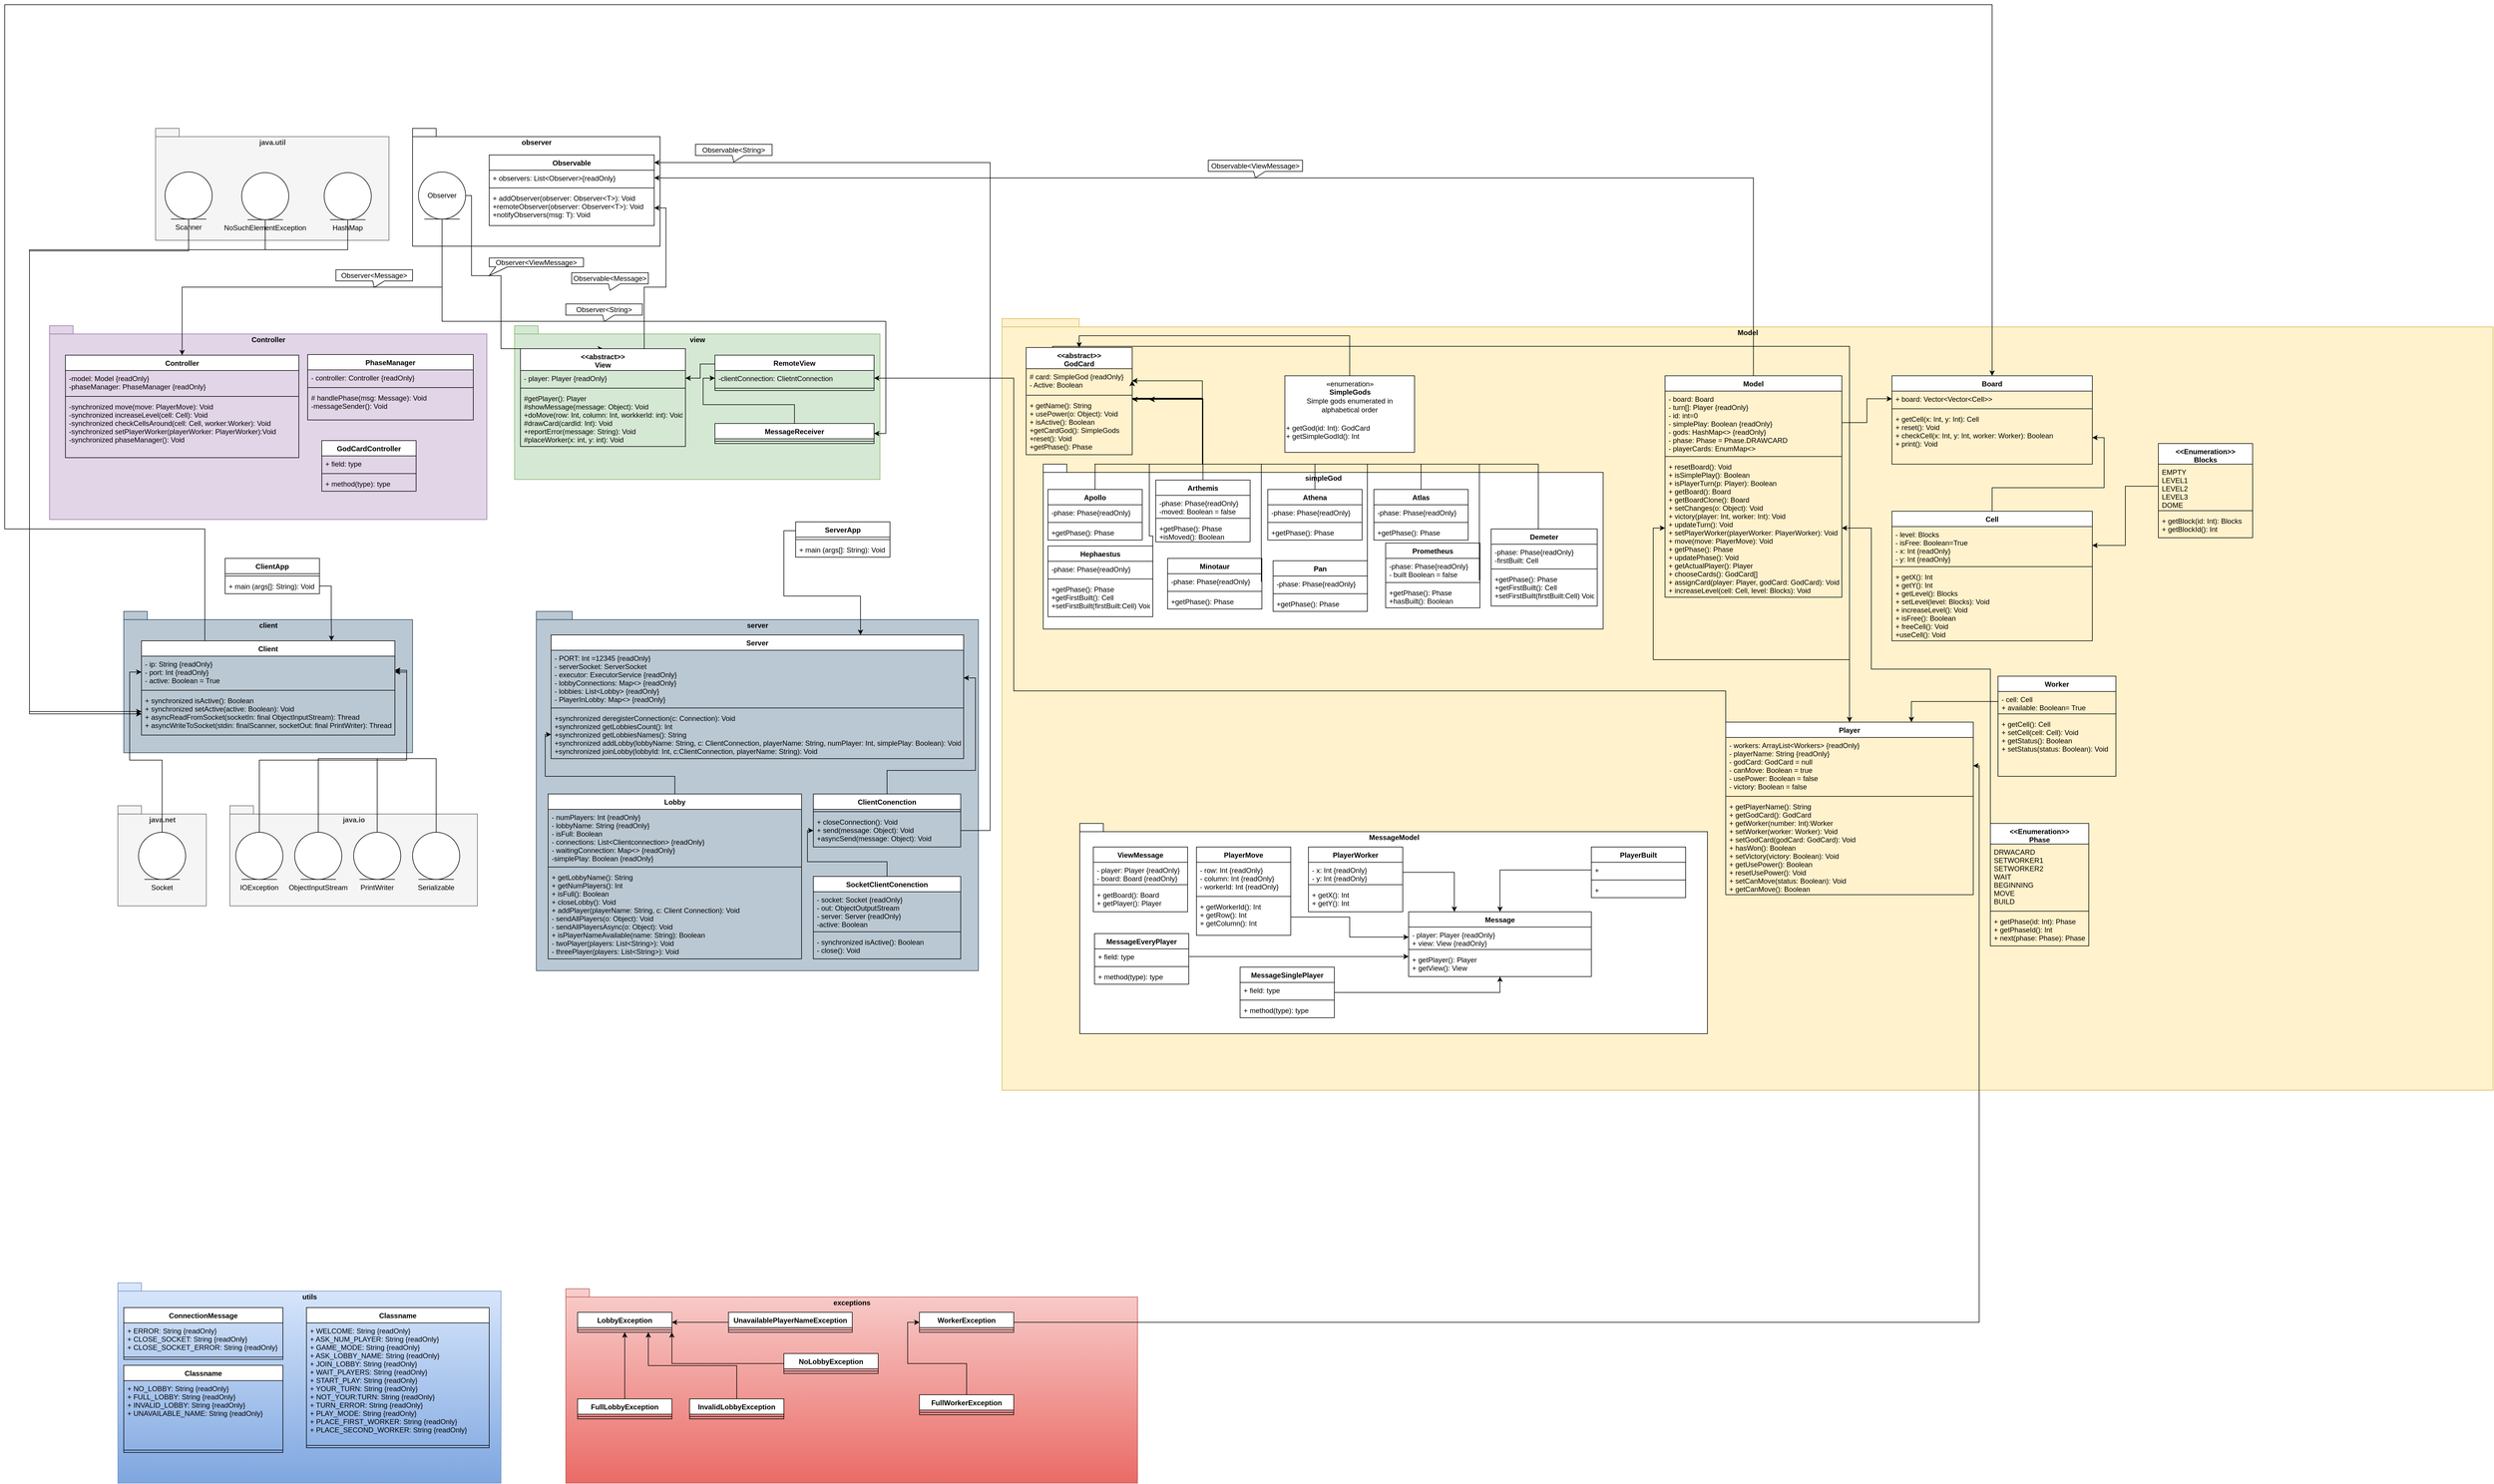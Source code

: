 <mxfile version="12.9.13" type="device" pages="11"><diagram id="C5RBs43oDa-KdzZeNtuy" name="UML"><mxGraphModel dx="1612" dy="813" grid="0" gridSize="10" guides="1" tooltips="1" connect="1" arrows="1" fold="1" page="1" pageScale="1" pageWidth="827" pageHeight="1169" math="0" shadow="0"><root><mxCell id="WIyWlLk6GJQsqaUBKTNV-0"/><mxCell id="WIyWlLk6GJQsqaUBKTNV-1" parent="WIyWlLk6GJQsqaUBKTNV-0"/><mxCell id="z6In2FnpKZ1iOqR9bwUD-2" value="Model" style="shape=folder;fontStyle=1;spacingTop=10;tabWidth=40;tabHeight=14;tabPosition=left;html=1;verticalAlign=top;fillColor=#fff2cc;strokeColor=#d6b656;" parent="WIyWlLk6GJQsqaUBKTNV-1" vertex="1"><mxGeometry x="1600" y="573" width="2530" height="1310" as="geometry"/></mxCell><mxCell id="JWOj4ieVYz24G2LhmQxv-10" value="simpleGod" style="shape=folder;fontStyle=1;spacingTop=10;tabWidth=40;tabHeight=14;tabPosition=left;html=1;verticalAlign=top;" parent="WIyWlLk6GJQsqaUBKTNV-1" vertex="1"><mxGeometry x="1670" y="820" width="950" height="280" as="geometry"/></mxCell><mxCell id="Z56XC10typEO-IkPaD4X-31" value="server" style="shape=folder;fontStyle=1;spacingTop=10;tabWidth=40;tabHeight=14;tabPosition=left;html=1;verticalAlign=top;fillColor=#bac8d3;strokeColor=#23445d;" parent="WIyWlLk6GJQsqaUBKTNV-1" vertex="1"><mxGeometry x="810" y="1070" width="750" height="610" as="geometry"/></mxCell><mxCell id="Z56XC10typEO-IkPaD4X-48" value="client" style="shape=folder;fontStyle=1;spacingTop=10;tabWidth=40;tabHeight=14;tabPosition=left;html=1;verticalAlign=top;fillColor=#bac8d3;strokeColor=#23445d;" parent="WIyWlLk6GJQsqaUBKTNV-1" vertex="1"><mxGeometry x="110" y="1070" width="490" height="240" as="geometry"/></mxCell><mxCell id="z6In2FnpKZ1iOqR9bwUD-3" value="Controller" style="shape=folder;fontStyle=1;spacingTop=10;tabWidth=40;tabHeight=14;tabPosition=left;html=1;align=center;labelPosition=center;verticalLabelPosition=middle;verticalAlign=top;fillColor=#e1d5e7;strokeColor=#9673a6;" parent="WIyWlLk6GJQsqaUBKTNV-1" vertex="1"><mxGeometry x="-16" y="585" width="742" height="329" as="geometry"/></mxCell><mxCell id="z6In2FnpKZ1iOqR9bwUD-9" value="view" style="shape=folder;fontStyle=1;spacingTop=10;tabWidth=40;tabHeight=14;tabPosition=left;html=1;verticalAlign=top;fillColor=#d5e8d4;strokeColor=#82b366;" parent="WIyWlLk6GJQsqaUBKTNV-1" vertex="1"><mxGeometry x="773" y="585" width="620" height="261" as="geometry"/></mxCell><mxCell id="Z56XC10typEO-IkPaD4X-5" value="observer" style="shape=folder;fontStyle=1;spacingTop=10;tabWidth=40;tabHeight=14;tabPosition=left;html=1;verticalAlign=top;" parent="WIyWlLk6GJQsqaUBKTNV-1" vertex="1"><mxGeometry x="600" y="250" width="420" height="200" as="geometry"/></mxCell><mxCell id="JWOj4ieVYz24G2LhmQxv-138" style="edgeStyle=orthogonalEdgeStyle;rounded=0;orthogonalLoop=1;jettySize=auto;html=1;exitX=0.5;exitY=1;exitDx=0;exitDy=0;entryX=0.5;entryY=0;entryDx=0;entryDy=0;" parent="WIyWlLk6GJQsqaUBKTNV-1" source="Z56XC10typEO-IkPaD4X-6" target="z6In2FnpKZ1iOqR9bwUD-10" edge="1"><mxGeometry relative="1" as="geometry"/></mxCell><mxCell id="JWOj4ieVYz24G2LhmQxv-145" style="edgeStyle=orthogonalEdgeStyle;rounded=0;orthogonalLoop=1;jettySize=auto;html=1;exitX=0.5;exitY=1;exitDx=0;exitDy=0;entryX=1;entryY=0.5;entryDx=0;entryDy=0;" parent="WIyWlLk6GJQsqaUBKTNV-1" source="Z56XC10typEO-IkPaD4X-6" target="Z56XC10typEO-IkPaD4X-1" edge="1"><mxGeometry relative="1" as="geometry"/></mxCell><mxCell id="JWOj4ieVYz24G2LhmQxv-147" style="edgeStyle=orthogonalEdgeStyle;rounded=0;orthogonalLoop=1;jettySize=auto;html=1;exitX=1;exitY=0.5;exitDx=0;exitDy=0;entryX=0.5;entryY=0;entryDx=0;entryDy=0;" parent="WIyWlLk6GJQsqaUBKTNV-1" source="Z56XC10typEO-IkPaD4X-6" target="z6In2FnpKZ1iOqR9bwUD-15" edge="1"><mxGeometry relative="1" as="geometry"><Array as="points"><mxPoint x="700" y="364"/><mxPoint x="700" y="500"/><mxPoint x="750" y="500"/></Array></mxGeometry></mxCell><mxCell id="Z56XC10typEO-IkPaD4X-6" value="Observer" style="ellipse;shape=umlEntity;whiteSpace=wrap;html=1;" parent="WIyWlLk6GJQsqaUBKTNV-1" vertex="1"><mxGeometry x="610" y="324" width="80" height="80" as="geometry"/></mxCell><mxCell id="Z56XC10typEO-IkPaD4X-11" value="java.util" style="shape=folder;fontStyle=1;spacingTop=10;tabWidth=40;tabHeight=14;tabPosition=left;html=1;verticalAlign=top;fillColor=#f5f5f5;strokeColor=#666666;fontColor=#333333;" parent="WIyWlLk6GJQsqaUBKTNV-1" vertex="1"><mxGeometry x="164" y="250" width="396" height="190" as="geometry"/></mxCell><mxCell id="JWOj4ieVYz24G2LhmQxv-134" style="edgeStyle=orthogonalEdgeStyle;rounded=0;orthogonalLoop=1;jettySize=auto;html=1;exitX=0.5;exitY=1;exitDx=0;exitDy=0;entryX=0;entryY=0.5;entryDx=0;entryDy=0;" parent="WIyWlLk6GJQsqaUBKTNV-1" source="Z56XC10typEO-IkPaD4X-12" target="Z56XC10typEO-IkPaD4X-52" edge="1"><mxGeometry relative="1" as="geometry"><Array as="points"><mxPoint x="220" y="458"/><mxPoint x="-50" y="458"/><mxPoint x="-50" y="1244"/></Array></mxGeometry></mxCell><mxCell id="Z56XC10typEO-IkPaD4X-12" value="Scanner" style="ellipse;shape=umlEntity;whiteSpace=wrap;html=1;labelPosition=center;verticalLabelPosition=bottom;align=center;verticalAlign=top;" parent="WIyWlLk6GJQsqaUBKTNV-1" vertex="1"><mxGeometry x="180" y="324" width="80" height="80" as="geometry"/></mxCell><mxCell id="JWOj4ieVYz24G2LhmQxv-135" style="edgeStyle=orthogonalEdgeStyle;rounded=0;orthogonalLoop=1;jettySize=auto;html=1;exitX=0.5;exitY=1;exitDx=0;exitDy=0;" parent="WIyWlLk6GJQsqaUBKTNV-1" source="Z56XC10typEO-IkPaD4X-13" edge="1"><mxGeometry relative="1" as="geometry"><mxPoint x="140" y="1240" as="targetPoint"/><Array as="points"><mxPoint x="350" y="456"/><mxPoint x="-50" y="456"/><mxPoint x="-50" y="1240"/></Array></mxGeometry></mxCell><mxCell id="Z56XC10typEO-IkPaD4X-13" value="NoSuchElementException" style="ellipse;shape=umlEntity;whiteSpace=wrap;html=1;verticalAlign=top;labelPosition=center;verticalLabelPosition=bottom;align=center;" parent="WIyWlLk6GJQsqaUBKTNV-1" vertex="1"><mxGeometry x="310" y="325" width="80" height="80" as="geometry"/></mxCell><mxCell id="JWOj4ieVYz24G2LhmQxv-136" style="edgeStyle=orthogonalEdgeStyle;rounded=0;orthogonalLoop=1;jettySize=auto;html=1;exitX=0.5;exitY=1;exitDx=0;exitDy=0;entryX=0;entryY=0.5;entryDx=0;entryDy=0;" parent="WIyWlLk6GJQsqaUBKTNV-1" source="Z56XC10typEO-IkPaD4X-14" target="Z56XC10typEO-IkPaD4X-52" edge="1"><mxGeometry relative="1" as="geometry"><Array as="points"><mxPoint x="490" y="456"/><mxPoint x="-50" y="456"/><mxPoint x="-50" y="1244"/></Array></mxGeometry></mxCell><mxCell id="Z56XC10typEO-IkPaD4X-14" value="HashMap" style="ellipse;shape=umlEntity;whiteSpace=wrap;html=1;labelPosition=center;verticalLabelPosition=bottom;align=center;verticalAlign=top;" parent="WIyWlLk6GJQsqaUBKTNV-1" vertex="1"><mxGeometry x="450" y="325" width="80" height="80" as="geometry"/></mxCell><mxCell id="Z56XC10typEO-IkPaD4X-7" value="Observable" style="swimlane;fontStyle=1;align=center;verticalAlign=top;childLayout=stackLayout;horizontal=1;startSize=26;horizontalStack=0;resizeParent=1;resizeParentMax=0;resizeLast=0;collapsible=1;marginBottom=0;" parent="WIyWlLk6GJQsqaUBKTNV-1" vertex="1"><mxGeometry x="730" y="295" width="280" height="120" as="geometry"/></mxCell><mxCell id="Z56XC10typEO-IkPaD4X-8" value="+ observers: List&lt;Observer&gt;{readOnly}" style="text;strokeColor=none;fillColor=none;align=left;verticalAlign=top;spacingLeft=4;spacingRight=4;overflow=hidden;rotatable=0;points=[[0,0.5],[1,0.5]];portConstraint=eastwest;" parent="Z56XC10typEO-IkPaD4X-7" vertex="1"><mxGeometry y="26" width="280" height="26" as="geometry"/></mxCell><mxCell id="Z56XC10typEO-IkPaD4X-9" value="" style="line;strokeWidth=1;fillColor=none;align=left;verticalAlign=middle;spacingTop=-1;spacingLeft=3;spacingRight=3;rotatable=0;labelPosition=right;points=[];portConstraint=eastwest;" parent="Z56XC10typEO-IkPaD4X-7" vertex="1"><mxGeometry y="52" width="280" height="8" as="geometry"/></mxCell><mxCell id="Z56XC10typEO-IkPaD4X-10" value="+ addObserver(observer: Observer&lt;T&gt;): Void&#10;+remoteObserver(observer: Observer&lt;T&gt;): Void&#10;+notifyObservers(msg: T): Void" style="text;strokeColor=none;fillColor=none;align=left;verticalAlign=top;spacingLeft=4;spacingRight=4;overflow=hidden;rotatable=0;points=[[0,0.5],[1,0.5]];portConstraint=eastwest;" parent="Z56XC10typEO-IkPaD4X-7" vertex="1"><mxGeometry y="60" width="280" height="60" as="geometry"/></mxCell><mxCell id="JWOj4ieVYz24G2LhmQxv-149" style="edgeStyle=orthogonalEdgeStyle;rounded=0;orthogonalLoop=1;jettySize=auto;html=1;exitX=0.75;exitY=0;exitDx=0;exitDy=0;entryX=1;entryY=0.5;entryDx=0;entryDy=0;" parent="WIyWlLk6GJQsqaUBKTNV-1" source="z6In2FnpKZ1iOqR9bwUD-15" target="Z56XC10typEO-IkPaD4X-10" edge="1"><mxGeometry relative="1" as="geometry"/></mxCell><mxCell id="JWOj4ieVYz24G2LhmQxv-188" style="edgeStyle=orthogonalEdgeStyle;rounded=0;orthogonalLoop=1;jettySize=auto;html=1;exitX=0;exitY=0.25;exitDx=0;exitDy=0;entryX=1;entryY=0.5;entryDx=0;entryDy=0;" parent="WIyWlLk6GJQsqaUBKTNV-1" source="z6In2FnpKZ1iOqR9bwUD-19" target="z6In2FnpKZ1iOqR9bwUD-16" edge="1"><mxGeometry relative="1" as="geometry"/></mxCell><mxCell id="JWOj4ieVYz24G2LhmQxv-185" style="edgeStyle=orthogonalEdgeStyle;rounded=0;orthogonalLoop=1;jettySize=auto;html=1;exitX=0.5;exitY=0;exitDx=0;exitDy=0;entryX=1;entryY=0.5;entryDx=0;entryDy=0;" parent="WIyWlLk6GJQsqaUBKTNV-1" source="JWOj4ieVYz24G2LhmQxv-62" target="JWOj4ieVYz24G2LhmQxv-61" edge="1"><mxGeometry relative="1" as="geometry"/></mxCell><mxCell id="JWOj4ieVYz24G2LhmQxv-62" value="Cell" style="swimlane;fontStyle=1;align=center;verticalAlign=top;childLayout=stackLayout;horizontal=1;startSize=26;horizontalStack=0;resizeParent=1;resizeParentMax=0;resizeLast=0;collapsible=1;marginBottom=0;" parent="WIyWlLk6GJQsqaUBKTNV-1" vertex="1"><mxGeometry x="3110" y="900" width="340" height="220" as="geometry"/></mxCell><mxCell id="JWOj4ieVYz24G2LhmQxv-63" value="- level: Blocks&#10;- isFree: Boolean=True&#10;- x: Int {readOnly}&#10;- y: Int {readOnly}" style="text;strokeColor=none;fillColor=none;align=left;verticalAlign=top;spacingLeft=4;spacingRight=4;overflow=hidden;rotatable=0;points=[[0,0.5],[1,0.5]];portConstraint=eastwest;" parent="JWOj4ieVYz24G2LhmQxv-62" vertex="1"><mxGeometry y="26" width="340" height="64" as="geometry"/></mxCell><mxCell id="JWOj4ieVYz24G2LhmQxv-64" value="" style="line;strokeWidth=1;fillColor=none;align=left;verticalAlign=middle;spacingTop=-1;spacingLeft=3;spacingRight=3;rotatable=0;labelPosition=right;points=[];portConstraint=eastwest;" parent="JWOj4ieVYz24G2LhmQxv-62" vertex="1"><mxGeometry y="90" width="340" height="8" as="geometry"/></mxCell><mxCell id="JWOj4ieVYz24G2LhmQxv-65" value="+ getX(): Int&#10;+ getY(): Int&#10;+ getLevel(): Blocks&#10;+ setLevel(level: Blocks): Void&#10;+ increaseLevel(): Void&#10;+ isFree(): Boolean&#10;+ freeCell(): Void&#10;+useCell(): Void" style="text;strokeColor=none;fillColor=none;align=left;verticalAlign=top;spacingLeft=4;spacingRight=4;overflow=hidden;rotatable=0;points=[[0,0.5],[1,0.5]];portConstraint=eastwest;" parent="JWOj4ieVYz24G2LhmQxv-62" vertex="1"><mxGeometry y="98" width="340" height="122" as="geometry"/></mxCell><mxCell id="JWOj4ieVYz24G2LhmQxv-111" value="ClientApp" style="swimlane;fontStyle=1;align=center;verticalAlign=top;childLayout=stackLayout;horizontal=1;startSize=26;horizontalStack=0;resizeParent=1;resizeParentMax=0;resizeLast=0;collapsible=1;marginBottom=0;html=0;" parent="WIyWlLk6GJQsqaUBKTNV-1" vertex="1"><mxGeometry x="282" y="980" width="160" height="60" as="geometry"/></mxCell><mxCell id="JWOj4ieVYz24G2LhmQxv-112" value="" style="line;strokeWidth=1;fillColor=none;align=left;verticalAlign=middle;spacingTop=-1;spacingLeft=3;spacingRight=3;rotatable=0;labelPosition=right;points=[];portConstraint=eastwest;" parent="JWOj4ieVYz24G2LhmQxv-111" vertex="1"><mxGeometry y="26" width="160" height="8" as="geometry"/></mxCell><mxCell id="JWOj4ieVYz24G2LhmQxv-113" value="+ main (args[]: String): Void" style="text;strokeColor=none;fillColor=none;align=left;verticalAlign=top;spacingLeft=4;spacingRight=4;overflow=hidden;rotatable=0;points=[[0,0.5],[1,0.5]];portConstraint=eastwest;" parent="JWOj4ieVYz24G2LhmQxv-111" vertex="1"><mxGeometry y="34" width="160" height="26" as="geometry"/></mxCell><mxCell id="Z56XC10typEO-IkPaD4X-32" value="Server" style="swimlane;fontStyle=1;align=center;verticalAlign=top;childLayout=stackLayout;horizontal=1;startSize=26;horizontalStack=0;resizeParent=1;resizeParentMax=0;resizeLast=0;collapsible=1;marginBottom=0;" parent="WIyWlLk6GJQsqaUBKTNV-1" vertex="1"><mxGeometry x="835" y="1110" width="700" height="210" as="geometry"/></mxCell><mxCell id="Z56XC10typEO-IkPaD4X-33" value="- PORT: Int =12345 {readOnly}&#10;- serverSocket: ServerSocket&#10;- executor: ExecutorService {readOnly}&#10;- lobbyConnections: Map&lt;&gt; {readOnly}&#10;- lobbies: List&lt;Lobby&gt; {readOnly}&#10;- PlayerInLobby: Map&lt;&gt; {readOnly}" style="text;strokeColor=none;fillColor=none;align=left;verticalAlign=top;spacingLeft=4;spacingRight=4;overflow=hidden;rotatable=0;points=[[0,0.5],[1,0.5]];portConstraint=eastwest;" parent="Z56XC10typEO-IkPaD4X-32" vertex="1"><mxGeometry y="26" width="700" height="94" as="geometry"/></mxCell><mxCell id="Z56XC10typEO-IkPaD4X-34" value="" style="line;strokeWidth=1;fillColor=none;align=left;verticalAlign=middle;spacingTop=-1;spacingLeft=3;spacingRight=3;rotatable=0;labelPosition=right;points=[];portConstraint=eastwest;" parent="Z56XC10typEO-IkPaD4X-32" vertex="1"><mxGeometry y="120" width="700" height="8" as="geometry"/></mxCell><mxCell id="Z56XC10typEO-IkPaD4X-35" value="+synchronized deregisterConnection(c: Connection): Void&#10;+synchronized getLobbiesCount(): Int&#10;+synchronized getLobbiesNames(): String&#10;+synchronized addLobby(lobbyName: String, c: ClientConnection, playerName: String, numPlayer: Int, simplePlay: Boolean): Void&#10;+synchronized joinLobby(lobbyId: Int, c:ClientConnection, playerName: String): Void&#10;" style="text;strokeColor=none;fillColor=none;align=left;verticalAlign=top;spacingLeft=4;spacingRight=4;overflow=hidden;rotatable=0;points=[[0,0.5],[1,0.5]];portConstraint=eastwest;" parent="Z56XC10typEO-IkPaD4X-32" vertex="1"><mxGeometry y="128" width="700" height="82" as="geometry"/></mxCell><mxCell id="JWOj4ieVYz24G2LhmQxv-191" style="edgeStyle=orthogonalEdgeStyle;rounded=0;orthogonalLoop=1;jettySize=auto;html=1;exitX=0;exitY=0.25;exitDx=0;exitDy=0;entryX=0.75;entryY=0;entryDx=0;entryDy=0;" parent="WIyWlLk6GJQsqaUBKTNV-1" source="JWOj4ieVYz24G2LhmQxv-107" target="Z56XC10typEO-IkPaD4X-32" edge="1"><mxGeometry relative="1" as="geometry"/></mxCell><mxCell id="JWOj4ieVYz24G2LhmQxv-107" value="ServerApp" style="swimlane;fontStyle=1;align=center;verticalAlign=top;childLayout=stackLayout;horizontal=1;startSize=26;horizontalStack=0;resizeParent=1;resizeParentMax=0;resizeLast=0;collapsible=1;marginBottom=0;html=0;" parent="WIyWlLk6GJQsqaUBKTNV-1" vertex="1"><mxGeometry x="1250" y="918" width="160" height="60" as="geometry"/></mxCell><mxCell id="JWOj4ieVYz24G2LhmQxv-109" value="" style="line;strokeWidth=1;fillColor=none;align=left;verticalAlign=middle;spacingTop=-1;spacingLeft=3;spacingRight=3;rotatable=0;labelPosition=right;points=[];portConstraint=eastwest;" parent="JWOj4ieVYz24G2LhmQxv-107" vertex="1"><mxGeometry y="26" width="160" height="8" as="geometry"/></mxCell><mxCell id="JWOj4ieVYz24G2LhmQxv-110" value="+ main (args[]: String): Void" style="text;strokeColor=none;fillColor=none;align=left;verticalAlign=top;spacingLeft=4;spacingRight=4;overflow=hidden;rotatable=0;points=[[0,0.5],[1,0.5]];portConstraint=eastwest;" parent="JWOj4ieVYz24G2LhmQxv-107" vertex="1"><mxGeometry y="34" width="160" height="26" as="geometry"/></mxCell><mxCell id="z6In2FnpKZ1iOqR9bwUD-15" value="&lt;&lt;abstract&gt;&gt;&#10;View" style="swimlane;fontStyle=1;align=center;verticalAlign=top;childLayout=stackLayout;horizontal=1;startSize=37;horizontalStack=0;resizeParent=1;resizeParentMax=0;resizeLast=0;collapsible=1;marginBottom=0;" parent="WIyWlLk6GJQsqaUBKTNV-1" vertex="1"><mxGeometry x="783" y="624" width="280" height="166" as="geometry"><mxRectangle x="610" y="162" width="60" height="26" as="alternateBounds"/></mxGeometry></mxCell><mxCell id="z6In2FnpKZ1iOqR9bwUD-16" value="- player: Player {readOnly}" style="text;strokeColor=none;fillColor=none;align=left;verticalAlign=top;spacingLeft=4;spacingRight=4;overflow=hidden;rotatable=0;points=[[0,0.5],[1,0.5]];portConstraint=eastwest;" parent="z6In2FnpKZ1iOqR9bwUD-15" vertex="1"><mxGeometry y="37" width="280" height="26" as="geometry"/></mxCell><mxCell id="z6In2FnpKZ1iOqR9bwUD-17" value="" style="line;strokeWidth=1;fillColor=none;align=left;verticalAlign=middle;spacingTop=-1;spacingLeft=3;spacingRight=3;rotatable=0;labelPosition=right;points=[];portConstraint=eastwest;" parent="z6In2FnpKZ1iOqR9bwUD-15" vertex="1"><mxGeometry y="63" width="280" height="8" as="geometry"/></mxCell><mxCell id="z6In2FnpKZ1iOqR9bwUD-18" value="#getPlayer(): Player&#10;#showMessage(message: Object): Void&#10;+doMove(row: Int, column: Int, workkerId: int): Void&#10;#drawCard(cardId: Int): Void&#10;+reportError(message: String): Void&#10;#placeWorker(x: int, y: int): Void&#10;" style="text;strokeColor=none;fillColor=none;align=left;verticalAlign=top;spacingLeft=4;spacingRight=4;overflow=hidden;rotatable=0;points=[[0,0.5],[1,0.5]];portConstraint=eastwest;" parent="z6In2FnpKZ1iOqR9bwUD-15" vertex="1"><mxGeometry y="71" width="280" height="95" as="geometry"/></mxCell><mxCell id="z6In2FnpKZ1iOqR9bwUD-19" value="RemoteView" style="swimlane;fontStyle=1;align=center;verticalAlign=top;childLayout=stackLayout;horizontal=1;startSize=26;horizontalStack=0;resizeParent=1;resizeParentMax=0;resizeLast=0;collapsible=1;marginBottom=0;" parent="WIyWlLk6GJQsqaUBKTNV-1" vertex="1"><mxGeometry x="1113" y="635" width="270" height="60" as="geometry"/></mxCell><mxCell id="z6In2FnpKZ1iOqR9bwUD-20" value="-clientConnection: ClietntConnection" style="text;strokeColor=none;fillColor=none;align=left;verticalAlign=top;spacingLeft=4;spacingRight=4;overflow=hidden;rotatable=0;points=[[0,0.5],[1,0.5]];portConstraint=eastwest;" parent="z6In2FnpKZ1iOqR9bwUD-19" vertex="1"><mxGeometry y="26" width="270" height="26" as="geometry"/></mxCell><mxCell id="z6In2FnpKZ1iOqR9bwUD-21" value="" style="line;strokeWidth=1;fillColor=none;align=left;verticalAlign=middle;spacingTop=-1;spacingLeft=3;spacingRight=3;rotatable=0;labelPosition=right;points=[];portConstraint=eastwest;" parent="z6In2FnpKZ1iOqR9bwUD-19" vertex="1"><mxGeometry y="52" width="270" height="8" as="geometry"/></mxCell><mxCell id="Z56XC10typEO-IkPaD4X-1" value="MessageReceiver" style="swimlane;fontStyle=1;align=center;verticalAlign=top;childLayout=stackLayout;horizontal=1;startSize=26;horizontalStack=0;resizeParent=1;resizeParentMax=0;resizeLast=0;collapsible=1;marginBottom=0;" parent="WIyWlLk6GJQsqaUBKTNV-1" vertex="1"><mxGeometry x="1113" y="751" width="270" height="34" as="geometry"/></mxCell><mxCell id="Z56XC10typEO-IkPaD4X-3" value="" style="line;strokeWidth=1;fillColor=none;align=left;verticalAlign=middle;spacingTop=-1;spacingLeft=3;spacingRight=3;rotatable=0;labelPosition=right;points=[];portConstraint=eastwest;" parent="Z56XC10typEO-IkPaD4X-1" vertex="1"><mxGeometry y="26" width="270" height="8" as="geometry"/></mxCell><mxCell id="z6In2FnpKZ1iOqR9bwUD-10" value="Controller" style="swimlane;fontStyle=1;align=center;verticalAlign=top;childLayout=stackLayout;horizontal=1;startSize=26;horizontalStack=0;resizeParent=1;resizeParentMax=0;resizeLast=0;collapsible=1;marginBottom=0;" parent="WIyWlLk6GJQsqaUBKTNV-1" vertex="1"><mxGeometry x="11" y="635" width="396" height="174" as="geometry"/></mxCell><mxCell id="z6In2FnpKZ1iOqR9bwUD-11" value="-model: Model {readOnly}&#10;-phaseManager: PhaseManager {readOnly}" style="text;strokeColor=none;fillColor=none;align=left;verticalAlign=top;spacingLeft=4;spacingRight=4;overflow=hidden;rotatable=0;points=[[0,0.5],[1,0.5]];portConstraint=eastwest;" parent="z6In2FnpKZ1iOqR9bwUD-10" vertex="1"><mxGeometry y="26" width="396" height="40" as="geometry"/></mxCell><mxCell id="z6In2FnpKZ1iOqR9bwUD-12" value="" style="line;strokeWidth=1;fillColor=none;align=left;verticalAlign=middle;spacingTop=-1;spacingLeft=3;spacingRight=3;rotatable=0;labelPosition=right;points=[];portConstraint=eastwest;" parent="z6In2FnpKZ1iOqR9bwUD-10" vertex="1"><mxGeometry y="66" width="396" height="8" as="geometry"/></mxCell><mxCell id="z6In2FnpKZ1iOqR9bwUD-13" value="-synchronized move(move: PlayerMove): Void&#10;-synchronized increaseLevel(cell: Cell): Void&#10;-synchronized checkCellsAround(cell: Cell, worker:Worker): Void&#10;-synchronized setPlayerWorker(playerWorker: PlayerWorker):Void&#10;-synchronized phaseManager(): Void" style="text;strokeColor=none;fillColor=none;align=left;verticalAlign=top;spacingLeft=4;spacingRight=4;overflow=hidden;rotatable=0;points=[[0,0.5],[1,0.5]];portConstraint=eastwest;" parent="z6In2FnpKZ1iOqR9bwUD-10" vertex="1"><mxGeometry y="74" width="396" height="100" as="geometry"/></mxCell><mxCell id="6HDkYv1YHtkOgGR9mT6N-0" value="PhaseManager" style="swimlane;fontStyle=1;align=center;verticalAlign=top;childLayout=stackLayout;horizontal=1;startSize=26;horizontalStack=0;resizeParent=1;resizeParentMax=0;resizeLast=0;collapsible=1;marginBottom=0;" vertex="1" parent="WIyWlLk6GJQsqaUBKTNV-1"><mxGeometry x="422" y="634" width="281" height="111" as="geometry"/></mxCell><mxCell id="6HDkYv1YHtkOgGR9mT6N-1" value="- controller: Controller {readOnly}" style="text;strokeColor=none;fillColor=none;align=left;verticalAlign=top;spacingLeft=4;spacingRight=4;overflow=hidden;rotatable=0;points=[[0,0.5],[1,0.5]];portConstraint=eastwest;" vertex="1" parent="6HDkYv1YHtkOgGR9mT6N-0"><mxGeometry y="26" width="281" height="26" as="geometry"/></mxCell><mxCell id="6HDkYv1YHtkOgGR9mT6N-2" value="" style="line;strokeWidth=1;fillColor=none;align=left;verticalAlign=middle;spacingTop=-1;spacingLeft=3;spacingRight=3;rotatable=0;labelPosition=right;points=[];portConstraint=eastwest;" vertex="1" parent="6HDkYv1YHtkOgGR9mT6N-0"><mxGeometry y="52" width="281" height="8" as="geometry"/></mxCell><mxCell id="6HDkYv1YHtkOgGR9mT6N-3" value="# handlePhase(msg: Message): Void&#10;-messageSender(): Void" style="text;strokeColor=none;fillColor=none;align=left;verticalAlign=top;spacingLeft=4;spacingRight=4;overflow=hidden;rotatable=0;points=[[0,0.5],[1,0.5]];portConstraint=eastwest;" vertex="1" parent="6HDkYv1YHtkOgGR9mT6N-0"><mxGeometry y="60" width="281" height="51" as="geometry"/></mxCell><mxCell id="6HDkYv1YHtkOgGR9mT6N-8" value="GodCardController" style="swimlane;fontStyle=1;align=center;verticalAlign=top;childLayout=stackLayout;horizontal=1;startSize=26;horizontalStack=0;resizeParent=1;resizeParentMax=0;resizeLast=0;collapsible=1;marginBottom=0;" vertex="1" parent="WIyWlLk6GJQsqaUBKTNV-1"><mxGeometry x="446" y="780" width="160" height="86" as="geometry"/></mxCell><mxCell id="6HDkYv1YHtkOgGR9mT6N-9" value="+ field: type" style="text;strokeColor=none;fillColor=none;align=left;verticalAlign=top;spacingLeft=4;spacingRight=4;overflow=hidden;rotatable=0;points=[[0,0.5],[1,0.5]];portConstraint=eastwest;" vertex="1" parent="6HDkYv1YHtkOgGR9mT6N-8"><mxGeometry y="26" width="160" height="26" as="geometry"/></mxCell><mxCell id="6HDkYv1YHtkOgGR9mT6N-10" value="" style="line;strokeWidth=1;fillColor=none;align=left;verticalAlign=middle;spacingTop=-1;spacingLeft=3;spacingRight=3;rotatable=0;labelPosition=right;points=[];portConstraint=eastwest;" vertex="1" parent="6HDkYv1YHtkOgGR9mT6N-8"><mxGeometry y="52" width="160" height="8" as="geometry"/></mxCell><mxCell id="6HDkYv1YHtkOgGR9mT6N-11" value="+ method(type): type" style="text;strokeColor=none;fillColor=none;align=left;verticalAlign=top;spacingLeft=4;spacingRight=4;overflow=hidden;rotatable=0;points=[[0,0.5],[1,0.5]];portConstraint=eastwest;" vertex="1" parent="6HDkYv1YHtkOgGR9mT6N-8"><mxGeometry y="60" width="160" height="26" as="geometry"/></mxCell><mxCell id="JWOj4ieVYz24G2LhmQxv-11" value="Apollo" style="swimlane;fontStyle=1;align=center;verticalAlign=top;childLayout=stackLayout;horizontal=1;startSize=26;horizontalStack=0;resizeParent=1;resizeParentMax=0;resizeLast=0;collapsible=1;marginBottom=0;" parent="WIyWlLk6GJQsqaUBKTNV-1" vertex="1"><mxGeometry x="1678" y="863" width="160" height="86" as="geometry"/></mxCell><mxCell id="JWOj4ieVYz24G2LhmQxv-12" value="-phase: Phase{readOnly}" style="text;strokeColor=none;fillColor=none;align=left;verticalAlign=top;spacingLeft=4;spacingRight=4;overflow=hidden;rotatable=0;points=[[0,0.5],[1,0.5]];portConstraint=eastwest;" parent="JWOj4ieVYz24G2LhmQxv-11" vertex="1"><mxGeometry y="26" width="160" height="26" as="geometry"/></mxCell><mxCell id="JWOj4ieVYz24G2LhmQxv-13" value="" style="line;strokeWidth=1;fillColor=none;align=left;verticalAlign=middle;spacingTop=-1;spacingLeft=3;spacingRight=3;rotatable=0;labelPosition=right;points=[];portConstraint=eastwest;" parent="JWOj4ieVYz24G2LhmQxv-11" vertex="1"><mxGeometry y="52" width="160" height="8" as="geometry"/></mxCell><mxCell id="JWOj4ieVYz24G2LhmQxv-14" value="+getPhase(): Phase" style="text;strokeColor=none;fillColor=none;align=left;verticalAlign=top;spacingLeft=4;spacingRight=4;overflow=hidden;rotatable=0;points=[[0,0.5],[1,0.5]];portConstraint=eastwest;" parent="JWOj4ieVYz24G2LhmQxv-11" vertex="1"><mxGeometry y="60" width="160" height="26" as="geometry"/></mxCell><mxCell id="JWOj4ieVYz24G2LhmQxv-15" value="Arthemis" style="swimlane;fontStyle=1;align=center;verticalAlign=top;childLayout=stackLayout;horizontal=1;startSize=26;horizontalStack=0;resizeParent=1;resizeParentMax=0;resizeLast=0;collapsible=1;marginBottom=0;" parent="WIyWlLk6GJQsqaUBKTNV-1" vertex="1"><mxGeometry x="1861" y="847" width="160" height="105" as="geometry"/></mxCell><mxCell id="JWOj4ieVYz24G2LhmQxv-16" value="-phase: Phase{readOnly}&#10;-moved: Boolean = false" style="text;strokeColor=none;fillColor=none;align=left;verticalAlign=top;spacingLeft=4;spacingRight=4;overflow=hidden;rotatable=0;points=[[0,0.5],[1,0.5]];portConstraint=eastwest;" parent="JWOj4ieVYz24G2LhmQxv-15" vertex="1"><mxGeometry y="26" width="160" height="35" as="geometry"/></mxCell><mxCell id="JWOj4ieVYz24G2LhmQxv-17" value="" style="line;strokeWidth=1;fillColor=none;align=left;verticalAlign=middle;spacingTop=-1;spacingLeft=3;spacingRight=3;rotatable=0;labelPosition=right;points=[];portConstraint=eastwest;" parent="JWOj4ieVYz24G2LhmQxv-15" vertex="1"><mxGeometry y="61" width="160" height="8" as="geometry"/></mxCell><mxCell id="JWOj4ieVYz24G2LhmQxv-18" value="+getPhase(): Phase&#10;+isMoved(): Boolean" style="text;strokeColor=none;fillColor=none;align=left;verticalAlign=top;spacingLeft=4;spacingRight=4;overflow=hidden;rotatable=0;points=[[0,0.5],[1,0.5]];portConstraint=eastwest;" parent="JWOj4ieVYz24G2LhmQxv-15" vertex="1"><mxGeometry y="69" width="160" height="36" as="geometry"/></mxCell><mxCell id="JWOj4ieVYz24G2LhmQxv-19" value="Athena" style="swimlane;fontStyle=1;align=center;verticalAlign=top;childLayout=stackLayout;horizontal=1;startSize=26;horizontalStack=0;resizeParent=1;resizeParentMax=0;resizeLast=0;collapsible=1;marginBottom=0;" parent="WIyWlLk6GJQsqaUBKTNV-1" vertex="1"><mxGeometry x="2051" y="863" width="160" height="86" as="geometry"/></mxCell><mxCell id="JWOj4ieVYz24G2LhmQxv-20" value="-phase: Phase{readOnly}" style="text;strokeColor=none;fillColor=none;align=left;verticalAlign=top;spacingLeft=4;spacingRight=4;overflow=hidden;rotatable=0;points=[[0,0.5],[1,0.5]];portConstraint=eastwest;" parent="JWOj4ieVYz24G2LhmQxv-19" vertex="1"><mxGeometry y="26" width="160" height="26" as="geometry"/></mxCell><mxCell id="JWOj4ieVYz24G2LhmQxv-21" value="" style="line;strokeWidth=1;fillColor=none;align=left;verticalAlign=middle;spacingTop=-1;spacingLeft=3;spacingRight=3;rotatable=0;labelPosition=right;points=[];portConstraint=eastwest;" parent="JWOj4ieVYz24G2LhmQxv-19" vertex="1"><mxGeometry y="52" width="160" height="8" as="geometry"/></mxCell><mxCell id="JWOj4ieVYz24G2LhmQxv-22" value="+getPhase(): Phase" style="text;strokeColor=none;fillColor=none;align=left;verticalAlign=top;spacingLeft=4;spacingRight=4;overflow=hidden;rotatable=0;points=[[0,0.5],[1,0.5]];portConstraint=eastwest;" parent="JWOj4ieVYz24G2LhmQxv-19" vertex="1"><mxGeometry y="60" width="160" height="26" as="geometry"/></mxCell><mxCell id="JWOj4ieVYz24G2LhmQxv-23" value="Atlas" style="swimlane;fontStyle=1;align=center;verticalAlign=top;childLayout=stackLayout;horizontal=1;startSize=26;horizontalStack=0;resizeParent=1;resizeParentMax=0;resizeLast=0;collapsible=1;marginBottom=0;" parent="WIyWlLk6GJQsqaUBKTNV-1" vertex="1"><mxGeometry x="2231" y="863" width="160" height="86" as="geometry"/></mxCell><mxCell id="JWOj4ieVYz24G2LhmQxv-24" value="-phase: Phase{readOnly}" style="text;strokeColor=none;fillColor=none;align=left;verticalAlign=top;spacingLeft=4;spacingRight=4;overflow=hidden;rotatable=0;points=[[0,0.5],[1,0.5]];portConstraint=eastwest;" parent="JWOj4ieVYz24G2LhmQxv-23" vertex="1"><mxGeometry y="26" width="160" height="26" as="geometry"/></mxCell><mxCell id="JWOj4ieVYz24G2LhmQxv-25" value="" style="line;strokeWidth=1;fillColor=none;align=left;verticalAlign=middle;spacingTop=-1;spacingLeft=3;spacingRight=3;rotatable=0;labelPosition=right;points=[];portConstraint=eastwest;" parent="JWOj4ieVYz24G2LhmQxv-23" vertex="1"><mxGeometry y="52" width="160" height="8" as="geometry"/></mxCell><mxCell id="JWOj4ieVYz24G2LhmQxv-26" value="+getPhase(): Phase" style="text;strokeColor=none;fillColor=none;align=left;verticalAlign=top;spacingLeft=4;spacingRight=4;overflow=hidden;rotatable=0;points=[[0,0.5],[1,0.5]];portConstraint=eastwest;" parent="JWOj4ieVYz24G2LhmQxv-23" vertex="1"><mxGeometry y="60" width="160" height="26" as="geometry"/></mxCell><mxCell id="JWOj4ieVYz24G2LhmQxv-31" value="Hephaestus" style="swimlane;fontStyle=1;align=center;verticalAlign=top;childLayout=stackLayout;horizontal=1;startSize=26;horizontalStack=0;resizeParent=1;resizeParentMax=0;resizeLast=0;collapsible=1;marginBottom=0;" parent="WIyWlLk6GJQsqaUBKTNV-1" vertex="1"><mxGeometry x="1678" y="959" width="178" height="120" as="geometry"/></mxCell><mxCell id="JWOj4ieVYz24G2LhmQxv-32" value="-phase: Phase{readOnly}" style="text;strokeColor=none;fillColor=none;align=left;verticalAlign=top;spacingLeft=4;spacingRight=4;overflow=hidden;rotatable=0;points=[[0,0.5],[1,0.5]];portConstraint=eastwest;" parent="JWOj4ieVYz24G2LhmQxv-31" vertex="1"><mxGeometry y="26" width="178" height="26" as="geometry"/></mxCell><mxCell id="JWOj4ieVYz24G2LhmQxv-33" value="" style="line;strokeWidth=1;fillColor=none;align=left;verticalAlign=middle;spacingTop=-1;spacingLeft=3;spacingRight=3;rotatable=0;labelPosition=right;points=[];portConstraint=eastwest;" parent="JWOj4ieVYz24G2LhmQxv-31" vertex="1"><mxGeometry y="52" width="178" height="8" as="geometry"/></mxCell><mxCell id="JWOj4ieVYz24G2LhmQxv-34" value="+getPhase(): Phase&#10;+getFirstBuilt(): Cell&#10;+setFirstBuilt(firstBuilt:Cell) Void" style="text;strokeColor=none;fillColor=none;align=left;verticalAlign=top;spacingLeft=4;spacingRight=4;overflow=hidden;rotatable=0;points=[[0,0.5],[1,0.5]];portConstraint=eastwest;" parent="JWOj4ieVYz24G2LhmQxv-31" vertex="1"><mxGeometry y="60" width="178" height="60" as="geometry"/></mxCell><mxCell id="JWOj4ieVYz24G2LhmQxv-39" value="Pan" style="swimlane;fontStyle=1;align=center;verticalAlign=top;childLayout=stackLayout;horizontal=1;startSize=26;horizontalStack=0;resizeParent=1;resizeParentMax=0;resizeLast=0;collapsible=1;marginBottom=0;" parent="WIyWlLk6GJQsqaUBKTNV-1" vertex="1"><mxGeometry x="2060" y="984" width="160" height="86" as="geometry"/></mxCell><mxCell id="JWOj4ieVYz24G2LhmQxv-40" value="-phase: Phase{readOnly}" style="text;strokeColor=none;fillColor=none;align=left;verticalAlign=top;spacingLeft=4;spacingRight=4;overflow=hidden;rotatable=0;points=[[0,0.5],[1,0.5]];portConstraint=eastwest;" parent="JWOj4ieVYz24G2LhmQxv-39" vertex="1"><mxGeometry y="26" width="160" height="26" as="geometry"/></mxCell><mxCell id="JWOj4ieVYz24G2LhmQxv-41" value="" style="line;strokeWidth=1;fillColor=none;align=left;verticalAlign=middle;spacingTop=-1;spacingLeft=3;spacingRight=3;rotatable=0;labelPosition=right;points=[];portConstraint=eastwest;" parent="JWOj4ieVYz24G2LhmQxv-39" vertex="1"><mxGeometry y="52" width="160" height="8" as="geometry"/></mxCell><mxCell id="JWOj4ieVYz24G2LhmQxv-42" value="+getPhase(): Phase" style="text;strokeColor=none;fillColor=none;align=left;verticalAlign=top;spacingLeft=4;spacingRight=4;overflow=hidden;rotatable=0;points=[[0,0.5],[1,0.5]];portConstraint=eastwest;" parent="JWOj4ieVYz24G2LhmQxv-39" vertex="1"><mxGeometry y="60" width="160" height="26" as="geometry"/></mxCell><mxCell id="JWOj4ieVYz24G2LhmQxv-35" value="Minotaur" style="swimlane;fontStyle=1;align=center;verticalAlign=top;childLayout=stackLayout;horizontal=1;startSize=26;horizontalStack=0;resizeParent=1;resizeParentMax=0;resizeLast=0;collapsible=1;marginBottom=0;" parent="WIyWlLk6GJQsqaUBKTNV-1" vertex="1"><mxGeometry x="1881" y="980" width="160" height="86" as="geometry"/></mxCell><mxCell id="JWOj4ieVYz24G2LhmQxv-36" value="-phase: Phase{readOnly}" style="text;strokeColor=none;fillColor=none;align=left;verticalAlign=top;spacingLeft=4;spacingRight=4;overflow=hidden;rotatable=0;points=[[0,0.5],[1,0.5]];portConstraint=eastwest;" parent="JWOj4ieVYz24G2LhmQxv-35" vertex="1"><mxGeometry y="26" width="160" height="26" as="geometry"/></mxCell><mxCell id="JWOj4ieVYz24G2LhmQxv-37" value="" style="line;strokeWidth=1;fillColor=none;align=left;verticalAlign=middle;spacingTop=-1;spacingLeft=3;spacingRight=3;rotatable=0;labelPosition=right;points=[];portConstraint=eastwest;" parent="JWOj4ieVYz24G2LhmQxv-35" vertex="1"><mxGeometry y="52" width="160" height="8" as="geometry"/></mxCell><mxCell id="JWOj4ieVYz24G2LhmQxv-38" value="+getPhase(): Phase" style="text;strokeColor=none;fillColor=none;align=left;verticalAlign=top;spacingLeft=4;spacingRight=4;overflow=hidden;rotatable=0;points=[[0,0.5],[1,0.5]];portConstraint=eastwest;" parent="JWOj4ieVYz24G2LhmQxv-35" vertex="1"><mxGeometry y="60" width="160" height="26" as="geometry"/></mxCell><mxCell id="JWOj4ieVYz24G2LhmQxv-43" value="Prometheus" style="swimlane;fontStyle=1;align=center;verticalAlign=top;childLayout=stackLayout;horizontal=1;startSize=26;horizontalStack=0;resizeParent=1;resizeParentMax=0;resizeLast=0;collapsible=1;marginBottom=0;" parent="WIyWlLk6GJQsqaUBKTNV-1" vertex="1"><mxGeometry x="2251" y="954" width="160" height="110" as="geometry"/></mxCell><mxCell id="JWOj4ieVYz24G2LhmQxv-44" value="-phase: Phase{readOnly}&#10;- built Boolean = false" style="text;strokeColor=none;fillColor=none;align=left;verticalAlign=top;spacingLeft=4;spacingRight=4;overflow=hidden;rotatable=0;points=[[0,0.5],[1,0.5]];portConstraint=eastwest;" parent="JWOj4ieVYz24G2LhmQxv-43" vertex="1"><mxGeometry y="26" width="160" height="37" as="geometry"/></mxCell><mxCell id="JWOj4ieVYz24G2LhmQxv-45" value="" style="line;strokeWidth=1;fillColor=none;align=left;verticalAlign=middle;spacingTop=-1;spacingLeft=3;spacingRight=3;rotatable=0;labelPosition=right;points=[];portConstraint=eastwest;" parent="JWOj4ieVYz24G2LhmQxv-43" vertex="1"><mxGeometry y="63" width="160" height="8" as="geometry"/></mxCell><mxCell id="JWOj4ieVYz24G2LhmQxv-46" value="+getPhase(): Phase&#10;+hasBuilt(): Boolean" style="text;strokeColor=none;fillColor=none;align=left;verticalAlign=top;spacingLeft=4;spacingRight=4;overflow=hidden;rotatable=0;points=[[0,0.5],[1,0.5]];portConstraint=eastwest;" parent="JWOj4ieVYz24G2LhmQxv-43" vertex="1"><mxGeometry y="71" width="160" height="39" as="geometry"/></mxCell><mxCell id="JWOj4ieVYz24G2LhmQxv-6" value="&lt;&lt;abstract&gt;&gt;&#10;GodCard" style="swimlane;fontStyle=1;align=center;verticalAlign=top;childLayout=stackLayout;horizontal=1;startSize=36;horizontalStack=0;resizeParent=1;resizeParentMax=0;resizeLast=0;collapsible=1;marginBottom=0;" parent="WIyWlLk6GJQsqaUBKTNV-1" vertex="1"><mxGeometry x="1641" y="622" width="180" height="182" as="geometry"/></mxCell><mxCell id="JWOj4ieVYz24G2LhmQxv-7" value="# card: SimpleGod {readOnly}&#10;- Active: Boolean" style="text;strokeColor=none;fillColor=none;align=left;verticalAlign=top;spacingLeft=4;spacingRight=4;overflow=hidden;rotatable=0;points=[[0,0.5],[1,0.5]];portConstraint=eastwest;" parent="JWOj4ieVYz24G2LhmQxv-6" vertex="1"><mxGeometry y="36" width="180" height="41" as="geometry"/></mxCell><mxCell id="JWOj4ieVYz24G2LhmQxv-8" value="" style="line;strokeWidth=1;fillColor=none;align=left;verticalAlign=middle;spacingTop=-1;spacingLeft=3;spacingRight=3;rotatable=0;labelPosition=right;points=[];portConstraint=eastwest;" parent="JWOj4ieVYz24G2LhmQxv-6" vertex="1"><mxGeometry y="77" width="180" height="8" as="geometry"/></mxCell><mxCell id="JWOj4ieVYz24G2LhmQxv-9" value="+ getName(): String&#10;+ usePower(o: Object): Void&#10;+ isActive(): Boolean&#10;+getCardGod(): SimpleGods&#10;+reset(): Void&#10;+getPhase(): Phase" style="text;strokeColor=none;fillColor=none;align=left;verticalAlign=top;spacingLeft=4;spacingRight=4;overflow=hidden;rotatable=0;points=[[0,0.5],[1,0.5]];portConstraint=eastwest;" parent="JWOj4ieVYz24G2LhmQxv-6" vertex="1"><mxGeometry y="85" width="180" height="97" as="geometry"/></mxCell><mxCell id="JWOj4ieVYz24G2LhmQxv-71" value="Player" style="swimlane;fontStyle=1;align=center;verticalAlign=top;childLayout=stackLayout;horizontal=1;startSize=26;horizontalStack=0;resizeParent=1;resizeParentMax=0;resizeLast=0;collapsible=1;marginBottom=0;html=0;" parent="WIyWlLk6GJQsqaUBKTNV-1" vertex="1"><mxGeometry x="2828" y="1258" width="420" height="293" as="geometry"/></mxCell><mxCell id="JWOj4ieVYz24G2LhmQxv-72" value="- workers: ArrayList&lt;Workers&gt; {readOnly}&#10;- playerName: String {readOnly}&#10;- godCard: GodCard = null&#10;- canMove: Boolean = true&#10;- usePower: Boolean = false&#10;- victory: Boolean = false" style="text;strokeColor=none;fillColor=none;align=left;verticalAlign=top;spacingLeft=4;spacingRight=4;overflow=hidden;rotatable=0;points=[[0,0.5],[1,0.5]];portConstraint=eastwest;" parent="JWOj4ieVYz24G2LhmQxv-71" vertex="1"><mxGeometry y="26" width="420" height="96" as="geometry"/></mxCell><mxCell id="JWOj4ieVYz24G2LhmQxv-73" value="" style="line;strokeWidth=1;fillColor=none;align=left;verticalAlign=middle;spacingTop=-1;spacingLeft=3;spacingRight=3;rotatable=0;labelPosition=right;points=[];portConstraint=eastwest;" parent="JWOj4ieVYz24G2LhmQxv-71" vertex="1"><mxGeometry y="122" width="420" height="8" as="geometry"/></mxCell><mxCell id="JWOj4ieVYz24G2LhmQxv-74" value="+ getPlayerName(): String &#10;+ getGodCard(): GodCard&#10;+ getWorker(number: Int):Worker&#10;+ setWorker(worker: Worker): Void&#10;+ setGodCard(godCard: GodCard): Void&#10;+ hasWon(): Boolean&#10;+ setVictory(victory: Boolean): Void&#10;+ getUsePower(): Boolean&#10;+ resetUsePower(): Void&#10;+ setCanMove(status: Boolean): Void&#10;+ getCanMove(): Boolean" style="text;strokeColor=none;fillColor=none;align=left;verticalAlign=top;spacingLeft=4;spacingRight=4;overflow=hidden;rotatable=0;points=[[0,0.5],[1,0.5]];portConstraint=eastwest;" parent="JWOj4ieVYz24G2LhmQxv-71" vertex="1"><mxGeometry y="130" width="420" height="163" as="geometry"/></mxCell><mxCell id="Z56XC10typEO-IkPaD4X-17" value="utils" style="shape=folder;fontStyle=1;spacingTop=10;tabWidth=40;tabHeight=14;tabPosition=left;html=1;verticalAlign=top;gradientColor=#7ea6e0;fillColor=#dae8fc;strokeColor=#6c8ebf;" parent="WIyWlLk6GJQsqaUBKTNV-1" vertex="1"><mxGeometry x="100" y="2210" width="650" height="340" as="geometry"/></mxCell><mxCell id="JWOj4ieVYz24G2LhmQxv-189" style="edgeStyle=orthogonalEdgeStyle;rounded=0;orthogonalLoop=1;jettySize=auto;html=1;exitX=0.5;exitY=0;exitDx=0;exitDy=0;entryX=0;entryY=0.5;entryDx=0;entryDy=0;" parent="WIyWlLk6GJQsqaUBKTNV-1" source="Z56XC10typEO-IkPaD4X-1" target="z6In2FnpKZ1iOqR9bwUD-20" edge="1"><mxGeometry relative="1" as="geometry"/></mxCell><mxCell id="JWOj4ieVYz24G2LhmQxv-190" style="edgeStyle=orthogonalEdgeStyle;rounded=0;orthogonalLoop=1;jettySize=auto;html=1;exitX=0.5;exitY=0;exitDx=0;exitDy=0;entryX=0;entryY=0.5;entryDx=0;entryDy=0;" parent="WIyWlLk6GJQsqaUBKTNV-1" source="Z56XC10typEO-IkPaD4X-36" target="Z56XC10typEO-IkPaD4X-35" edge="1"><mxGeometry relative="1" as="geometry"><Array as="points"><mxPoint x="1045" y="1350"/><mxPoint x="825" y="1350"/><mxPoint x="825" y="1279"/></Array></mxGeometry></mxCell><mxCell id="Z56XC10typEO-IkPaD4X-36" value="Lobby" style="swimlane;fontStyle=1;align=center;verticalAlign=top;childLayout=stackLayout;horizontal=1;startSize=26;horizontalStack=0;resizeParent=1;resizeParentMax=0;resizeLast=0;collapsible=1;marginBottom=0;" parent="WIyWlLk6GJQsqaUBKTNV-1" vertex="1"><mxGeometry x="830" y="1380" width="430" height="280" as="geometry"/></mxCell><mxCell id="Z56XC10typEO-IkPaD4X-37" value="- numPlayers: Int {readOnly}&#10;- lobbyName: String {readOnly}&#10;- isFull: Boolean&#10;- connections: List&lt;Clientconnection&gt; {readOnly}&#10;- waitingConnection: Map&lt;&gt; {readOnly}&#10;-simplePlay: Boolean {readOnly}" style="text;strokeColor=none;fillColor=none;align=left;verticalAlign=top;spacingLeft=4;spacingRight=4;overflow=hidden;rotatable=0;points=[[0,0.5],[1,0.5]];portConstraint=eastwest;" parent="Z56XC10typEO-IkPaD4X-36" vertex="1"><mxGeometry y="26" width="430" height="94" as="geometry"/></mxCell><mxCell id="Z56XC10typEO-IkPaD4X-38" value="" style="line;strokeWidth=1;fillColor=none;align=left;verticalAlign=middle;spacingTop=-1;spacingLeft=3;spacingRight=3;rotatable=0;labelPosition=right;points=[];portConstraint=eastwest;" parent="Z56XC10typEO-IkPaD4X-36" vertex="1"><mxGeometry y="120" width="430" height="8" as="geometry"/></mxCell><mxCell id="Z56XC10typEO-IkPaD4X-39" value="+ getLobbyName(): String&#10;+ getNumPlayers(): Int&#10;+ isFull(): Boolean&#10;+ closeLobby(): Void&#10;+ addPlayer(playerName: String, c: Client Connection): Void&#10;- sendAllPlayers(o: Object): Void&#10;- sendAllPlayersAsync(o: Object): Void&#10;+ isPlayerNameAvailable(name: String): Boolean&#10;- twoPlayer(players: List&lt;String&gt;): Void&#10;- threePlayer(players: List&lt;String&gt;): Void" style="text;strokeColor=none;fillColor=none;align=left;verticalAlign=top;spacingLeft=4;spacingRight=4;overflow=hidden;rotatable=0;points=[[0,0.5],[1,0.5]];portConstraint=eastwest;" parent="Z56XC10typEO-IkPaD4X-36" vertex="1"><mxGeometry y="128" width="430" height="152" as="geometry"/></mxCell><mxCell id="JWOj4ieVYz24G2LhmQxv-193" style="edgeStyle=orthogonalEdgeStyle;rounded=0;orthogonalLoop=1;jettySize=auto;html=1;exitX=0.5;exitY=0;exitDx=0;exitDy=0;entryX=1;entryY=0.5;entryDx=0;entryDy=0;" parent="WIyWlLk6GJQsqaUBKTNV-1" source="Z56XC10typEO-IkPaD4X-40" target="Z56XC10typEO-IkPaD4X-33" edge="1"><mxGeometry relative="1" as="geometry"><Array as="points"><mxPoint x="1405" y="1340"/><mxPoint x="1555" y="1340"/><mxPoint x="1555" y="1183"/></Array></mxGeometry></mxCell><mxCell id="Z56XC10typEO-IkPaD4X-40" value="ClientConenction" style="swimlane;fontStyle=1;align=center;verticalAlign=top;childLayout=stackLayout;horizontal=1;startSize=26;horizontalStack=0;resizeParent=1;resizeParentMax=0;resizeLast=0;collapsible=1;marginBottom=0;" parent="WIyWlLk6GJQsqaUBKTNV-1" vertex="1"><mxGeometry x="1280" y="1380" width="250" height="90" as="geometry"/></mxCell><mxCell id="Z56XC10typEO-IkPaD4X-42" value="" style="line;strokeWidth=1;fillColor=none;align=left;verticalAlign=middle;spacingTop=-1;spacingLeft=3;spacingRight=3;rotatable=0;labelPosition=right;points=[];portConstraint=eastwest;" parent="Z56XC10typEO-IkPaD4X-40" vertex="1"><mxGeometry y="26" width="250" height="8" as="geometry"/></mxCell><mxCell id="Z56XC10typEO-IkPaD4X-43" value="+ closeConnection(): Void&#10;+ send(message: Object): Void&#10;+asyncSend(message: Object): Void" style="text;strokeColor=none;fillColor=none;align=left;verticalAlign=top;spacingLeft=4;spacingRight=4;overflow=hidden;rotatable=0;points=[[0,0.5],[1,0.5]];portConstraint=eastwest;" parent="Z56XC10typEO-IkPaD4X-40" vertex="1"><mxGeometry y="34" width="250" height="56" as="geometry"/></mxCell><mxCell id="JWOj4ieVYz24G2LhmQxv-192" style="edgeStyle=orthogonalEdgeStyle;rounded=0;orthogonalLoop=1;jettySize=auto;html=1;exitX=0.5;exitY=0;exitDx=0;exitDy=0;entryX=0;entryY=0.5;entryDx=0;entryDy=0;" parent="WIyWlLk6GJQsqaUBKTNV-1" source="Z56XC10typEO-IkPaD4X-44" target="Z56XC10typEO-IkPaD4X-43" edge="1"><mxGeometry relative="1" as="geometry"><Array as="points"><mxPoint x="1405" y="1495"/><mxPoint x="1270" y="1495"/><mxPoint x="1270" y="1442"/></Array></mxGeometry></mxCell><mxCell id="Z56XC10typEO-IkPaD4X-44" value="SocketClientConenction" style="swimlane;fontStyle=1;align=center;verticalAlign=top;childLayout=stackLayout;horizontal=1;startSize=26;horizontalStack=0;resizeParent=1;resizeParentMax=0;resizeLast=0;collapsible=1;marginBottom=0;" parent="WIyWlLk6GJQsqaUBKTNV-1" vertex="1"><mxGeometry x="1280" y="1520" width="250" height="140" as="geometry"/></mxCell><mxCell id="Z56XC10typEO-IkPaD4X-45" value="- socket: Socket {readOnly}&#10;- out: ObjectOutputStream&#10;- server: Server {readOnly}&#10;-active: Boolean" style="text;strokeColor=none;fillColor=none;align=left;verticalAlign=top;spacingLeft=4;spacingRight=4;overflow=hidden;rotatable=0;points=[[0,0.5],[1,0.5]];portConstraint=eastwest;" parent="Z56XC10typEO-IkPaD4X-44" vertex="1"><mxGeometry y="26" width="250" height="64" as="geometry"/></mxCell><mxCell id="Z56XC10typEO-IkPaD4X-46" value="" style="line;strokeWidth=1;fillColor=none;align=left;verticalAlign=middle;spacingTop=-1;spacingLeft=3;spacingRight=3;rotatable=0;labelPosition=right;points=[];portConstraint=eastwest;" parent="Z56XC10typEO-IkPaD4X-44" vertex="1"><mxGeometry y="90" width="250" height="8" as="geometry"/></mxCell><mxCell id="Z56XC10typEO-IkPaD4X-47" value="- synchronized isActive(): Boolean&#10;- close(): Void" style="text;strokeColor=none;fillColor=none;align=left;verticalAlign=top;spacingLeft=4;spacingRight=4;overflow=hidden;rotatable=0;points=[[0,0.5],[1,0.5]];portConstraint=eastwest;" parent="Z56XC10typEO-IkPaD4X-44" vertex="1"><mxGeometry y="98" width="250" height="42" as="geometry"/></mxCell><mxCell id="JWOj4ieVYz24G2LhmQxv-197" style="edgeStyle=orthogonalEdgeStyle;rounded=0;orthogonalLoop=1;jettySize=auto;html=1;exitX=0.25;exitY=0;exitDx=0;exitDy=0;entryX=0.5;entryY=0;entryDx=0;entryDy=0;" parent="WIyWlLk6GJQsqaUBKTNV-1" source="Z56XC10typEO-IkPaD4X-49" target="JWOj4ieVYz24G2LhmQxv-58" edge="1"><mxGeometry relative="1" as="geometry"><Array as="points"><mxPoint x="248" y="930"/><mxPoint x="-92" y="930"/><mxPoint x="-92" y="40"/><mxPoint x="3280" y="40"/></Array></mxGeometry></mxCell><mxCell id="Z56XC10typEO-IkPaD4X-49" value="Client" style="swimlane;fontStyle=1;align=center;verticalAlign=top;childLayout=stackLayout;horizontal=1;startSize=26;horizontalStack=0;resizeParent=1;resizeParentMax=0;resizeLast=0;collapsible=1;marginBottom=0;" parent="WIyWlLk6GJQsqaUBKTNV-1" vertex="1"><mxGeometry x="140" y="1120" width="430" height="160" as="geometry"/></mxCell><mxCell id="Z56XC10typEO-IkPaD4X-50" value="- ip: String {readOnly}&#10;- port: Int {readOnly}&#10;- active: Boolean = True" style="text;strokeColor=none;fillColor=none;align=left;verticalAlign=top;spacingLeft=4;spacingRight=4;overflow=hidden;rotatable=0;points=[[0,0.5],[1,0.5]];portConstraint=eastwest;" parent="Z56XC10typEO-IkPaD4X-49" vertex="1"><mxGeometry y="26" width="430" height="54" as="geometry"/></mxCell><mxCell id="Z56XC10typEO-IkPaD4X-51" value="" style="line;strokeWidth=1;fillColor=none;align=left;verticalAlign=middle;spacingTop=-1;spacingLeft=3;spacingRight=3;rotatable=0;labelPosition=right;points=[];portConstraint=eastwest;" parent="Z56XC10typEO-IkPaD4X-49" vertex="1"><mxGeometry y="80" width="430" height="8" as="geometry"/></mxCell><mxCell id="Z56XC10typEO-IkPaD4X-52" value="+ synchronized isActive(): Boolean&#10;+ synchronized setActive(active: Boolean): Void&#10;+ asyncReadFromSocket(socketIn: final ObjectInputStream): Thread&#10;+ asyncWriteToSocket(stdin: finalScanner, socketOut: final PrintWriter): Thread" style="text;strokeColor=none;fillColor=none;align=left;verticalAlign=top;spacingLeft=4;spacingRight=4;overflow=hidden;rotatable=0;points=[[0,0.5],[1,0.5]];portConstraint=eastwest;" parent="Z56XC10typEO-IkPaD4X-49" vertex="1"><mxGeometry y="88" width="430" height="72" as="geometry"/></mxCell><mxCell id="JWOj4ieVYz24G2LhmQxv-0" value="java.net" style="shape=folder;fontStyle=1;spacingTop=10;tabWidth=40;tabHeight=14;tabPosition=left;html=1;verticalAlign=top;fillColor=#f5f5f5;strokeColor=#666666;fontColor=#333333;" parent="WIyWlLk6GJQsqaUBKTNV-1" vertex="1"><mxGeometry x="100" y="1400" width="150" height="170" as="geometry"/></mxCell><mxCell id="JWOj4ieVYz24G2LhmQxv-155" style="edgeStyle=orthogonalEdgeStyle;rounded=0;orthogonalLoop=1;jettySize=auto;html=1;exitX=0.5;exitY=0;exitDx=0;exitDy=0;entryX=0;entryY=0.5;entryDx=0;entryDy=0;" parent="WIyWlLk6GJQsqaUBKTNV-1" source="JWOj4ieVYz24G2LhmQxv-5" target="Z56XC10typEO-IkPaD4X-50" edge="1"><mxGeometry relative="1" as="geometry"/></mxCell><mxCell id="JWOj4ieVYz24G2LhmQxv-5" value="Socket" style="ellipse;shape=umlEntity;whiteSpace=wrap;html=1;labelPosition=center;verticalLabelPosition=bottom;align=center;verticalAlign=top;" parent="WIyWlLk6GJQsqaUBKTNV-1" vertex="1"><mxGeometry x="135" y="1445" width="80" height="80" as="geometry"/></mxCell><mxCell id="JWOj4ieVYz24G2LhmQxv-182" style="edgeStyle=orthogonalEdgeStyle;rounded=0;orthogonalLoop=1;jettySize=auto;html=1;exitX=0.25;exitY=0;exitDx=0;exitDy=0;" parent="WIyWlLk6GJQsqaUBKTNV-1" source="JWOj4ieVYz24G2LhmQxv-6" target="JWOj4ieVYz24G2LhmQxv-71" edge="1"><mxGeometry relative="1" as="geometry"><Array as="points"><mxPoint x="1715" y="620"/><mxPoint x="2680" y="620"/></Array></mxGeometry></mxCell><mxCell id="JWOj4ieVYz24G2LhmQxv-170" style="edgeStyle=orthogonalEdgeStyle;rounded=0;orthogonalLoop=1;jettySize=auto;html=1;exitX=0.5;exitY=0;exitDx=0;exitDy=0;entryX=1;entryY=0.5;entryDx=0;entryDy=0;" parent="WIyWlLk6GJQsqaUBKTNV-1" source="JWOj4ieVYz24G2LhmQxv-11" target="JWOj4ieVYz24G2LhmQxv-7" edge="1"><mxGeometry relative="1" as="geometry"><Array as="points"><mxPoint x="1757" y="820"/><mxPoint x="1940" y="820"/><mxPoint x="1940" y="708"/><mxPoint x="1850" y="708"/></Array></mxGeometry></mxCell><mxCell id="JWOj4ieVYz24G2LhmQxv-171" style="edgeStyle=orthogonalEdgeStyle;rounded=0;orthogonalLoop=1;jettySize=auto;html=1;exitX=0.5;exitY=0;exitDx=0;exitDy=0;entryX=1;entryY=0.5;entryDx=0;entryDy=0;" parent="WIyWlLk6GJQsqaUBKTNV-1" source="JWOj4ieVYz24G2LhmQxv-15" target="JWOj4ieVYz24G2LhmQxv-7" edge="1"><mxGeometry relative="1" as="geometry"><Array as="points"><mxPoint x="1940" y="709"/><mxPoint x="1850" y="709"/></Array></mxGeometry></mxCell><mxCell id="JWOj4ieVYz24G2LhmQxv-172" style="edgeStyle=orthogonalEdgeStyle;rounded=0;orthogonalLoop=1;jettySize=auto;html=1;exitX=0.5;exitY=0;exitDx=0;exitDy=0;" parent="WIyWlLk6GJQsqaUBKTNV-1" source="JWOj4ieVYz24G2LhmQxv-19" edge="1"><mxGeometry relative="1" as="geometry"><mxPoint x="1850" y="710" as="targetPoint"/><Array as="points"><mxPoint x="2130" y="820"/><mxPoint x="1940" y="820"/><mxPoint x="1940" y="710"/><mxPoint x="1850" y="710"/></Array></mxGeometry></mxCell><mxCell id="JWOj4ieVYz24G2LhmQxv-173" style="edgeStyle=orthogonalEdgeStyle;rounded=0;orthogonalLoop=1;jettySize=auto;html=1;exitX=0.5;exitY=0;exitDx=0;exitDy=0;" parent="WIyWlLk6GJQsqaUBKTNV-1" source="JWOj4ieVYz24G2LhmQxv-23" edge="1"><mxGeometry relative="1" as="geometry"><mxPoint x="1850" y="710" as="targetPoint"/><Array as="points"><mxPoint x="2310" y="820"/><mxPoint x="1940" y="820"/><mxPoint x="1940" y="710"/><mxPoint x="1850" y="710"/></Array></mxGeometry></mxCell><mxCell id="JWOj4ieVYz24G2LhmQxv-169" style="edgeStyle=orthogonalEdgeStyle;rounded=0;orthogonalLoop=1;jettySize=auto;html=1;exitX=0.5;exitY=0;exitDx=0;exitDy=0;entryX=0.5;entryY=0;entryDx=0;entryDy=0;" parent="WIyWlLk6GJQsqaUBKTNV-1" source="JWOj4ieVYz24G2LhmQxv-52" target="JWOj4ieVYz24G2LhmQxv-6" edge="1"><mxGeometry relative="1" as="geometry"/></mxCell><mxCell id="JWOj4ieVYz24G2LhmQxv-52" value="«enumeration»&lt;br&gt;&lt;b&gt;SimpleGods&lt;/b&gt;" style="html=1;dropTarget=0;verticalAlign=top;" parent="WIyWlLk6GJQsqaUBKTNV-1" vertex="1"><mxGeometry x="2080" y="670" width="220" height="130" as="geometry"/></mxCell><mxCell id="JWOj4ieVYz24G2LhmQxv-56" value="Simple gods enumerated in alphabetical order" style="text;html=1;strokeColor=none;fillColor=none;align=center;verticalAlign=middle;whiteSpace=wrap;rounded=0;" parent="WIyWlLk6GJQsqaUBKTNV-1" vertex="1"><mxGeometry x="2090" y="710" width="200" height="20" as="geometry"/></mxCell><mxCell id="JWOj4ieVYz24G2LhmQxv-57" value="+ getGod(id: Int): GodCard&lt;br&gt;+ getSimpleGodId(): Int" style="text;html=1;strokeColor=none;fillColor=none;align=left;verticalAlign=top;whiteSpace=wrap;rounded=0;" parent="WIyWlLk6GJQsqaUBKTNV-1" vertex="1"><mxGeometry x="2080" y="745" width="220" height="35" as="geometry"/></mxCell><mxCell id="JWOj4ieVYz24G2LhmQxv-174" style="edgeStyle=orthogonalEdgeStyle;rounded=0;orthogonalLoop=1;jettySize=auto;html=1;exitX=0.5;exitY=0;exitDx=0;exitDy=0;" parent="WIyWlLk6GJQsqaUBKTNV-1" source="JWOj4ieVYz24G2LhmQxv-27" edge="1"><mxGeometry relative="1" as="geometry"><mxPoint x="1850" y="710" as="targetPoint"/><Array as="points"><mxPoint x="2510" y="820"/><mxPoint x="1940" y="820"/><mxPoint x="1940" y="710"/></Array></mxGeometry></mxCell><mxCell id="JWOj4ieVYz24G2LhmQxv-27" value="Demeter" style="swimlane;fontStyle=1;align=center;verticalAlign=top;childLayout=stackLayout;horizontal=1;startSize=26;horizontalStack=0;resizeParent=1;resizeParentMax=0;resizeLast=0;collapsible=1;marginBottom=0;" parent="WIyWlLk6GJQsqaUBKTNV-1" vertex="1"><mxGeometry x="2430" y="930" width="180" height="131" as="geometry"/></mxCell><mxCell id="JWOj4ieVYz24G2LhmQxv-28" value="-phase: Phase{readOnly}&#10;-firstBuilt: Cell" style="text;strokeColor=none;fillColor=none;align=left;verticalAlign=top;spacingLeft=4;spacingRight=4;overflow=hidden;rotatable=0;points=[[0,0.5],[1,0.5]];portConstraint=eastwest;" parent="JWOj4ieVYz24G2LhmQxv-27" vertex="1"><mxGeometry y="26" width="180" height="38" as="geometry"/></mxCell><mxCell id="JWOj4ieVYz24G2LhmQxv-29" value="" style="line;strokeWidth=1;fillColor=none;align=left;verticalAlign=middle;spacingTop=-1;spacingLeft=3;spacingRight=3;rotatable=0;labelPosition=right;points=[];portConstraint=eastwest;" parent="JWOj4ieVYz24G2LhmQxv-27" vertex="1"><mxGeometry y="64" width="180" height="8" as="geometry"/></mxCell><mxCell id="JWOj4ieVYz24G2LhmQxv-30" value="+getPhase(): Phase&#10;+getFirstBuilt(): Cell&#10;+setFirstBuilt(firstBuilt:Cell) Void" style="text;strokeColor=none;fillColor=none;align=left;verticalAlign=top;spacingLeft=4;spacingRight=4;overflow=hidden;rotatable=0;points=[[0,0.5],[1,0.5]];portConstraint=eastwest;" parent="JWOj4ieVYz24G2LhmQxv-27" vertex="1"><mxGeometry y="72" width="180" height="59" as="geometry"/></mxCell><mxCell id="JWOj4ieVYz24G2LhmQxv-153" style="edgeStyle=orthogonalEdgeStyle;rounded=0;orthogonalLoop=1;jettySize=auto;html=1;exitX=0.5;exitY=0;exitDx=0;exitDy=0;entryX=1;entryY=0.5;entryDx=0;entryDy=0;" parent="WIyWlLk6GJQsqaUBKTNV-1" source="JWOj4ieVYz24G2LhmQxv-47" target="Z56XC10typEO-IkPaD4X-8" edge="1"><mxGeometry relative="1" as="geometry"/></mxCell><mxCell id="JWOj4ieVYz24G2LhmQxv-47" value="Model" style="swimlane;fontStyle=1;align=center;verticalAlign=top;childLayout=stackLayout;horizontal=1;startSize=26;horizontalStack=0;resizeParent=1;resizeParentMax=0;resizeLast=0;collapsible=1;marginBottom=0;" parent="WIyWlLk6GJQsqaUBKTNV-1" vertex="1"><mxGeometry x="2725" y="670" width="300" height="376" as="geometry"/></mxCell><mxCell id="JWOj4ieVYz24G2LhmQxv-48" value="- board: Board&#10;- turn[]: Player {readOnly}&#10;- id: int=0&#10;- simplePlay: Boolean {readOnly}&#10;- gods: HashMap&lt;&gt; {readOnly}&#10;- phase: Phase = Phase.DRAWCARD&#10;- playerCards: EnumMap&lt;&gt;" style="text;strokeColor=none;fillColor=none;align=left;verticalAlign=top;spacingLeft=4;spacingRight=4;overflow=hidden;rotatable=0;points=[[0,0.5],[1,0.5]];portConstraint=eastwest;" parent="JWOj4ieVYz24G2LhmQxv-47" vertex="1"><mxGeometry y="26" width="300" height="107" as="geometry"/></mxCell><mxCell id="JWOj4ieVYz24G2LhmQxv-49" value="" style="line;strokeWidth=1;fillColor=none;align=left;verticalAlign=middle;spacingTop=-1;spacingLeft=3;spacingRight=3;rotatable=0;labelPosition=right;points=[];portConstraint=eastwest;" parent="JWOj4ieVYz24G2LhmQxv-47" vertex="1"><mxGeometry y="133" width="300" height="8" as="geometry"/></mxCell><mxCell id="JWOj4ieVYz24G2LhmQxv-50" value="+ resetBoard(): Void&#10;+ isSimplePlay(): Boolean&#10;+ isPlayerTurn(p: Player): Boolean&#10;+ getBoard(): Board&#10;+ getBoardClone(): Board&#10;+ setChanges(o: Object): Void&#10;+ victory(player: Int, worker: Int): Void&#10;+ updateTurn(): Void&#10;+ setPlayerWorker(playerWorker: PlayerWorker): Void&#10;+ move(move: PlayerMove): Void&#10;+ getPhase(): Phase&#10;+ updatePhase(): Void&#10;+ getActualPlayer(): Player&#10;+ chooseCards(): GodCard[]&#10;+ assignCard(player: Player, godCard: GodCard): Void&#10;+ increaseLevel(cell: Cell, level: Blocks): Void" style="text;strokeColor=none;fillColor=none;align=left;verticalAlign=top;spacingLeft=4;spacingRight=4;overflow=hidden;rotatable=0;points=[[0,0.5],[1,0.5]];portConstraint=eastwest;" parent="JWOj4ieVYz24G2LhmQxv-47" vertex="1"><mxGeometry y="141" width="300" height="235" as="geometry"/></mxCell><mxCell id="JWOj4ieVYz24G2LhmQxv-58" value="Board" style="swimlane;fontStyle=1;align=center;verticalAlign=top;childLayout=stackLayout;horizontal=1;startSize=26;horizontalStack=0;resizeParent=1;resizeParentMax=0;resizeLast=0;collapsible=1;marginBottom=0;" parent="WIyWlLk6GJQsqaUBKTNV-1" vertex="1"><mxGeometry x="3110" y="670" width="340" height="150" as="geometry"/></mxCell><mxCell id="JWOj4ieVYz24G2LhmQxv-59" value="+ board: Vector&lt;Vector&lt;Cell&gt;&gt;" style="text;strokeColor=none;fillColor=none;align=left;verticalAlign=top;spacingLeft=4;spacingRight=4;overflow=hidden;rotatable=0;points=[[0,0.5],[1,0.5]];portConstraint=eastwest;" parent="JWOj4ieVYz24G2LhmQxv-58" vertex="1"><mxGeometry y="26" width="340" height="26" as="geometry"/></mxCell><mxCell id="JWOj4ieVYz24G2LhmQxv-60" value="" style="line;strokeWidth=1;fillColor=none;align=left;verticalAlign=middle;spacingTop=-1;spacingLeft=3;spacingRight=3;rotatable=0;labelPosition=right;points=[];portConstraint=eastwest;" parent="JWOj4ieVYz24G2LhmQxv-58" vertex="1"><mxGeometry y="52" width="340" height="8" as="geometry"/></mxCell><mxCell id="JWOj4ieVYz24G2LhmQxv-61" value="+ getCell(x: Int, y: Int): Cell&#10;+ reset(): Void&#10;+ checkCell(x: Int, y: Int, worker: Worker): Boolean&#10;+ print(): Void" style="text;strokeColor=none;fillColor=none;align=left;verticalAlign=top;spacingLeft=4;spacingRight=4;overflow=hidden;rotatable=0;points=[[0,0.5],[1,0.5]];portConstraint=eastwest;" parent="JWOj4ieVYz24G2LhmQxv-58" vertex="1"><mxGeometry y="60" width="340" height="90" as="geometry"/></mxCell><mxCell id="JWOj4ieVYz24G2LhmQxv-67" value="&lt;&lt;Enumeration&gt;&gt;&#10;Blocks" style="swimlane;fontStyle=1;align=center;verticalAlign=top;childLayout=stackLayout;horizontal=1;startSize=35;horizontalStack=0;resizeParent=1;resizeParentMax=0;resizeLast=0;collapsible=1;marginBottom=0;swimlaneLine=1;" parent="WIyWlLk6GJQsqaUBKTNV-1" vertex="1"><mxGeometry x="3562" y="785" width="160" height="160" as="geometry"/></mxCell><mxCell id="JWOj4ieVYz24G2LhmQxv-68" value="EMPTY&#10;LEVEL1&#10;LEVEL2&#10;LEVEL3&#10;DOME" style="text;strokeColor=none;fillColor=none;align=left;verticalAlign=top;spacingLeft=4;spacingRight=4;overflow=hidden;rotatable=0;points=[[0,0.5],[1,0.5]];portConstraint=eastwest;" parent="JWOj4ieVYz24G2LhmQxv-67" vertex="1"><mxGeometry y="35" width="160" height="75" as="geometry"/></mxCell><mxCell id="JWOj4ieVYz24G2LhmQxv-69" value="" style="line;strokeWidth=1;fillColor=none;align=left;verticalAlign=middle;spacingTop=-1;spacingLeft=3;spacingRight=3;rotatable=0;labelPosition=right;points=[];portConstraint=eastwest;" parent="JWOj4ieVYz24G2LhmQxv-67" vertex="1"><mxGeometry y="110" width="160" height="8" as="geometry"/></mxCell><mxCell id="JWOj4ieVYz24G2LhmQxv-70" value="+ getBlock(id: Int): Blocks&#10;+ getBlockId(): Int" style="text;strokeColor=none;fillColor=none;align=left;verticalAlign=top;spacingLeft=4;spacingRight=4;overflow=hidden;rotatable=0;points=[[0,0.5],[1,0.5]];portConstraint=eastwest;" parent="JWOj4ieVYz24G2LhmQxv-67" vertex="1"><mxGeometry y="118" width="160" height="42" as="geometry"/></mxCell><mxCell id="JWOj4ieVYz24G2LhmQxv-198" style="edgeStyle=orthogonalEdgeStyle;rounded=0;orthogonalLoop=1;jettySize=auto;html=1;exitX=0.5;exitY=0;exitDx=0;exitDy=0;entryX=0;entryY=0.5;entryDx=0;entryDy=0;" parent="WIyWlLk6GJQsqaUBKTNV-1" source="JWOj4ieVYz24G2LhmQxv-71" target="JWOj4ieVYz24G2LhmQxv-50" edge="1"><mxGeometry relative="1" as="geometry"/></mxCell><mxCell id="JWOj4ieVYz24G2LhmQxv-79" value="MessageModel" style="shape=folder;fontStyle=1;spacingTop=10;tabWidth=40;tabHeight=14;tabPosition=left;html=1;align=center;verticalAlign=top;" parent="WIyWlLk6GJQsqaUBKTNV-1" vertex="1"><mxGeometry x="1732" y="1430" width="1065" height="357" as="geometry"/></mxCell><mxCell id="JWOj4ieVYz24G2LhmQxv-96" value="Message" style="swimlane;fontStyle=1;align=center;verticalAlign=top;childLayout=stackLayout;horizontal=1;startSize=26;horizontalStack=0;resizeParent=1;resizeParentMax=0;resizeLast=0;collapsible=1;marginBottom=0;html=0;" parent="WIyWlLk6GJQsqaUBKTNV-1" vertex="1"><mxGeometry x="2290" y="1580" width="310" height="110" as="geometry"/></mxCell><mxCell id="JWOj4ieVYz24G2LhmQxv-97" value="- player: Player {readOnly}&#10;+ view: View {readOnly}" style="text;strokeColor=none;fillColor=none;align=left;verticalAlign=top;spacingLeft=4;spacingRight=4;overflow=hidden;rotatable=0;points=[[0,0.5],[1,0.5]];portConstraint=eastwest;" parent="JWOj4ieVYz24G2LhmQxv-96" vertex="1"><mxGeometry y="26" width="310" height="34" as="geometry"/></mxCell><mxCell id="JWOj4ieVYz24G2LhmQxv-98" value="" style="line;strokeWidth=1;fillColor=none;align=left;verticalAlign=middle;spacingTop=-1;spacingLeft=3;spacingRight=3;rotatable=0;labelPosition=right;points=[];portConstraint=eastwest;" parent="JWOj4ieVYz24G2LhmQxv-96" vertex="1"><mxGeometry y="60" width="310" height="8" as="geometry"/></mxCell><mxCell id="JWOj4ieVYz24G2LhmQxv-99" value="+ getPlayer(): Player&#10;+ getView(): View" style="text;strokeColor=none;fillColor=none;align=left;verticalAlign=top;spacingLeft=4;spacingRight=4;overflow=hidden;rotatable=0;points=[[0,0.5],[1,0.5]];portConstraint=eastwest;" parent="JWOj4ieVYz24G2LhmQxv-96" vertex="1"><mxGeometry y="68" width="310" height="42" as="geometry"/></mxCell><mxCell id="JWOj4ieVYz24G2LhmQxv-100" value="java.io" style="shape=folder;fontStyle=1;spacingTop=10;tabWidth=40;tabHeight=14;tabPosition=left;html=1;align=center;verticalAlign=top;fillColor=#f5f5f5;strokeColor=#666666;fontColor=#333333;" parent="WIyWlLk6GJQsqaUBKTNV-1" vertex="1"><mxGeometry x="290" y="1400" width="420" height="170" as="geometry"/></mxCell><mxCell id="JWOj4ieVYz24G2LhmQxv-156" style="edgeStyle=orthogonalEdgeStyle;rounded=0;orthogonalLoop=1;jettySize=auto;html=1;exitX=0.5;exitY=0;exitDx=0;exitDy=0;entryX=1;entryY=0.5;entryDx=0;entryDy=0;" parent="WIyWlLk6GJQsqaUBKTNV-1" source="JWOj4ieVYz24G2LhmQxv-101" target="Z56XC10typEO-IkPaD4X-50" edge="1"><mxGeometry relative="1" as="geometry"/></mxCell><mxCell id="JWOj4ieVYz24G2LhmQxv-101" value="IOException" style="ellipse;shape=umlEntity;whiteSpace=wrap;html=1;align=center;labelPosition=center;verticalLabelPosition=bottom;verticalAlign=top;" parent="WIyWlLk6GJQsqaUBKTNV-1" vertex="1"><mxGeometry x="300" y="1445" width="80" height="80" as="geometry"/></mxCell><mxCell id="JWOj4ieVYz24G2LhmQxv-157" style="edgeStyle=orthogonalEdgeStyle;rounded=0;orthogonalLoop=1;jettySize=auto;html=1;exitX=0.5;exitY=0;exitDx=0;exitDy=0;" parent="WIyWlLk6GJQsqaUBKTNV-1" source="JWOj4ieVYz24G2LhmQxv-102" edge="1"><mxGeometry relative="1" as="geometry"><mxPoint x="570" y="1170" as="targetPoint"/><Array as="points"><mxPoint x="440" y="1320"/><mxPoint x="590" y="1320"/><mxPoint x="590" y="1170"/></Array></mxGeometry></mxCell><mxCell id="JWOj4ieVYz24G2LhmQxv-102" value="ObjectInputStream" style="ellipse;shape=umlEntity;whiteSpace=wrap;html=1;align=center;labelPosition=center;verticalLabelPosition=bottom;verticalAlign=top;" parent="WIyWlLk6GJQsqaUBKTNV-1" vertex="1"><mxGeometry x="400" y="1445" width="80" height="80" as="geometry"/></mxCell><mxCell id="JWOj4ieVYz24G2LhmQxv-158" style="edgeStyle=orthogonalEdgeStyle;rounded=0;orthogonalLoop=1;jettySize=auto;html=1;exitX=0.5;exitY=0;exitDx=0;exitDy=0;" parent="WIyWlLk6GJQsqaUBKTNV-1" source="JWOj4ieVYz24G2LhmQxv-103" edge="1"><mxGeometry relative="1" as="geometry"><mxPoint x="570" y="1170" as="targetPoint"/><Array as="points"><mxPoint x="540" y="1320"/><mxPoint x="590" y="1320"/><mxPoint x="590" y="1170"/></Array></mxGeometry></mxCell><mxCell id="JWOj4ieVYz24G2LhmQxv-103" value="PrintWriter" style="ellipse;shape=umlEntity;whiteSpace=wrap;html=1;align=center;labelPosition=center;verticalLabelPosition=bottom;verticalAlign=top;" parent="WIyWlLk6GJQsqaUBKTNV-1" vertex="1"><mxGeometry x="500" y="1445" width="80" height="80" as="geometry"/></mxCell><mxCell id="JWOj4ieVYz24G2LhmQxv-159" style="edgeStyle=orthogonalEdgeStyle;rounded=0;orthogonalLoop=1;jettySize=auto;html=1;exitX=0.5;exitY=0;exitDx=0;exitDy=0;" parent="WIyWlLk6GJQsqaUBKTNV-1" source="JWOj4ieVYz24G2LhmQxv-104" edge="1"><mxGeometry relative="1" as="geometry"><mxPoint x="570" y="1170" as="targetPoint"/><Array as="points"><mxPoint x="640" y="1320"/><mxPoint x="590" y="1320"/><mxPoint x="590" y="1170"/></Array></mxGeometry></mxCell><mxCell id="JWOj4ieVYz24G2LhmQxv-104" value="Serializable" style="ellipse;shape=umlEntity;whiteSpace=wrap;html=1;align=center;labelPosition=center;verticalLabelPosition=bottom;verticalAlign=top;" parent="WIyWlLk6GJQsqaUBKTNV-1" vertex="1"><mxGeometry x="600" y="1445" width="80" height="80" as="geometry"/></mxCell><mxCell id="Z56XC10typEO-IkPaD4X-18" value="ConnectionMessage" style="swimlane;fontStyle=1;align=center;verticalAlign=top;childLayout=stackLayout;horizontal=1;startSize=26;horizontalStack=0;resizeParent=1;resizeParentMax=0;resizeLast=0;collapsible=1;marginBottom=0;" parent="WIyWlLk6GJQsqaUBKTNV-1" vertex="1"><mxGeometry x="110" y="2252" width="270" height="88" as="geometry"/></mxCell><mxCell id="Z56XC10typEO-IkPaD4X-19" value="+ ERROR: String {readOnly}&#10;+ CLOSE_SOCKET: String {readOnly}&#10;+ CLOSE_SOCKET_ERROR: String {readOnly}" style="text;strokeColor=none;fillColor=none;align=left;verticalAlign=top;spacingLeft=4;spacingRight=4;overflow=hidden;rotatable=0;points=[[0,0.5],[1,0.5]];portConstraint=eastwest;" parent="Z56XC10typEO-IkPaD4X-18" vertex="1"><mxGeometry y="26" width="270" height="54" as="geometry"/></mxCell><mxCell id="Z56XC10typEO-IkPaD4X-20" value="" style="line;strokeWidth=1;fillColor=none;align=left;verticalAlign=middle;spacingTop=-1;spacingLeft=3;spacingRight=3;rotatable=0;labelPosition=right;points=[];portConstraint=eastwest;" parent="Z56XC10typEO-IkPaD4X-18" vertex="1"><mxGeometry y="80" width="270" height="8" as="geometry"/></mxCell><mxCell id="LwkxrguHXhBDx2yZYEU0-0" value="&lt;&lt;Enumeration&gt;&gt;&#10;Phase" style="swimlane;fontStyle=1;align=center;verticalAlign=top;childLayout=stackLayout;horizontal=1;startSize=35;horizontalStack=0;resizeParent=1;resizeParentMax=0;resizeLast=0;collapsible=1;marginBottom=0;swimlaneLine=1;" parent="WIyWlLk6GJQsqaUBKTNV-1" vertex="1"><mxGeometry x="3277" y="1430" width="167" height="208" as="geometry"/></mxCell><mxCell id="LwkxrguHXhBDx2yZYEU0-1" value="DRWACARD&#10;SETWORKER1&#10;SETWORKER2&#10;WAIT&#10;BEGINNING&#10;MOVE&#10;BUILD" style="text;strokeColor=none;fillColor=none;align=left;verticalAlign=top;spacingLeft=4;spacingRight=4;overflow=hidden;rotatable=0;points=[[0,0.5],[1,0.5]];portConstraint=eastwest;" parent="LwkxrguHXhBDx2yZYEU0-0" vertex="1"><mxGeometry y="35" width="167" height="110" as="geometry"/></mxCell><mxCell id="LwkxrguHXhBDx2yZYEU0-2" value="" style="line;strokeWidth=1;fillColor=none;align=left;verticalAlign=middle;spacingTop=-1;spacingLeft=3;spacingRight=3;rotatable=0;labelPosition=right;points=[];portConstraint=eastwest;" parent="LwkxrguHXhBDx2yZYEU0-0" vertex="1"><mxGeometry y="145" width="167" height="8" as="geometry"/></mxCell><mxCell id="LwkxrguHXhBDx2yZYEU0-3" value="+ getPhase(id: Int): Phase&#10;+ getPhaseId(): Int&#10;+ next(phase: Phase): Phase" style="text;strokeColor=none;fillColor=none;align=left;verticalAlign=top;spacingLeft=4;spacingRight=4;overflow=hidden;rotatable=0;points=[[0,0.5],[1,0.5]];portConstraint=eastwest;" parent="LwkxrguHXhBDx2yZYEU0-0" vertex="1"><mxGeometry y="153" width="167" height="55" as="geometry"/></mxCell><mxCell id="Z56XC10typEO-IkPaD4X-22" value="Classname" style="swimlane;fontStyle=1;align=center;verticalAlign=top;childLayout=stackLayout;horizontal=1;startSize=26;horizontalStack=0;resizeParent=1;resizeParentMax=0;resizeLast=0;collapsible=1;marginBottom=0;" parent="WIyWlLk6GJQsqaUBKTNV-1" vertex="1"><mxGeometry x="110" y="2350" width="270" height="148" as="geometry"/></mxCell><mxCell id="Z56XC10typEO-IkPaD4X-23" value="+ NO_LOBBY: String {readOnly}&#10;+ FULL_LOBBY: String {readOnly}&#10;+ INVALID_LOBBY: String {readOnly}&#10;+ UNAVAILABLE_NAME: String {readOnly}" style="text;strokeColor=none;fillColor=none;align=left;verticalAlign=top;spacingLeft=4;spacingRight=4;overflow=hidden;rotatable=0;points=[[0,0.5],[1,0.5]];portConstraint=eastwest;" parent="Z56XC10typEO-IkPaD4X-22" vertex="1"><mxGeometry y="26" width="270" height="114" as="geometry"/></mxCell><mxCell id="Z56XC10typEO-IkPaD4X-24" value="" style="line;strokeWidth=1;fillColor=none;align=left;verticalAlign=middle;spacingTop=-1;spacingLeft=3;spacingRight=3;rotatable=0;labelPosition=right;points=[];portConstraint=eastwest;" parent="Z56XC10typEO-IkPaD4X-22" vertex="1"><mxGeometry y="140" width="270" height="8" as="geometry"/></mxCell><mxCell id="Z56XC10typEO-IkPaD4X-26" value="Classname" style="swimlane;fontStyle=1;align=center;verticalAlign=top;childLayout=stackLayout;horizontal=1;startSize=26;horizontalStack=0;resizeParent=1;resizeParentMax=0;resizeLast=0;collapsible=1;marginBottom=0;" parent="WIyWlLk6GJQsqaUBKTNV-1" vertex="1"><mxGeometry x="420" y="2252" width="310" height="238" as="geometry"/></mxCell><mxCell id="Z56XC10typEO-IkPaD4X-27" value="+ WELCOME: String {readOnly}&#10;+ ASK_NUM_PLAYER: String {readOnly}&#10;+ GAME_MODE: String {readOnly}&#10;+ ASK_LOBBY_NAME: String {readOnly}&#10;+ JOIN_LOBBY: String {readOnly}&#10;+ WAIT_PLAYERS: String {readOnly}&#10;+ START_PLAY: String {readOnly}&#10;+ YOUR_TURN: String {readOnly}&#10;+ NOT_YOUR:TURN: String {readOnly}&#10;+ TURN_ERROR: String {readOnly}&#10;+ PLAY_MODE: String {readOnly}&#10;+ PLACE_FIRST_WORKER: String {readOnly}&#10;+ PLACE_SECOND_WORKER: String {readOnly}" style="text;strokeColor=none;fillColor=none;align=left;verticalAlign=top;spacingLeft=4;spacingRight=4;overflow=hidden;rotatable=0;points=[[0,0.5],[1,0.5]];portConstraint=eastwest;" parent="Z56XC10typEO-IkPaD4X-26" vertex="1"><mxGeometry y="26" width="310" height="204" as="geometry"/></mxCell><mxCell id="Z56XC10typEO-IkPaD4X-28" value="" style="line;strokeWidth=1;fillColor=none;align=left;verticalAlign=middle;spacingTop=-1;spacingLeft=3;spacingRight=3;rotatable=0;labelPosition=right;points=[];portConstraint=eastwest;" parent="Z56XC10typEO-IkPaD4X-26" vertex="1"><mxGeometry y="230" width="310" height="8" as="geometry"/></mxCell><mxCell id="JWOj4ieVYz24G2LhmQxv-114" value="exceptions" style="shape=folder;fontStyle=1;spacingTop=10;tabWidth=40;tabHeight=14;tabPosition=left;html=1;align=center;verticalAlign=top;fillColor=#f8cecc;strokeColor=#b85450;gradientColor=#ea6b66;" parent="WIyWlLk6GJQsqaUBKTNV-1" vertex="1"><mxGeometry x="860" y="2220" width="970" height="330" as="geometry"/></mxCell><mxCell id="JWOj4ieVYz24G2LhmQxv-115" value="LobbyException" style="swimlane;fontStyle=1;align=center;verticalAlign=top;childLayout=stackLayout;horizontal=1;startSize=26;horizontalStack=0;resizeParent=1;resizeParentMax=0;resizeLast=0;collapsible=1;marginBottom=0;html=0;" parent="WIyWlLk6GJQsqaUBKTNV-1" vertex="1"><mxGeometry x="880" y="2260" width="160" height="34" as="geometry"/></mxCell><mxCell id="JWOj4ieVYz24G2LhmQxv-117" value="" style="line;strokeWidth=1;fillColor=none;align=left;verticalAlign=middle;spacingTop=-1;spacingLeft=3;spacingRight=3;rotatable=0;labelPosition=right;points=[];portConstraint=eastwest;" parent="JWOj4ieVYz24G2LhmQxv-115" vertex="1"><mxGeometry y="26" width="160" height="8" as="geometry"/></mxCell><mxCell id="JWOj4ieVYz24G2LhmQxv-127" style="edgeStyle=orthogonalEdgeStyle;rounded=0;orthogonalLoop=1;jettySize=auto;html=1;exitX=0.5;exitY=0;exitDx=0;exitDy=0;entryX=0.5;entryY=1;entryDx=0;entryDy=0;" parent="WIyWlLk6GJQsqaUBKTNV-1" source="JWOj4ieVYz24G2LhmQxv-121" target="JWOj4ieVYz24G2LhmQxv-115" edge="1"><mxGeometry relative="1" as="geometry"/></mxCell><mxCell id="JWOj4ieVYz24G2LhmQxv-121" value="FullLobbyException" style="swimlane;fontStyle=1;align=center;verticalAlign=top;childLayout=stackLayout;horizontal=1;startSize=26;horizontalStack=0;resizeParent=1;resizeParentMax=0;resizeLast=0;collapsible=1;marginBottom=0;html=0;" parent="WIyWlLk6GJQsqaUBKTNV-1" vertex="1"><mxGeometry x="880" y="2407" width="160" height="34" as="geometry"/></mxCell><mxCell id="JWOj4ieVYz24G2LhmQxv-122" value="" style="line;strokeWidth=1;fillColor=none;align=left;verticalAlign=middle;spacingTop=-1;spacingLeft=3;spacingRight=3;rotatable=0;labelPosition=right;points=[];portConstraint=eastwest;" parent="JWOj4ieVYz24G2LhmQxv-121" vertex="1"><mxGeometry y="26" width="160" height="8" as="geometry"/></mxCell><mxCell id="JWOj4ieVYz24G2LhmQxv-128" style="edgeStyle=orthogonalEdgeStyle;rounded=0;orthogonalLoop=1;jettySize=auto;html=1;exitX=0.5;exitY=0;exitDx=0;exitDy=0;entryX=0.75;entryY=1;entryDx=0;entryDy=0;" parent="WIyWlLk6GJQsqaUBKTNV-1" source="JWOj4ieVYz24G2LhmQxv-123" target="JWOj4ieVYz24G2LhmQxv-115" edge="1"><mxGeometry relative="1" as="geometry"/></mxCell><mxCell id="JWOj4ieVYz24G2LhmQxv-123" value="InvalidLobbyException" style="swimlane;fontStyle=1;align=center;verticalAlign=top;childLayout=stackLayout;horizontal=1;startSize=26;horizontalStack=0;resizeParent=1;resizeParentMax=0;resizeLast=0;collapsible=1;marginBottom=0;html=0;" parent="WIyWlLk6GJQsqaUBKTNV-1" vertex="1"><mxGeometry x="1070" y="2407" width="160" height="34" as="geometry"/></mxCell><mxCell id="JWOj4ieVYz24G2LhmQxv-124" value="" style="line;strokeWidth=1;fillColor=none;align=left;verticalAlign=middle;spacingTop=-1;spacingLeft=3;spacingRight=3;rotatable=0;labelPosition=right;points=[];portConstraint=eastwest;" parent="JWOj4ieVYz24G2LhmQxv-123" vertex="1"><mxGeometry y="26" width="160" height="8" as="geometry"/></mxCell><mxCell id="JWOj4ieVYz24G2LhmQxv-129" style="edgeStyle=orthogonalEdgeStyle;rounded=0;orthogonalLoop=1;jettySize=auto;html=1;exitX=0;exitY=0.5;exitDx=0;exitDy=0;entryX=1;entryY=1;entryDx=0;entryDy=0;" parent="WIyWlLk6GJQsqaUBKTNV-1" source="JWOj4ieVYz24G2LhmQxv-125" target="JWOj4ieVYz24G2LhmQxv-115" edge="1"><mxGeometry relative="1" as="geometry"/></mxCell><mxCell id="JWOj4ieVYz24G2LhmQxv-125" value="NoLobbyException" style="swimlane;fontStyle=1;align=center;verticalAlign=top;childLayout=stackLayout;horizontal=1;startSize=26;horizontalStack=0;resizeParent=1;resizeParentMax=0;resizeLast=0;collapsible=1;marginBottom=0;html=0;" parent="WIyWlLk6GJQsqaUBKTNV-1" vertex="1"><mxGeometry x="1230" y="2330" width="160" height="34" as="geometry"/></mxCell><mxCell id="JWOj4ieVYz24G2LhmQxv-126" value="" style="line;strokeWidth=1;fillColor=none;align=left;verticalAlign=middle;spacingTop=-1;spacingLeft=3;spacingRight=3;rotatable=0;labelPosition=right;points=[];portConstraint=eastwest;" parent="JWOj4ieVYz24G2LhmQxv-125" vertex="1"><mxGeometry y="26" width="160" height="8" as="geometry"/></mxCell><mxCell id="JWOj4ieVYz24G2LhmQxv-133" style="edgeStyle=orthogonalEdgeStyle;rounded=0;orthogonalLoop=1;jettySize=auto;html=1;exitX=0;exitY=0.5;exitDx=0;exitDy=0;entryX=1;entryY=0.5;entryDx=0;entryDy=0;" parent="WIyWlLk6GJQsqaUBKTNV-1" source="JWOj4ieVYz24G2LhmQxv-119" target="JWOj4ieVYz24G2LhmQxv-115" edge="1"><mxGeometry relative="1" as="geometry"/></mxCell><mxCell id="JWOj4ieVYz24G2LhmQxv-119" value="UnavailablePlayerNameException" style="swimlane;fontStyle=1;align=center;verticalAlign=top;childLayout=stackLayout;horizontal=1;startSize=26;horizontalStack=0;resizeParent=1;resizeParentMax=0;resizeLast=0;collapsible=1;marginBottom=0;html=0;" parent="WIyWlLk6GJQsqaUBKTNV-1" vertex="1"><mxGeometry x="1136" y="2260" width="210" height="34" as="geometry"/></mxCell><mxCell id="JWOj4ieVYz24G2LhmQxv-120" value="" style="line;strokeWidth=1;fillColor=none;align=left;verticalAlign=middle;spacingTop=-1;spacingLeft=3;spacingRight=3;rotatable=0;labelPosition=right;points=[];portConstraint=eastwest;" parent="JWOj4ieVYz24G2LhmQxv-119" vertex="1"><mxGeometry y="26" width="210" height="8" as="geometry"/></mxCell><mxCell id="JWOj4ieVYz24G2LhmQxv-139" value="Observer&amp;lt;Message&amp;gt;" style="shape=callout;whiteSpace=wrap;html=1;perimeter=calloutPerimeter;align=center;size=11;position=0.48;" parent="WIyWlLk6GJQsqaUBKTNV-1" vertex="1"><mxGeometry x="470" y="490" width="130" height="30" as="geometry"/></mxCell><mxCell id="JWOj4ieVYz24G2LhmQxv-146" value="Observer&amp;lt;String&amp;gt;" style="shape=callout;whiteSpace=wrap;html=1;perimeter=calloutPerimeter;align=center;size=11;position=0.48;" parent="WIyWlLk6GJQsqaUBKTNV-1" vertex="1"><mxGeometry x="860" y="548" width="130" height="30" as="geometry"/></mxCell><mxCell id="JWOj4ieVYz24G2LhmQxv-148" value="Observer&amp;lt;ViewMessage&amp;gt;" style="shape=callout;whiteSpace=wrap;html=1;perimeter=calloutPerimeter;align=center;size=15;position=0.07;position2=0;" parent="WIyWlLk6GJQsqaUBKTNV-1" vertex="1"><mxGeometry x="730" y="470" width="160" height="30" as="geometry"/></mxCell><mxCell id="JWOj4ieVYz24G2LhmQxv-150" value="Observable&amp;lt;Message&amp;gt;" style="shape=callout;whiteSpace=wrap;html=1;perimeter=calloutPerimeter;align=center;size=11;position=0.48;" parent="WIyWlLk6GJQsqaUBKTNV-1" vertex="1"><mxGeometry x="870" y="495" width="130" height="30" as="geometry"/></mxCell><mxCell id="JWOj4ieVYz24G2LhmQxv-151" style="edgeStyle=orthogonalEdgeStyle;rounded=0;orthogonalLoop=1;jettySize=auto;html=1;exitX=1;exitY=0.5;exitDx=0;exitDy=0;entryX=1;entryY=0.108;entryDx=0;entryDy=0;entryPerimeter=0;" parent="WIyWlLk6GJQsqaUBKTNV-1" source="Z56XC10typEO-IkPaD4X-43" target="Z56XC10typEO-IkPaD4X-7" edge="1"><mxGeometry relative="1" as="geometry"><Array as="points"><mxPoint x="1580" y="1442"/><mxPoint x="1580" y="308"/></Array></mxGeometry></mxCell><mxCell id="JWOj4ieVYz24G2LhmQxv-152" value="Observable&amp;lt;String&amp;gt;" style="shape=callout;whiteSpace=wrap;html=1;perimeter=calloutPerimeter;align=center;size=11;position=0.48;" parent="WIyWlLk6GJQsqaUBKTNV-1" vertex="1"><mxGeometry x="1080" y="277" width="130" height="30" as="geometry"/></mxCell><mxCell id="JWOj4ieVYz24G2LhmQxv-154" value="Observable&amp;lt;ViewMessage&amp;gt;" style="shape=callout;whiteSpace=wrap;html=1;perimeter=calloutPerimeter;align=center;size=11;position=0.48;" parent="WIyWlLk6GJQsqaUBKTNV-1" vertex="1"><mxGeometry x="1950" y="304" width="160" height="30" as="geometry"/></mxCell><mxCell id="JWOj4ieVYz24G2LhmQxv-165" style="edgeStyle=orthogonalEdgeStyle;rounded=0;orthogonalLoop=1;jettySize=auto;html=1;exitX=1;exitY=0.5;exitDx=0;exitDy=0;entryX=1;entryY=0.5;entryDx=0;entryDy=0;" parent="WIyWlLk6GJQsqaUBKTNV-1" source="JWOj4ieVYz24G2LhmQxv-160" target="JWOj4ieVYz24G2LhmQxv-72" edge="1"><mxGeometry relative="1" as="geometry"><Array as="points"><mxPoint x="3258" y="2277"/><mxPoint x="3258" y="1332"/></Array></mxGeometry></mxCell><mxCell id="JWOj4ieVYz24G2LhmQxv-160" value="WorkerException" style="swimlane;fontStyle=1;align=center;verticalAlign=top;childLayout=stackLayout;horizontal=1;startSize=26;horizontalStack=0;resizeParent=1;resizeParentMax=0;resizeLast=0;collapsible=1;marginBottom=0;html=0;" parent="WIyWlLk6GJQsqaUBKTNV-1" vertex="1"><mxGeometry x="1460" y="2260" width="160" height="34" as="geometry"/></mxCell><mxCell id="JWOj4ieVYz24G2LhmQxv-161" value="" style="line;strokeWidth=1;fillColor=none;align=left;verticalAlign=middle;spacingTop=-1;spacingLeft=3;spacingRight=3;rotatable=0;labelPosition=right;points=[];portConstraint=eastwest;" parent="JWOj4ieVYz24G2LhmQxv-160" vertex="1"><mxGeometry y="26" width="160" height="8" as="geometry"/></mxCell><mxCell id="JWOj4ieVYz24G2LhmQxv-164" style="edgeStyle=orthogonalEdgeStyle;rounded=0;orthogonalLoop=1;jettySize=auto;html=1;exitX=0.5;exitY=0;exitDx=0;exitDy=0;entryX=0;entryY=0.5;entryDx=0;entryDy=0;" parent="WIyWlLk6GJQsqaUBKTNV-1" source="JWOj4ieVYz24G2LhmQxv-162" target="JWOj4ieVYz24G2LhmQxv-160" edge="1"><mxGeometry relative="1" as="geometry"/></mxCell><mxCell id="JWOj4ieVYz24G2LhmQxv-162" value="FullWorkerException" style="swimlane;fontStyle=1;align=center;verticalAlign=top;childLayout=stackLayout;horizontal=1;startSize=26;horizontalStack=0;resizeParent=1;resizeParentMax=0;resizeLast=0;collapsible=1;marginBottom=0;html=0;" parent="WIyWlLk6GJQsqaUBKTNV-1" vertex="1"><mxGeometry x="1460" y="2400" width="160" height="34" as="geometry"/></mxCell><mxCell id="JWOj4ieVYz24G2LhmQxv-163" value="" style="line;strokeWidth=1;fillColor=none;align=left;verticalAlign=middle;spacingTop=-1;spacingLeft=3;spacingRight=3;rotatable=0;labelPosition=right;points=[];portConstraint=eastwest;" parent="JWOj4ieVYz24G2LhmQxv-162" vertex="1"><mxGeometry y="26" width="160" height="8" as="geometry"/></mxCell><mxCell id="JWOj4ieVYz24G2LhmQxv-75" value="Worker" style="swimlane;fontStyle=1;align=center;verticalAlign=top;childLayout=stackLayout;horizontal=1;startSize=26;horizontalStack=0;resizeParent=1;resizeParentMax=0;resizeLast=0;collapsible=1;marginBottom=0;html=0;" parent="WIyWlLk6GJQsqaUBKTNV-1" vertex="1"><mxGeometry x="3290" y="1180" width="200" height="170" as="geometry"/></mxCell><mxCell id="JWOj4ieVYz24G2LhmQxv-76" value="- cell: Cell&#10;+ available: Boolean= True" style="text;strokeColor=none;fillColor=none;align=left;verticalAlign=top;spacingLeft=4;spacingRight=4;overflow=hidden;rotatable=0;points=[[0,0.5],[1,0.5]];portConstraint=eastwest;" parent="JWOj4ieVYz24G2LhmQxv-75" vertex="1"><mxGeometry y="26" width="200" height="34" as="geometry"/></mxCell><mxCell id="JWOj4ieVYz24G2LhmQxv-77" value="" style="line;strokeWidth=1;fillColor=none;align=left;verticalAlign=middle;spacingTop=-1;spacingLeft=3;spacingRight=3;rotatable=0;labelPosition=right;points=[];portConstraint=eastwest;" parent="JWOj4ieVYz24G2LhmQxv-75" vertex="1"><mxGeometry y="60" width="200" height="8" as="geometry"/></mxCell><mxCell id="JWOj4ieVYz24G2LhmQxv-78" value="+ getCell(): Cell&#10;+ setCell(cell: Cell): Void&#10;+ getStatus(): Boolean&#10;+ setStatus(status: Boolean): Void" style="text;strokeColor=none;fillColor=none;align=left;verticalAlign=top;spacingLeft=4;spacingRight=4;overflow=hidden;rotatable=0;points=[[0,0.5],[1,0.5]];portConstraint=eastwest;" parent="JWOj4ieVYz24G2LhmQxv-75" vertex="1"><mxGeometry y="68" width="200" height="102" as="geometry"/></mxCell><mxCell id="JWOj4ieVYz24G2LhmQxv-166" style="edgeStyle=orthogonalEdgeStyle;rounded=0;orthogonalLoop=1;jettySize=auto;html=1;exitX=1;exitY=0.5;exitDx=0;exitDy=0;entryX=0;entryY=0.5;entryDx=0;entryDy=0;" parent="WIyWlLk6GJQsqaUBKTNV-1" source="JWOj4ieVYz24G2LhmQxv-87" target="JWOj4ieVYz24G2LhmQxv-97" edge="1"><mxGeometry relative="1" as="geometry"/></mxCell><mxCell id="JWOj4ieVYz24G2LhmQxv-88" value="PlayerWorker" style="swimlane;fontStyle=1;align=center;verticalAlign=top;childLayout=stackLayout;horizontal=1;startSize=26;horizontalStack=0;resizeParent=1;resizeParentMax=0;resizeLast=0;collapsible=1;marginBottom=0;html=0;" parent="WIyWlLk6GJQsqaUBKTNV-1" vertex="1"><mxGeometry x="2120" y="1470" width="160" height="110" as="geometry"/></mxCell><mxCell id="JWOj4ieVYz24G2LhmQxv-89" value="- x: Int {readOnly}&#10;- y: Int {readOnly}" style="text;strokeColor=none;fillColor=none;align=left;verticalAlign=top;spacingLeft=4;spacingRight=4;overflow=hidden;rotatable=0;points=[[0,0.5],[1,0.5]];portConstraint=eastwest;" parent="JWOj4ieVYz24G2LhmQxv-88" vertex="1"><mxGeometry y="26" width="160" height="34" as="geometry"/></mxCell><mxCell id="JWOj4ieVYz24G2LhmQxv-90" value="" style="line;strokeWidth=1;fillColor=none;align=left;verticalAlign=middle;spacingTop=-1;spacingLeft=3;spacingRight=3;rotatable=0;labelPosition=right;points=[];portConstraint=eastwest;" parent="JWOj4ieVYz24G2LhmQxv-88" vertex="1"><mxGeometry y="60" width="160" height="8" as="geometry"/></mxCell><mxCell id="JWOj4ieVYz24G2LhmQxv-91" value="+ getX(): Int&#10;+ getY(): Int" style="text;strokeColor=none;fillColor=none;align=left;verticalAlign=top;spacingLeft=4;spacingRight=4;overflow=hidden;rotatable=0;points=[[0,0.5],[1,0.5]];portConstraint=eastwest;" parent="JWOj4ieVYz24G2LhmQxv-88" vertex="1"><mxGeometry y="68" width="160" height="42" as="geometry"/></mxCell><mxCell id="JWOj4ieVYz24G2LhmQxv-84" value="PlayerMove" style="swimlane;fontStyle=1;align=center;verticalAlign=top;childLayout=stackLayout;horizontal=1;startSize=26;horizontalStack=0;resizeParent=1;resizeParentMax=0;resizeLast=0;collapsible=1;marginBottom=0;html=0;" parent="WIyWlLk6GJQsqaUBKTNV-1" vertex="1"><mxGeometry x="1930" y="1470" width="160" height="150" as="geometry"/></mxCell><mxCell id="JWOj4ieVYz24G2LhmQxv-85" value="- row: Int {readOnly}&#10;- column: Int {readOnly}&#10;- workerId: Int {readOnly}" style="text;strokeColor=none;fillColor=none;align=left;verticalAlign=top;spacingLeft=4;spacingRight=4;overflow=hidden;rotatable=0;points=[[0,0.5],[1,0.5]];portConstraint=eastwest;" parent="JWOj4ieVYz24G2LhmQxv-84" vertex="1"><mxGeometry y="26" width="160" height="54" as="geometry"/></mxCell><mxCell id="JWOj4ieVYz24G2LhmQxv-86" value="" style="line;strokeWidth=1;fillColor=none;align=left;verticalAlign=middle;spacingTop=-1;spacingLeft=3;spacingRight=3;rotatable=0;labelPosition=right;points=[];portConstraint=eastwest;" parent="JWOj4ieVYz24G2LhmQxv-84" vertex="1"><mxGeometry y="80" width="160" height="8" as="geometry"/></mxCell><mxCell id="JWOj4ieVYz24G2LhmQxv-87" value="+ getWorkerId(): Int&#10;+ getRow(): Int&#10;+ getColumn(): Int" style="text;strokeColor=none;fillColor=none;align=left;verticalAlign=top;spacingLeft=4;spacingRight=4;overflow=hidden;rotatable=0;points=[[0,0.5],[1,0.5]];portConstraint=eastwest;" parent="JWOj4ieVYz24G2LhmQxv-84" vertex="1"><mxGeometry y="88" width="160" height="62" as="geometry"/></mxCell><mxCell id="JWOj4ieVYz24G2LhmQxv-167" style="edgeStyle=orthogonalEdgeStyle;rounded=0;orthogonalLoop=1;jettySize=auto;html=1;exitX=1;exitY=0.5;exitDx=0;exitDy=0;entryX=0.25;entryY=0;entryDx=0;entryDy=0;" parent="WIyWlLk6GJQsqaUBKTNV-1" source="JWOj4ieVYz24G2LhmQxv-89" target="JWOj4ieVYz24G2LhmQxv-96" edge="1"><mxGeometry relative="1" as="geometry"/></mxCell><mxCell id="JWOj4ieVYz24G2LhmQxv-92" value="PlayerBuilt" style="swimlane;fontStyle=1;align=center;verticalAlign=top;childLayout=stackLayout;horizontal=1;startSize=26;horizontalStack=0;resizeParent=1;resizeParentMax=0;resizeLast=0;collapsible=1;marginBottom=0;html=0;" parent="WIyWlLk6GJQsqaUBKTNV-1" vertex="1"><mxGeometry x="2600" y="1470" width="160" height="86" as="geometry"/></mxCell><mxCell id="JWOj4ieVYz24G2LhmQxv-93" value="+" style="text;strokeColor=none;fillColor=none;align=left;verticalAlign=top;spacingLeft=4;spacingRight=4;overflow=hidden;rotatable=0;points=[[0,0.5],[1,0.5]];portConstraint=eastwest;" parent="JWOj4ieVYz24G2LhmQxv-92" vertex="1"><mxGeometry y="26" width="160" height="26" as="geometry"/></mxCell><mxCell id="JWOj4ieVYz24G2LhmQxv-94" value="" style="line;strokeWidth=1;fillColor=none;align=left;verticalAlign=middle;spacingTop=-1;spacingLeft=3;spacingRight=3;rotatable=0;labelPosition=right;points=[];portConstraint=eastwest;" parent="JWOj4ieVYz24G2LhmQxv-92" vertex="1"><mxGeometry y="52" width="160" height="8" as="geometry"/></mxCell><mxCell id="JWOj4ieVYz24G2LhmQxv-95" value="+" style="text;strokeColor=none;fillColor=none;align=left;verticalAlign=top;spacingLeft=4;spacingRight=4;overflow=hidden;rotatable=0;points=[[0,0.5],[1,0.5]];portConstraint=eastwest;" parent="JWOj4ieVYz24G2LhmQxv-92" vertex="1"><mxGeometry y="60" width="160" height="26" as="geometry"/></mxCell><mxCell id="JWOj4ieVYz24G2LhmQxv-168" style="edgeStyle=orthogonalEdgeStyle;rounded=0;orthogonalLoop=1;jettySize=auto;html=1;exitX=0;exitY=0.5;exitDx=0;exitDy=0;entryX=0.5;entryY=0;entryDx=0;entryDy=0;" parent="WIyWlLk6GJQsqaUBKTNV-1" source="JWOj4ieVYz24G2LhmQxv-93" target="JWOj4ieVYz24G2LhmQxv-96" edge="1"><mxGeometry relative="1" as="geometry"/></mxCell><mxCell id="JWOj4ieVYz24G2LhmQxv-176" style="edgeStyle=orthogonalEdgeStyle;rounded=0;orthogonalLoop=1;jettySize=auto;html=1;exitX=1;exitY=0.5;exitDx=0;exitDy=0;" parent="WIyWlLk6GJQsqaUBKTNV-1" source="JWOj4ieVYz24G2LhmQxv-36" edge="1"><mxGeometry relative="1" as="geometry"><mxPoint x="1850" y="710" as="targetPoint"/><Array as="points"><mxPoint x="2040" y="1019"/><mxPoint x="2040" y="820"/><mxPoint x="1940" y="820"/><mxPoint x="1940" y="710"/></Array></mxGeometry></mxCell><mxCell id="JWOj4ieVYz24G2LhmQxv-177" style="edgeStyle=orthogonalEdgeStyle;rounded=0;orthogonalLoop=1;jettySize=auto;html=1;exitX=1;exitY=0.5;exitDx=0;exitDy=0;" parent="WIyWlLk6GJQsqaUBKTNV-1" source="JWOj4ieVYz24G2LhmQxv-32" edge="1" target="JWOj4ieVYz24G2LhmQxv-9"><mxGeometry relative="1" as="geometry"><mxPoint x="1849.571" y="710" as="targetPoint"/><Array as="points"><mxPoint x="1856" y="942"/><mxPoint x="1850" y="942"/><mxPoint x="1850" y="820"/><mxPoint x="1940" y="820"/><mxPoint x="1940" y="710"/></Array></mxGeometry></mxCell><mxCell id="JWOj4ieVYz24G2LhmQxv-180" style="edgeStyle=orthogonalEdgeStyle;rounded=0;orthogonalLoop=1;jettySize=auto;html=1;exitX=1;exitY=0.5;exitDx=0;exitDy=0;entryX=1;entryY=0.5;entryDx=0;entryDy=0;" parent="WIyWlLk6GJQsqaUBKTNV-1" source="JWOj4ieVYz24G2LhmQxv-40" target="JWOj4ieVYz24G2LhmQxv-7" edge="1"><mxGeometry relative="1" as="geometry"><Array as="points"><mxPoint x="2220" y="1019"/><mxPoint x="2220" y="820"/><mxPoint x="1940" y="820"/><mxPoint x="1940" y="709"/></Array></mxGeometry></mxCell><mxCell id="JWOj4ieVYz24G2LhmQxv-181" style="edgeStyle=orthogonalEdgeStyle;rounded=0;orthogonalLoop=1;jettySize=auto;html=1;exitX=1;exitY=0.5;exitDx=0;exitDy=0;entryX=1;entryY=0.5;entryDx=0;entryDy=0;" parent="WIyWlLk6GJQsqaUBKTNV-1" source="JWOj4ieVYz24G2LhmQxv-44" target="JWOj4ieVYz24G2LhmQxv-7" edge="1"><mxGeometry relative="1" as="geometry"><Array as="points"><mxPoint x="2411" y="1017"/><mxPoint x="2410" y="820"/><mxPoint x="1940" y="820"/><mxPoint x="1940" y="667"/></Array></mxGeometry></mxCell><mxCell id="JWOj4ieVYz24G2LhmQxv-183" style="edgeStyle=orthogonalEdgeStyle;rounded=0;orthogonalLoop=1;jettySize=auto;html=1;exitX=1;exitY=0.5;exitDx=0;exitDy=0;entryX=0;entryY=0.5;entryDx=0;entryDy=0;" parent="WIyWlLk6GJQsqaUBKTNV-1" source="JWOj4ieVYz24G2LhmQxv-48" target="JWOj4ieVYz24G2LhmQxv-59" edge="1"><mxGeometry relative="1" as="geometry"/></mxCell><mxCell id="JWOj4ieVYz24G2LhmQxv-184" style="edgeStyle=orthogonalEdgeStyle;rounded=0;orthogonalLoop=1;jettySize=auto;html=1;exitX=0;exitY=0.5;exitDx=0;exitDy=0;entryX=1;entryY=0.5;entryDx=0;entryDy=0;" parent="WIyWlLk6GJQsqaUBKTNV-1" source="JWOj4ieVYz24G2LhmQxv-68" target="JWOj4ieVYz24G2LhmQxv-63" edge="1"><mxGeometry relative="1" as="geometry"/></mxCell><mxCell id="JWOj4ieVYz24G2LhmQxv-186" style="edgeStyle=orthogonalEdgeStyle;rounded=0;orthogonalLoop=1;jettySize=auto;html=1;exitX=0;exitY=0.5;exitDx=0;exitDy=0;entryX=0.75;entryY=0;entryDx=0;entryDy=0;" parent="WIyWlLk6GJQsqaUBKTNV-1" source="JWOj4ieVYz24G2LhmQxv-76" target="JWOj4ieVYz24G2LhmQxv-71" edge="1"><mxGeometry relative="1" as="geometry"><Array as="points"><mxPoint x="3143" y="1223"/></Array></mxGeometry></mxCell><mxCell id="JWOj4ieVYz24G2LhmQxv-187" style="edgeStyle=orthogonalEdgeStyle;rounded=0;orthogonalLoop=1;jettySize=auto;html=1;exitX=0;exitY=0.5;exitDx=0;exitDy=0;entryX=1;entryY=0.5;entryDx=0;entryDy=0;" parent="WIyWlLk6GJQsqaUBKTNV-1" source="JWOj4ieVYz24G2LhmQxv-72" target="z6In2FnpKZ1iOqR9bwUD-20" edge="1"><mxGeometry relative="1" as="geometry"><Array as="points"><mxPoint x="1620" y="1205"/><mxPoint x="1620" y="674"/></Array></mxGeometry></mxCell><mxCell id="JWOj4ieVYz24G2LhmQxv-194" style="edgeStyle=orthogonalEdgeStyle;rounded=0;orthogonalLoop=1;jettySize=auto;html=1;exitX=1;exitY=0.5;exitDx=0;exitDy=0;entryX=0.75;entryY=0;entryDx=0;entryDy=0;" parent="WIyWlLk6GJQsqaUBKTNV-1" source="JWOj4ieVYz24G2LhmQxv-113" target="Z56XC10typEO-IkPaD4X-49" edge="1"><mxGeometry relative="1" as="geometry"/></mxCell><mxCell id="JWOj4ieVYz24G2LhmQxv-80" value="ViewMessage" style="swimlane;fontStyle=1;align=center;verticalAlign=top;childLayout=stackLayout;horizontal=1;startSize=26;horizontalStack=0;resizeParent=1;resizeParentMax=0;resizeLast=0;collapsible=1;marginBottom=0;html=0;" parent="WIyWlLk6GJQsqaUBKTNV-1" vertex="1"><mxGeometry x="1755" y="1470" width="160" height="110" as="geometry"/></mxCell><mxCell id="JWOj4ieVYz24G2LhmQxv-81" value="- player: Player {readOnly}&#10;- board: Board {readOnly}" style="text;strokeColor=none;fillColor=none;align=left;verticalAlign=top;spacingLeft=4;spacingRight=4;overflow=hidden;rotatable=0;points=[[0,0.5],[1,0.5]];portConstraint=eastwest;" parent="JWOj4ieVYz24G2LhmQxv-80" vertex="1"><mxGeometry y="26" width="160" height="34" as="geometry"/></mxCell><mxCell id="JWOj4ieVYz24G2LhmQxv-82" value="" style="line;strokeWidth=1;fillColor=none;align=left;verticalAlign=middle;spacingTop=-1;spacingLeft=3;spacingRight=3;rotatable=0;labelPosition=right;points=[];portConstraint=eastwest;" parent="JWOj4ieVYz24G2LhmQxv-80" vertex="1"><mxGeometry y="60" width="160" height="8" as="geometry"/></mxCell><mxCell id="JWOj4ieVYz24G2LhmQxv-83" value="+ getBoard(): Board&#10;+ getPlayer(): Player" style="text;strokeColor=none;fillColor=none;align=left;verticalAlign=top;spacingLeft=4;spacingRight=4;overflow=hidden;rotatable=0;points=[[0,0.5],[1,0.5]];portConstraint=eastwest;" parent="JWOj4ieVYz24G2LhmQxv-80" vertex="1"><mxGeometry y="68" width="160" height="42" as="geometry"/></mxCell><mxCell id="LwkxrguHXhBDx2yZYEU0-4" style="edgeStyle=orthogonalEdgeStyle;rounded=0;orthogonalLoop=1;jettySize=auto;html=1;exitX=0;exitY=0.5;exitDx=0;exitDy=0;entryX=1;entryY=0.5;entryDx=0;entryDy=0;" parent="WIyWlLk6GJQsqaUBKTNV-1" source="LwkxrguHXhBDx2yZYEU0-1" target="JWOj4ieVYz24G2LhmQxv-50" edge="1"><mxGeometry relative="1" as="geometry"><Array as="points"><mxPoint x="3277" y="1168"/><mxPoint x="3075" y="1168"/><mxPoint x="3075" y="929"/></Array></mxGeometry></mxCell><mxCell id="6HDkYv1YHtkOgGR9mT6N-12" value="MessageEveryPlayer&#10;" style="swimlane;fontStyle=1;align=center;verticalAlign=top;childLayout=stackLayout;horizontal=1;startSize=26;horizontalStack=0;resizeParent=1;resizeParentMax=0;resizeLast=0;collapsible=1;marginBottom=0;" vertex="1" parent="WIyWlLk6GJQsqaUBKTNV-1"><mxGeometry x="1757" y="1617" width="160" height="86" as="geometry"/></mxCell><mxCell id="6HDkYv1YHtkOgGR9mT6N-13" value="+ field: type" style="text;strokeColor=none;fillColor=none;align=left;verticalAlign=top;spacingLeft=4;spacingRight=4;overflow=hidden;rotatable=0;points=[[0,0.5],[1,0.5]];portConstraint=eastwest;" vertex="1" parent="6HDkYv1YHtkOgGR9mT6N-12"><mxGeometry y="26" width="160" height="26" as="geometry"/></mxCell><mxCell id="6HDkYv1YHtkOgGR9mT6N-14" value="" style="line;strokeWidth=1;fillColor=none;align=left;verticalAlign=middle;spacingTop=-1;spacingLeft=3;spacingRight=3;rotatable=0;labelPosition=right;points=[];portConstraint=eastwest;" vertex="1" parent="6HDkYv1YHtkOgGR9mT6N-12"><mxGeometry y="52" width="160" height="8" as="geometry"/></mxCell><mxCell id="6HDkYv1YHtkOgGR9mT6N-15" value="+ method(type): type" style="text;strokeColor=none;fillColor=none;align=left;verticalAlign=top;spacingLeft=4;spacingRight=4;overflow=hidden;rotatable=0;points=[[0,0.5],[1,0.5]];portConstraint=eastwest;" vertex="1" parent="6HDkYv1YHtkOgGR9mT6N-12"><mxGeometry y="60" width="160" height="26" as="geometry"/></mxCell><mxCell id="6HDkYv1YHtkOgGR9mT6N-16" style="edgeStyle=orthogonalEdgeStyle;rounded=0;orthogonalLoop=1;jettySize=auto;html=1;" edge="1" parent="WIyWlLk6GJQsqaUBKTNV-1" source="6HDkYv1YHtkOgGR9mT6N-13" target="JWOj4ieVYz24G2LhmQxv-99"><mxGeometry relative="1" as="geometry"><mxPoint x="1930" y="1665" as="sourcePoint"/><mxPoint x="2130" y="1699" as="targetPoint"/><Array as="points"><mxPoint x="2199" y="1656"/><mxPoint x="2199" y="1656"/></Array></mxGeometry></mxCell><mxCell id="6HDkYv1YHtkOgGR9mT6N-18" value="MessageSinglePlayer&#10;" style="swimlane;fontStyle=1;align=center;verticalAlign=top;childLayout=stackLayout;horizontal=1;startSize=26;horizontalStack=0;resizeParent=1;resizeParentMax=0;resizeLast=0;collapsible=1;marginBottom=0;" vertex="1" parent="WIyWlLk6GJQsqaUBKTNV-1"><mxGeometry x="2004" y="1674" width="160" height="86" as="geometry"/></mxCell><mxCell id="6HDkYv1YHtkOgGR9mT6N-19" value="+ field: type" style="text;strokeColor=none;fillColor=none;align=left;verticalAlign=top;spacingLeft=4;spacingRight=4;overflow=hidden;rotatable=0;points=[[0,0.5],[1,0.5]];portConstraint=eastwest;" vertex="1" parent="6HDkYv1YHtkOgGR9mT6N-18"><mxGeometry y="26" width="160" height="26" as="geometry"/></mxCell><mxCell id="6HDkYv1YHtkOgGR9mT6N-20" value="" style="line;strokeWidth=1;fillColor=none;align=left;verticalAlign=middle;spacingTop=-1;spacingLeft=3;spacingRight=3;rotatable=0;labelPosition=right;points=[];portConstraint=eastwest;" vertex="1" parent="6HDkYv1YHtkOgGR9mT6N-18"><mxGeometry y="52" width="160" height="8" as="geometry"/></mxCell><mxCell id="6HDkYv1YHtkOgGR9mT6N-21" value="+ method(type): type" style="text;strokeColor=none;fillColor=none;align=left;verticalAlign=top;spacingLeft=4;spacingRight=4;overflow=hidden;rotatable=0;points=[[0,0.5],[1,0.5]];portConstraint=eastwest;" vertex="1" parent="6HDkYv1YHtkOgGR9mT6N-18"><mxGeometry y="60" width="160" height="26" as="geometry"/></mxCell><mxCell id="6HDkYv1YHtkOgGR9mT6N-22" style="edgeStyle=orthogonalEdgeStyle;rounded=0;orthogonalLoop=1;jettySize=auto;html=1;" edge="1" parent="WIyWlLk6GJQsqaUBKTNV-1" source="6HDkYv1YHtkOgGR9mT6N-18" target="JWOj4ieVYz24G2LhmQxv-96"><mxGeometry relative="1" as="geometry"><mxPoint x="2156.0" y="1729.0" as="sourcePoint"/><mxPoint x="2529" y="1729.0" as="targetPoint"/><Array as="points"><mxPoint x="2445" y="1717"/></Array></mxGeometry></mxCell></root></mxGraphModel></diagram><diagram id="pcZAwsTPG-5yLPA1-nkS" name="Case_Apollo"><mxGraphModel dx="1178" dy="676" grid="1" gridSize="10" guides="1" tooltips="1" connect="1" arrows="1" fold="1" page="1" pageScale="1" pageWidth="827" pageHeight="1169" math="0" shadow="0"><root><mxCell id="vlX6unPa7aI_ZPRFBPJv-0"/><mxCell id="vlX6unPa7aI_ZPRFBPJv-1" parent="vlX6unPa7aI_ZPRFBPJv-0"/><mxCell id="5quGHZT0XgaaKSxag9N1-0" value="alt" style="shape=umlFrame;whiteSpace=wrap;html=1;" parent="vlX6unPa7aI_ZPRFBPJv-1" vertex="1"><mxGeometry x="160" y="250" width="360" height="310" as="geometry"/></mxCell><mxCell id="5quGHZT0XgaaKSxag9N1-1" value="Model&lt;br&gt;" style="shape=umlLifeline;perimeter=lifelinePerimeter;whiteSpace=wrap;html=1;container=1;collapsible=0;recursiveResize=0;outlineConnect=0;" parent="vlX6unPa7aI_ZPRFBPJv-1" vertex="1"><mxGeometry x="120" y="80" width="120" height="640" as="geometry"/></mxCell><mxCell id="5quGHZT0XgaaKSxag9N1-2" value="Player1" style="shape=umlLifeline;perimeter=lifelinePerimeter;whiteSpace=wrap;html=1;container=1;collapsible=0;recursiveResize=0;outlineConnect=0;" parent="vlX6unPa7aI_ZPRFBPJv-1" vertex="1"><mxGeometry x="440" y="80" width="120" height="640" as="geometry"/></mxCell><mxCell id="5quGHZT0XgaaKSxag9N1-3" value="Controller" style="shape=umlLifeline;perimeter=lifelinePerimeter;whiteSpace=wrap;html=1;container=1;collapsible=0;recursiveResize=0;outlineConnect=0;" parent="vlX6unPa7aI_ZPRFBPJv-1" vertex="1"><mxGeometry x="280" y="80" width="120" height="640" as="geometry"/></mxCell><mxCell id="5quGHZT0XgaaKSxag9N1-4" value="YourTurn" style="html=1;verticalAlign=bottom;startArrow=oval;endArrow=block;startSize=8;" parent="vlX6unPa7aI_ZPRFBPJv-1" source="5quGHZT0XgaaKSxag9N1-1" target="5quGHZT0XgaaKSxag9N1-2" edge="1"><mxGeometry relative="1" as="geometry"><mxPoint x="180" y="160" as="sourcePoint"/><Array as="points"><mxPoint x="370" y="160"/></Array></mxGeometry></mxCell><mxCell id="5quGHZT0XgaaKSxag9N1-5" value="ActivatePower" style="html=1;verticalAlign=bottom;startArrow=oval;startFill=1;endArrow=block;startSize=8;" parent="vlX6unPa7aI_ZPRFBPJv-1" edge="1"><mxGeometry width="60" relative="1" as="geometry"><mxPoint x="500" y="240.0" as="sourcePoint"/><mxPoint x="180" y="240.0" as="targetPoint"/><Array as="points"><mxPoint x="180" y="240"/></Array></mxGeometry></mxCell><mxCell id="5quGHZT0XgaaKSxag9N1-6" value="WantActivateYourPower" style="html=1;verticalAlign=bottom;startArrow=oval;startFill=1;endArrow=block;startSize=8;" parent="vlX6unPa7aI_ZPRFBPJv-1" source="5quGHZT0XgaaKSxag9N1-1" target="5quGHZT0XgaaKSxag9N1-2" edge="1"><mxGeometry width="60" relative="1" as="geometry"><mxPoint x="370" y="350" as="sourcePoint"/><mxPoint x="430" y="350" as="targetPoint"/><Array as="points"><mxPoint x="460" y="200"/></Array></mxGeometry></mxCell><mxCell id="5quGHZT0XgaaKSxag9N1-7" value="Move" style="html=1;verticalAlign=bottom;startArrow=oval;startFill=1;endArrow=block;startSize=8;" parent="vlX6unPa7aI_ZPRFBPJv-1" source="5quGHZT0XgaaKSxag9N1-2" target="5quGHZT0XgaaKSxag9N1-3" edge="1"><mxGeometry width="60" relative="1" as="geometry"><mxPoint x="460" y="310" as="sourcePoint"/><mxPoint x="520" y="310" as="targetPoint"/><Array as="points"><mxPoint x="470" y="280"/></Array></mxGeometry></mxCell><mxCell id="5quGHZT0XgaaKSxag9N1-8" value="UpdateWorkerCell" style="html=1;verticalAlign=bottom;startArrow=oval;startFill=1;endArrow=block;startSize=8;" parent="vlX6unPa7aI_ZPRFBPJv-1" source="5quGHZT0XgaaKSxag9N1-3" target="5quGHZT0XgaaKSxag9N1-1" edge="1"><mxGeometry width="60" relative="1" as="geometry"><mxPoint x="460" y="310" as="sourcePoint"/><mxPoint x="520" y="310" as="targetPoint"/><Array as="points"><mxPoint x="310" y="320"/></Array></mxGeometry></mxCell><mxCell id="5quGHZT0XgaaKSxag9N1-9" value="[if decide to move normally]" style="text;html=1;align=center;verticalAlign=middle;resizable=0;points=[];autosize=1;" parent="vlX6unPa7aI_ZPRFBPJv-1" vertex="1"><mxGeometry x="220" y="250" width="160" height="20" as="geometry"/></mxCell><mxCell id="5quGHZT0XgaaKSxag9N1-10" value="" style="endArrow=none;dashed=1;html=1;" parent="vlX6unPa7aI_ZPRFBPJv-1" source="5quGHZT0XgaaKSxag9N1-1" target="5quGHZT0XgaaKSxag9N1-2" edge="1"><mxGeometry width="50" height="50" relative="1" as="geometry"><mxPoint x="390" y="360" as="sourcePoint"/><mxPoint x="440" y="310" as="targetPoint"/><Array as="points"><mxPoint x="280" y="340"/></Array></mxGeometry></mxCell><mxCell id="5quGHZT0XgaaKSxag9N1-11" value="[if decide to move into a opponent Worker's space]" style="text;html=1;align=center;verticalAlign=middle;resizable=0;points=[];autosize=1;" parent="vlX6unPa7aI_ZPRFBPJv-1" vertex="1"><mxGeometry x="180" y="340" width="280" height="20" as="geometry"/></mxCell><mxCell id="5quGHZT0XgaaKSxag9N1-14" value="Build" style="html=1;verticalAlign=bottom;startArrow=oval;startFill=1;endArrow=block;startSize=8;" parent="vlX6unPa7aI_ZPRFBPJv-1" edge="1"><mxGeometry width="60" relative="1" as="geometry"><mxPoint x="499.84" y="640" as="sourcePoint"/><mxPoint x="340.15" y="640" as="targetPoint"/><Array as="points"><mxPoint x="430.34" y="640"/></Array></mxGeometry></mxCell><mxCell id="5quGHZT0XgaaKSxag9N1-15" value="NotifyBuilded" style="html=1;verticalAlign=bottom;startArrow=oval;startFill=1;endArrow=block;startSize=8;" parent="vlX6unPa7aI_ZPRFBPJv-1" edge="1"><mxGeometry width="60" relative="1" as="geometry"><mxPoint x="339.69" y="680" as="sourcePoint"/><mxPoint x="180.0" y="680" as="targetPoint"/><Array as="points"><mxPoint x="280.19" y="680"/></Array></mxGeometry></mxCell><mxCell id="5quGHZT0XgaaKSxag9N1-16" value="NotifyBuild" style="html=1;verticalAlign=bottom;startArrow=oval;startFill=1;endArrow=block;startSize=8;" parent="vlX6unPa7aI_ZPRFBPJv-1" edge="1"><mxGeometry width="60" relative="1" as="geometry"><mxPoint x="180.15" y="600" as="sourcePoint"/><mxPoint x="499.84" y="600" as="targetPoint"/><Array as="points"><mxPoint x="440.34" y="600"/></Array></mxGeometry></mxCell><mxCell id="5quGHZT0XgaaKSxag9N1-18" value="UpdateWorkerCell" style="html=1;verticalAlign=bottom;startArrow=oval;startFill=1;endArrow=block;startSize=8;" parent="vlX6unPa7aI_ZPRFBPJv-1" edge="1"><mxGeometry width="60" relative="1" as="geometry"><mxPoint x="339.69" y="420" as="sourcePoint"/><mxPoint x="180.0" y="420" as="targetPoint"/><Array as="points"/></mxGeometry></mxCell><mxCell id="5quGHZT0XgaaKSxag9N1-19" value="MoveIntoEnemyCell" style="html=1;verticalAlign=bottom;startArrow=oval;startFill=1;endArrow=block;startSize=8;" parent="vlX6unPa7aI_ZPRFBPJv-1" edge="1"><mxGeometry width="60" relative="1" as="geometry"><mxPoint x="499.69" y="380" as="sourcePoint"/><mxPoint x="340.0" y="380" as="targetPoint"/><Array as="points"/></mxGeometry></mxCell><mxCell id="GxcPLg7PhG_p34tvGk0L-2" value="MoveEnemyIntoMyOldCell" style="html=1;verticalAlign=bottom;startArrow=oval;startFill=1;endArrow=block;startSize=8;" parent="vlX6unPa7aI_ZPRFBPJv-1" edge="1"><mxGeometry width="60" relative="1" as="geometry"><mxPoint x="499.5" y="470.0" as="sourcePoint"/><mxPoint x="339.81" y="470.0" as="targetPoint"/><Array as="points"><mxPoint x="470" y="470"/></Array></mxGeometry></mxCell><mxCell id="GxcPLg7PhG_p34tvGk0L-3" value="UpdateEnemyWorkerCell" style="html=1;verticalAlign=bottom;startArrow=oval;startFill=1;endArrow=block;startSize=8;" parent="vlX6unPa7aI_ZPRFBPJv-1" edge="1"><mxGeometry width="60" relative="1" as="geometry"><mxPoint x="339.69" y="520.0" as="sourcePoint"/><mxPoint x="180.0" y="520.0" as="targetPoint"/><Array as="points"><mxPoint x="310.19" y="520"/></Array></mxGeometry></mxCell><mxCell id="ZgZOu8SUQt0uAHcb8_DT-0" value="Il tuo worker può scambiarsi con un worker nemico" style="shape=note;whiteSpace=wrap;html=1;size=14;verticalAlign=top;align=left;spacingTop=-6;" parent="vlX6unPa7aI_ZPRFBPJv-1" vertex="1"><mxGeometry width="220" height="70" as="geometry"/></mxCell></root></mxGraphModel></diagram><diagram id="-0JSjk0g7ZwNz7OMyguJ" name="Case_Artemis"><mxGraphModel dx="1422" dy="816" grid="1" gridSize="10" guides="1" tooltips="1" connect="1" arrows="1" fold="1" page="1" pageScale="1" pageWidth="827" pageHeight="1169" math="0" shadow="0"><root><mxCell id="ZqqvoQo3aD_xJfjHqzyg-0"/><mxCell id="ZqqvoQo3aD_xJfjHqzyg-1" parent="ZqqvoQo3aD_xJfjHqzyg-0"/><mxCell id="Uf9XvXrAbfLKCnYf8ABF-0" value="opt" style="shape=umlFrame;whiteSpace=wrap;html=1;" parent="ZqqvoQo3aD_xJfjHqzyg-1" vertex="1"><mxGeometry x="150" y="410" width="460" height="200" as="geometry"/></mxCell><mxCell id="ZqqvoQo3aD_xJfjHqzyg-3" value="Model&lt;br&gt;" style="shape=umlLifeline;perimeter=lifelinePerimeter;whiteSpace=wrap;html=1;container=1;collapsible=0;recursiveResize=0;outlineConnect=0;" parent="ZqqvoQo3aD_xJfjHqzyg-1" vertex="1"><mxGeometry x="120" y="80" width="120" height="680" as="geometry"/></mxCell><mxCell id="ZqqvoQo3aD_xJfjHqzyg-5" value="Player1" style="shape=umlLifeline;perimeter=lifelinePerimeter;whiteSpace=wrap;html=1;container=1;collapsible=0;recursiveResize=0;outlineConnect=0;" parent="ZqqvoQo3aD_xJfjHqzyg-1" vertex="1"><mxGeometry x="440" y="80" width="120" height="680" as="geometry"/></mxCell><mxCell id="ZqqvoQo3aD_xJfjHqzyg-7" value="Controller" style="shape=umlLifeline;perimeter=lifelinePerimeter;whiteSpace=wrap;html=1;container=1;collapsible=0;recursiveResize=0;outlineConnect=0;" parent="ZqqvoQo3aD_xJfjHqzyg-1" vertex="1"><mxGeometry x="280" y="80" width="120" height="680" as="geometry"/></mxCell><mxCell id="ZqqvoQo3aD_xJfjHqzyg-8" value="YourTurn" style="html=1;verticalAlign=bottom;startArrow=oval;endArrow=block;startSize=8;" parent="ZqqvoQo3aD_xJfjHqzyg-1" source="ZqqvoQo3aD_xJfjHqzyg-3" target="ZqqvoQo3aD_xJfjHqzyg-5" edge="1"><mxGeometry relative="1" as="geometry"><mxPoint x="180" y="160" as="sourcePoint"/><Array as="points"><mxPoint x="370" y="160"/></Array></mxGeometry></mxCell><mxCell id="ZqqvoQo3aD_xJfjHqzyg-9" value="ActivatePower" style="html=1;verticalAlign=bottom;startArrow=oval;startFill=1;endArrow=block;startSize=8;" parent="ZqqvoQo3aD_xJfjHqzyg-1" edge="1"><mxGeometry width="60" relative="1" as="geometry"><mxPoint x="500" y="240.0" as="sourcePoint"/><mxPoint x="180" y="240.0" as="targetPoint"/><Array as="points"><mxPoint x="180" y="240"/></Array></mxGeometry></mxCell><mxCell id="ZqqvoQo3aD_xJfjHqzyg-21" value="WantActivateYourPower" style="html=1;verticalAlign=bottom;startArrow=oval;startFill=1;endArrow=block;startSize=8;" parent="ZqqvoQo3aD_xJfjHqzyg-1" source="ZqqvoQo3aD_xJfjHqzyg-3" target="ZqqvoQo3aD_xJfjHqzyg-5" edge="1"><mxGeometry width="60" relative="1" as="geometry"><mxPoint x="370" y="350" as="sourcePoint"/><mxPoint x="430" y="350" as="targetPoint"/><Array as="points"><mxPoint x="460" y="200"/></Array></mxGeometry></mxCell><mxCell id="ZqqvoQo3aD_xJfjHqzyg-22" value="Move" style="html=1;verticalAlign=bottom;startArrow=oval;startFill=1;endArrow=block;startSize=8;" parent="ZqqvoQo3aD_xJfjHqzyg-1" edge="1"><mxGeometry width="60" relative="1" as="geometry"><mxPoint x="499.5" y="270" as="sourcePoint"/><mxPoint x="340.167" y="270" as="targetPoint"/><Array as="points"><mxPoint x="460" y="270"/></Array></mxGeometry></mxCell><mxCell id="ZqqvoQo3aD_xJfjHqzyg-23" value="UpdateWorkerCell" style="html=1;verticalAlign=bottom;startArrow=oval;startFill=1;endArrow=block;startSize=8;" parent="ZqqvoQo3aD_xJfjHqzyg-1" edge="1"><mxGeometry width="60" relative="1" as="geometry"><mxPoint x="339.5" y="330" as="sourcePoint"/><mxPoint x="180.167" y="330" as="targetPoint"/><Array as="points"><mxPoint x="310" y="330"/></Array></mxGeometry></mxCell><mxCell id="ZqqvoQo3aD_xJfjHqzyg-24" value="NotifyMoveAgain" style="html=1;verticalAlign=bottom;startArrow=oval;startFill=1;endArrow=block;startSize=8;" parent="ZqqvoQo3aD_xJfjHqzyg-1" source="ZqqvoQo3aD_xJfjHqzyg-3" target="ZqqvoQo3aD_xJfjHqzyg-5" edge="1"><mxGeometry width="60" relative="1" as="geometry"><mxPoint x="460" y="310" as="sourcePoint"/><mxPoint x="520" y="310" as="targetPoint"/><Array as="points"><mxPoint x="440" y="400"/></Array></mxGeometry></mxCell><mxCell id="ZqqvoQo3aD_xJfjHqzyg-25" value="Move" style="html=1;verticalAlign=bottom;startArrow=oval;startFill=1;endArrow=block;startSize=8;" parent="ZqqvoQo3aD_xJfjHqzyg-1" source="ZqqvoQo3aD_xJfjHqzyg-5" target="ZqqvoQo3aD_xJfjHqzyg-7" edge="1"><mxGeometry width="60" relative="1" as="geometry"><mxPoint x="500" y="400" as="sourcePoint"/><mxPoint x="340.0" y="400.0" as="targetPoint"/><Array as="points"><mxPoint x="430" y="440"/></Array></mxGeometry></mxCell><mxCell id="ZqqvoQo3aD_xJfjHqzyg-26" value="UpdateWorkerCell" style="html=1;verticalAlign=bottom;startArrow=oval;startFill=1;endArrow=block;startSize=8;" parent="ZqqvoQo3aD_xJfjHqzyg-1" source="ZqqvoQo3aD_xJfjHqzyg-7" target="ZqqvoQo3aD_xJfjHqzyg-3" edge="1"><mxGeometry width="60" relative="1" as="geometry"><mxPoint x="339.69" y="440.0" as="sourcePoint"/><mxPoint x="180" y="440" as="targetPoint"/><Array as="points"><mxPoint x="280" y="520"/></Array></mxGeometry></mxCell><mxCell id="ZqqvoQo3aD_xJfjHqzyg-27" value="NotifyBuild" style="html=1;verticalAlign=bottom;startArrow=oval;startFill=1;endArrow=block;startSize=8;" parent="ZqqvoQo3aD_xJfjHqzyg-1" source="ZqqvoQo3aD_xJfjHqzyg-3" target="ZqqvoQo3aD_xJfjHqzyg-5" edge="1"><mxGeometry width="60" relative="1" as="geometry"><mxPoint x="180.07" y="480.0" as="sourcePoint"/><mxPoint x="499.92" y="480" as="targetPoint"/><Array as="points"><mxPoint x="440" y="560"/></Array></mxGeometry></mxCell><mxCell id="taN1Fe-yqxIWqkWt6xX8-6" value="CheckNotPrecedentCell" style="html=1;verticalAlign=bottom;endArrow=block;" parent="ZqqvoQo3aD_xJfjHqzyg-1" edge="1"><mxGeometry x="0.067" y="20" width="80" relative="1" as="geometry"><mxPoint x="339.81" y="460.0" as="sourcePoint"/><mxPoint x="339.81" y="490.0" as="targetPoint"/><Array as="points"><mxPoint x="340" y="460"/><mxPoint x="400" y="460"/><mxPoint x="400" y="490"/></Array><mxPoint as="offset"/></mxGeometry></mxCell><mxCell id="Uf9XvXrAbfLKCnYf8ABF-1" value="[if the next cell is different from the cell&amp;nbsp;in which I have already moved in]" style="text;html=1;align=center;verticalAlign=middle;resizable=0;points=[];autosize=1;" parent="ZqqvoQo3aD_xJfjHqzyg-1" vertex="1"><mxGeometry x="205" y="410" width="400" height="20" as="geometry"/></mxCell><mxCell id="UIgoz_ob0k3heB4RSeSp-0" value="Build" style="html=1;verticalAlign=bottom;startArrow=oval;startFill=1;endArrow=block;startSize=8;" parent="ZqqvoQo3aD_xJfjHqzyg-1" edge="1"><mxGeometry width="60" relative="1" as="geometry"><mxPoint x="499.92" y="680" as="sourcePoint"/><mxPoint x="340.23" y="680" as="targetPoint"/><Array as="points"><mxPoint x="430.42" y="680"/></Array></mxGeometry></mxCell><mxCell id="UIgoz_ob0k3heB4RSeSp-1" value="NotifyBuilded" style="html=1;verticalAlign=bottom;startArrow=oval;startFill=1;endArrow=block;startSize=8;" parent="ZqqvoQo3aD_xJfjHqzyg-1" edge="1"><mxGeometry width="60" relative="1" as="geometry"><mxPoint x="339.77" y="720" as="sourcePoint"/><mxPoint x="180.08" y="720" as="targetPoint"/><Array as="points"><mxPoint x="280.27" y="720"/></Array></mxGeometry></mxCell><mxCell id="UIgoz_ob0k3heB4RSeSp-2" value="NotifyBuild" style="html=1;verticalAlign=bottom;startArrow=oval;startFill=1;endArrow=block;startSize=8;" parent="ZqqvoQo3aD_xJfjHqzyg-1" edge="1"><mxGeometry width="60" relative="1" as="geometry"><mxPoint x="180.23" y="640" as="sourcePoint"/><mxPoint x="499.92" y="640" as="targetPoint"/><Array as="points"><mxPoint x="440.42" y="640"/></Array></mxGeometry></mxCell><mxCell id="vaT0L49xDgCgnbXIDHxr-0" value="Il tuo worker si può muovere di un'altra casella ma non può tornare indietro sulla precedente" style="shape=note;whiteSpace=wrap;html=1;size=14;verticalAlign=top;align=left;spacingTop=-6;" parent="ZqqvoQo3aD_xJfjHqzyg-1" vertex="1"><mxGeometry width="220" height="70" as="geometry"/></mxCell></root></mxGraphModel></diagram><diagram id="GaP5Ebh6Hsti3sfDLDoz" name="Case_Athena"><mxGraphModel dx="2062" dy="2352" grid="1" gridSize="10" guides="1" tooltips="1" connect="1" arrows="1" fold="1" page="1" pageScale="1" pageWidth="827" pageHeight="1169" math="0" shadow="0"><root><mxCell id="knw7r68uJ6fItiqfGDbO-0"/><mxCell id="knw7r68uJ6fItiqfGDbO-1" parent="knw7r68uJ6fItiqfGDbO-0"/><mxCell id="TAqMmXwsm9iuP-Xz4Zbq-1" value="Model&lt;br&gt;" style="shape=umlLifeline;perimeter=lifelinePerimeter;whiteSpace=wrap;html=1;container=1;collapsible=0;recursiveResize=0;outlineConnect=0;" parent="knw7r68uJ6fItiqfGDbO-1" vertex="1"><mxGeometry x="20" y="-1020" width="120" height="520" as="geometry"/></mxCell><mxCell id="TAqMmXwsm9iuP-Xz4Zbq-21" value="" style="html=1;points=[];perimeter=orthogonalPerimeter;" parent="TAqMmXwsm9iuP-Xz4Zbq-1" vertex="1"><mxGeometry x="60" y="200" width="10" height="40" as="geometry"/></mxCell><mxCell id="TAqMmXwsm9iuP-Xz4Zbq-2" value="Player1" style="shape=umlLifeline;perimeter=lifelinePerimeter;whiteSpace=wrap;html=1;container=1;collapsible=0;recursiveResize=0;outlineConnect=0;" parent="knw7r68uJ6fItiqfGDbO-1" vertex="1"><mxGeometry x="340" y="-1020" width="120" height="520" as="geometry"/></mxCell><mxCell id="TAqMmXwsm9iuP-Xz4Zbq-3" value="Player2" style="shape=umlLifeline;perimeter=lifelinePerimeter;whiteSpace=wrap;html=1;container=1;collapsible=0;recursiveResize=0;outlineConnect=0;" parent="knw7r68uJ6fItiqfGDbO-1" vertex="1"><mxGeometry x="500" y="-1020" width="120" height="520" as="geometry"/></mxCell><mxCell id="TAqMmXwsm9iuP-Xz4Zbq-4" value="Controller" style="shape=umlLifeline;perimeter=lifelinePerimeter;whiteSpace=wrap;html=1;container=1;collapsible=0;recursiveResize=0;outlineConnect=0;" parent="knw7r68uJ6fItiqfGDbO-1" vertex="1"><mxGeometry x="180" y="-1020" width="120" height="520" as="geometry"/></mxCell><mxCell id="TAqMmXwsm9iuP-Xz4Zbq-10" value="YourTurn" style="html=1;verticalAlign=bottom;startArrow=oval;endArrow=block;startSize=8;" parent="knw7r68uJ6fItiqfGDbO-1" source="TAqMmXwsm9iuP-Xz4Zbq-1" target="TAqMmXwsm9iuP-Xz4Zbq-3" edge="1"><mxGeometry relative="1" as="geometry"><mxPoint x="80" y="-900" as="sourcePoint"/><Array as="points"><mxPoint x="80" y="-940"/><mxPoint x="260" y="-940"/><mxPoint x="560" y="-940"/></Array></mxGeometry></mxCell><mxCell id="TAqMmXwsm9iuP-Xz4Zbq-14" value="Player2 has the card of Athena" style="shape=note;whiteSpace=wrap;html=1;size=14;verticalAlign=top;align=left;spacingTop=-6;" parent="knw7r68uJ6fItiqfGDbO-1" vertex="1"><mxGeometry x="500" y="-1080" width="140" height="30" as="geometry"/></mxCell><mxCell id="TAqMmXwsm9iuP-Xz4Zbq-18" value="ActivatePower" style="html=1;verticalAlign=bottom;startArrow=oval;startFill=1;endArrow=block;startSize=8;" parent="knw7r68uJ6fItiqfGDbO-1" source="TAqMmXwsm9iuP-Xz4Zbq-3" target="TAqMmXwsm9iuP-Xz4Zbq-4" edge="1"><mxGeometry width="60" relative="1" as="geometry"><mxPoint x="550" y="-740" as="sourcePoint"/><mxPoint x="240" y="-820" as="targetPoint"/><Array as="points"><mxPoint x="400" y="-870"/><mxPoint x="250" y="-870"/><mxPoint x="240" y="-870"/></Array></mxGeometry></mxCell><mxCell id="TAqMmXwsm9iuP-Xz4Zbq-19" value="Player'sTurn" style="html=1;verticalAlign=bottom;startArrow=oval;startFill=1;endArrow=block;startSize=8;" parent="knw7r68uJ6fItiqfGDbO-1" source="TAqMmXwsm9iuP-Xz4Zbq-4" target="TAqMmXwsm9iuP-Xz4Zbq-1" edge="1"><mxGeometry width="60" relative="1" as="geometry"><mxPoint x="550" y="-740" as="sourcePoint"/><mxPoint x="610" y="-740" as="targetPoint"/><Array as="points"><mxPoint x="240" y="-780"/></Array></mxGeometry></mxCell><mxCell id="TAqMmXwsm9iuP-Xz4Zbq-20" value="Player" style="html=1;verticalAlign=bottom;endArrow=open;dashed=1;endSize=8;" parent="knw7r68uJ6fItiqfGDbO-1" source="TAqMmXwsm9iuP-Xz4Zbq-1" edge="1"><mxGeometry relative="1" as="geometry"><mxPoint x="620" y="-740" as="sourcePoint"/><mxPoint x="240" y="-740" as="targetPoint"/></mxGeometry></mxCell><mxCell id="TAqMmXwsm9iuP-Xz4Zbq-22" value="Player2MoveHeight" style="html=1;verticalAlign=bottom;startArrow=oval;startFill=1;endArrow=block;startSize=8;" parent="knw7r68uJ6fItiqfGDbO-1" source="TAqMmXwsm9iuP-Xz4Zbq-4" target="TAqMmXwsm9iuP-Xz4Zbq-1" edge="1"><mxGeometry width="60" relative="1" as="geometry"><mxPoint x="550" y="-740" as="sourcePoint"/><mxPoint x="610" y="-740" as="targetPoint"/><Array as="points"><mxPoint x="240" y="-700"/></Array></mxGeometry></mxCell><mxCell id="TAqMmXwsm9iuP-Xz4Zbq-24" value="Boolean" style="html=1;verticalAlign=bottom;endArrow=open;dashed=1;endSize=8;" parent="knw7r68uJ6fItiqfGDbO-1" source="TAqMmXwsm9iuP-Xz4Zbq-1" target="TAqMmXwsm9iuP-Xz4Zbq-4" edge="1"><mxGeometry relative="1" as="geometry"><mxPoint x="620" y="-740" as="sourcePoint"/><mxPoint x="540" y="-740" as="targetPoint"/><Array as="points"><mxPoint x="80" y="-660"/></Array></mxGeometry></mxCell><mxCell id="TAqMmXwsm9iuP-Xz4Zbq-25" value="UseGodPower" style="html=1;verticalAlign=bottom;startArrow=oval;startFill=1;endArrow=block;startSize=8;" parent="knw7r68uJ6fItiqfGDbO-1" source="TAqMmXwsm9iuP-Xz4Zbq-4" target="TAqMmXwsm9iuP-Xz4Zbq-1" edge="1"><mxGeometry width="60" relative="1" as="geometry"><mxPoint x="550" y="-740" as="sourcePoint"/><mxPoint x="610" y="-740" as="targetPoint"/><Array as="points"><mxPoint x="240" y="-620"/></Array></mxGeometry></mxCell><mxCell id="TAqMmXwsm9iuP-Xz4Zbq-31" value="Every check results positive" style="shape=note;whiteSpace=wrap;html=1;size=14;verticalAlign=top;align=left;spacingTop=-6;" parent="knw7r68uJ6fItiqfGDbO-1" vertex="1"><mxGeometry x="260" y="-650" width="120" height="30" as="geometry"/></mxCell><mxCell id="TAqMmXwsm9iuP-Xz4Zbq-34" value="YourTurn" style="html=1;verticalAlign=bottom;startArrow=oval;startFill=1;endArrow=block;startSize=8;" parent="knw7r68uJ6fItiqfGDbO-1" source="TAqMmXwsm9iuP-Xz4Zbq-1" target="TAqMmXwsm9iuP-Xz4Zbq-2" edge="1"><mxGeometry width="60" relative="1" as="geometry"><mxPoint x="80" y="-860" as="sourcePoint"/><mxPoint x="330" y="-690" as="targetPoint"/><Array as="points"><mxPoint x="110" y="-820"/><mxPoint x="240" y="-820"/></Array></mxGeometry></mxCell><mxCell id="TAqMmXwsm9iuP-Xz4Zbq-35" value="Build" style="shape=note;whiteSpace=wrap;html=1;size=7;verticalAlign=top;align=left;spacingTop=-6;" parent="knw7r68uJ6fItiqfGDbO-1" vertex="1"><mxGeometry x="540" y="-860" width="50" height="20" as="geometry"/></mxCell><mxCell id="TAqMmXwsm9iuP-Xz4Zbq-36" value="Player'sTurn" style="html=1;verticalAlign=bottom;startArrow=oval;startFill=1;endArrow=block;startSize=8;" parent="knw7r68uJ6fItiqfGDbO-1" source="TAqMmXwsm9iuP-Xz4Zbq-4" target="TAqMmXwsm9iuP-Xz4Zbq-1" edge="1"><mxGeometry width="60" relative="1" as="geometry"><mxPoint x="240.024" y="-780" as="sourcePoint"/><mxPoint x="80.024" y="-780" as="targetPoint"/><Array as="points"><mxPoint x="240" y="-780"/><mxPoint x="160" y="-780"/></Array></mxGeometry></mxCell><mxCell id="TAqMmXwsm9iuP-Xz4Zbq-37" value="CannotMoveUp" style="html=1;verticalAlign=bottom;startArrow=oval;startFill=1;endArrow=block;startSize=8;" parent="knw7r68uJ6fItiqfGDbO-1" source="TAqMmXwsm9iuP-Xz4Zbq-1" target="TAqMmXwsm9iuP-Xz4Zbq-2" edge="1"><mxGeometry width="60" relative="1" as="geometry"><mxPoint x="290" y="-690" as="sourcePoint"/><mxPoint x="350" y="-690" as="targetPoint"/><Array as="points"><mxPoint x="80" y="-580"/></Array></mxGeometry></mxCell><mxCell id="TAqMmXwsm9iuP-Xz4Zbq-38" value="EndTurn" style="html=1;verticalAlign=bottom;startArrow=oval;startFill=1;endArrow=block;startSize=8;" parent="knw7r68uJ6fItiqfGDbO-1" source="TAqMmXwsm9iuP-Xz4Zbq-3" target="TAqMmXwsm9iuP-Xz4Zbq-4" edge="1"><mxGeometry width="60" relative="1" as="geometry"><mxPoint x="290" y="-780" as="sourcePoint"/><mxPoint x="350" y="-780" as="targetPoint"/><Array as="points"><mxPoint x="240" y="-840"/></Array></mxGeometry></mxCell><mxCell id="TAqMmXwsm9iuP-Xz4Zbq-39" value="WantActivateYourPower" style="html=1;verticalAlign=bottom;startArrow=oval;startFill=1;endArrow=block;startSize=8;" parent="knw7r68uJ6fItiqfGDbO-1" source="TAqMmXwsm9iuP-Xz4Zbq-1" target="TAqMmXwsm9iuP-Xz4Zbq-3" edge="1"><mxGeometry width="60" relative="1" as="geometry"><mxPoint x="270" y="-710" as="sourcePoint"/><mxPoint x="330" y="-710" as="targetPoint"/><Array as="points"><mxPoint x="360" y="-900"/><mxPoint x="560" y="-900"/></Array></mxGeometry></mxCell><mxCell id="z_gLFg_F62T9liIruwd8-2" value="Se uno dei tuoi worker si è mosso verso l'alto nel tuo turno, i nemici non possono muoversi" style="shape=note;whiteSpace=wrap;html=1;size=14;verticalAlign=top;align=left;spacingTop=-6;" parent="knw7r68uJ6fItiqfGDbO-1" vertex="1"><mxGeometry y="-1150" width="220" height="70" as="geometry"/></mxCell></root></mxGraphModel></diagram><diagram id="zz_gw23vZpNLjfc2t09l" name="Case_Atlas"><mxGraphModel dx="2062" dy="1183" grid="1" gridSize="10" guides="1" tooltips="1" connect="1" arrows="1" fold="1" page="1" pageScale="1" pageWidth="827" pageHeight="1169" math="0" shadow="0"><root><mxCell id="adsPJfzFXWXbPy6W5K8C-0"/><mxCell id="adsPJfzFXWXbPy6W5K8C-1" parent="adsPJfzFXWXbPy6W5K8C-0"/><mxCell id="zrMFkNKFezbkl2loHKAe-0" value="alt" style="shape=umlFrame;whiteSpace=wrap;html=1;" parent="adsPJfzFXWXbPy6W5K8C-1" vertex="1"><mxGeometry x="160" y="400" width="360" height="240" as="geometry"/></mxCell><mxCell id="Fpr00aI9ZPhShnUK0as6-1" value="Model&lt;br&gt;" style="shape=umlLifeline;perimeter=lifelinePerimeter;whiteSpace=wrap;html=1;container=1;collapsible=0;recursiveResize=0;outlineConnect=0;" parent="adsPJfzFXWXbPy6W5K8C-1" vertex="1"><mxGeometry x="120" y="80" width="120" height="600" as="geometry"/></mxCell><mxCell id="Fpr00aI9ZPhShnUK0as6-2" value="Player1" style="shape=umlLifeline;perimeter=lifelinePerimeter;whiteSpace=wrap;html=1;container=1;collapsible=0;recursiveResize=0;outlineConnect=0;" parent="adsPJfzFXWXbPy6W5K8C-1" vertex="1"><mxGeometry x="440" y="80" width="120" height="600" as="geometry"/></mxCell><mxCell id="Fpr00aI9ZPhShnUK0as6-3" value="Controller" style="shape=umlLifeline;perimeter=lifelinePerimeter;whiteSpace=wrap;html=1;container=1;collapsible=0;recursiveResize=0;outlineConnect=0;" parent="adsPJfzFXWXbPy6W5K8C-1" vertex="1"><mxGeometry x="280" y="80" width="120" height="600" as="geometry"/></mxCell><mxCell id="Fpr00aI9ZPhShnUK0as6-4" value="YourTurn" style="html=1;verticalAlign=bottom;startArrow=oval;endArrow=block;startSize=8;" parent="adsPJfzFXWXbPy6W5K8C-1" source="Fpr00aI9ZPhShnUK0as6-1" target="Fpr00aI9ZPhShnUK0as6-2" edge="1"><mxGeometry relative="1" as="geometry"><mxPoint x="180" y="160" as="sourcePoint"/><Array as="points"><mxPoint x="370" y="160"/></Array></mxGeometry></mxCell><mxCell id="Fpr00aI9ZPhShnUK0as6-5" value="ActivatePower" style="html=1;verticalAlign=bottom;startArrow=oval;startFill=1;endArrow=block;startSize=8;" parent="adsPJfzFXWXbPy6W5K8C-1" edge="1"><mxGeometry width="60" relative="1" as="geometry"><mxPoint x="500" y="240.0" as="sourcePoint"/><mxPoint x="180" y="240.0" as="targetPoint"/><Array as="points"><mxPoint x="180" y="240"/></Array></mxGeometry></mxCell><mxCell id="Fpr00aI9ZPhShnUK0as6-6" value="WantActivateYourPower" style="html=1;verticalAlign=bottom;startArrow=oval;startFill=1;endArrow=block;startSize=8;" parent="adsPJfzFXWXbPy6W5K8C-1" source="Fpr00aI9ZPhShnUK0as6-1" target="Fpr00aI9ZPhShnUK0as6-2" edge="1"><mxGeometry width="60" relative="1" as="geometry"><mxPoint x="370" y="350" as="sourcePoint"/><mxPoint x="430" y="350" as="targetPoint"/><Array as="points"><mxPoint x="460" y="200"/></Array></mxGeometry></mxCell><mxCell id="Fpr00aI9ZPhShnUK0as6-7" value="Move" style="html=1;verticalAlign=bottom;startArrow=oval;startFill=1;endArrow=block;startSize=8;" parent="adsPJfzFXWXbPy6W5K8C-1" source="Fpr00aI9ZPhShnUK0as6-2" target="Fpr00aI9ZPhShnUK0as6-3" edge="1"><mxGeometry width="60" relative="1" as="geometry"><mxPoint x="460" y="310" as="sourcePoint"/><mxPoint x="520" y="310" as="targetPoint"/><Array as="points"><mxPoint x="460" y="280"/></Array></mxGeometry></mxCell><mxCell id="Fpr00aI9ZPhShnUK0as6-8" value="UpdateWorkerCell" style="html=1;verticalAlign=bottom;startArrow=oval;startFill=1;endArrow=block;startSize=8;" parent="adsPJfzFXWXbPy6W5K8C-1" source="Fpr00aI9ZPhShnUK0as6-3" target="Fpr00aI9ZPhShnUK0as6-1" edge="1"><mxGeometry width="60" relative="1" as="geometry"><mxPoint x="460" y="310" as="sourcePoint"/><mxPoint x="520" y="310" as="targetPoint"/><Array as="points"><mxPoint x="310" y="320"/></Array></mxGeometry></mxCell><mxCell id="Fpr00aI9ZPhShnUK0as6-13" value="NotifyBuild" style="html=1;verticalAlign=bottom;startArrow=oval;startFill=1;endArrow=block;startSize=8;" parent="adsPJfzFXWXbPy6W5K8C-1" source="Fpr00aI9ZPhShnUK0as6-1" target="Fpr00aI9ZPhShnUK0as6-2" edge="1"><mxGeometry width="60" relative="1" as="geometry"><mxPoint x="180.07" y="480.0" as="sourcePoint"/><mxPoint x="499.92" y="480" as="targetPoint"/><Array as="points"><mxPoint x="450" y="360"/></Array></mxGeometry></mxCell><mxCell id="Fpr00aI9ZPhShnUK0as6-17" value="Build" style="html=1;verticalAlign=bottom;startArrow=oval;startFill=1;endArrow=block;startSize=8;" parent="adsPJfzFXWXbPy6W5K8C-1" source="Fpr00aI9ZPhShnUK0as6-2" target="Fpr00aI9ZPhShnUK0as6-3" edge="1"><mxGeometry width="60" relative="1" as="geometry"><mxPoint x="480" y="340" as="sourcePoint"/><mxPoint x="540" y="340" as="targetPoint"/><Array as="points"><mxPoint x="430" y="440"/></Array></mxGeometry></mxCell><mxCell id="Fpr00aI9ZPhShnUK0as6-18" value="NotifyBuilded" style="html=1;verticalAlign=bottom;startArrow=oval;startFill=1;endArrow=block;startSize=8;" parent="adsPJfzFXWXbPy6W5K8C-1" source="Fpr00aI9ZPhShnUK0as6-3" target="Fpr00aI9ZPhShnUK0as6-1" edge="1"><mxGeometry width="60" relative="1" as="geometry"><mxPoint x="480" y="340" as="sourcePoint"/><mxPoint x="540" y="340" as="targetPoint"/><Array as="points"><mxPoint x="260" y="480"/></Array></mxGeometry></mxCell><mxCell id="zrMFkNKFezbkl2loHKAe-1" value="" style="endArrow=none;dashed=1;html=1;" parent="adsPJfzFXWXbPy6W5K8C-1" source="Fpr00aI9ZPhShnUK0as6-1" target="Fpr00aI9ZPhShnUK0as6-2" edge="1"><mxGeometry width="50" height="50" relative="1" as="geometry"><mxPoint x="670" y="400" as="sourcePoint"/><mxPoint x="540" y="310" as="targetPoint"/><Array as="points"><mxPoint x="460" y="500"/></Array></mxGeometry></mxCell><mxCell id="zrMFkNKFezbkl2loHKAe-2" value="[Choose to build a Dome]" style="text;html=1;align=center;verticalAlign=middle;resizable=0;points=[];autosize=1;" parent="adsPJfzFXWXbPy6W5K8C-1" vertex="1"><mxGeometry x="220" y="400" width="150" height="20" as="geometry"/></mxCell><mxCell id="zrMFkNKFezbkl2loHKAe-3" value="[Choose to build the right level]" style="text;html=1;align=center;verticalAlign=middle;resizable=0;points=[];autosize=1;" parent="adsPJfzFXWXbPy6W5K8C-1" vertex="1"><mxGeometry x="175" y="510" width="180" height="20" as="geometry"/></mxCell><mxCell id="zrMFkNKFezbkl2loHKAe-4" value="Build" style="html=1;verticalAlign=bottom;startArrow=oval;startFill=1;endArrow=block;startSize=8;" parent="adsPJfzFXWXbPy6W5K8C-1" edge="1"><mxGeometry width="60" relative="1" as="geometry"><mxPoint x="499.84" y="559.31" as="sourcePoint"/><mxPoint x="340.15" y="559.31" as="targetPoint"/><Array as="points"><mxPoint x="430.34" y="559.31"/></Array></mxGeometry></mxCell><mxCell id="zrMFkNKFezbkl2loHKAe-5" value="NotifyBuilded" style="html=1;verticalAlign=bottom;startArrow=oval;startFill=1;endArrow=block;startSize=8;" parent="adsPJfzFXWXbPy6W5K8C-1" edge="1"><mxGeometry width="60" relative="1" as="geometry"><mxPoint x="339.84" y="599.31" as="sourcePoint"/><mxPoint x="180.15" y="599.31" as="targetPoint"/><Array as="points"><mxPoint x="260.34" y="599.31"/></Array></mxGeometry></mxCell><mxCell id="ZeuwTs8w0yhWiMJBsi6n-0" value="Il tuo worker può costruire un dome a qualsiasi livello" style="shape=note;whiteSpace=wrap;html=1;size=14;verticalAlign=top;align=left;spacingTop=-6;" parent="adsPJfzFXWXbPy6W5K8C-1" vertex="1"><mxGeometry width="220" height="70" as="geometry"/></mxCell></root></mxGraphModel></diagram><diagram id="rFncvJ8GvModpEXH11dN" name="Case_Demeter"><mxGraphModel dx="2062" dy="1183" grid="1" gridSize="10" guides="1" tooltips="1" connect="1" arrows="1" fold="1" page="1" pageScale="1" pageWidth="827" pageHeight="1169" math="0" shadow="0"><root><mxCell id="ILAeFsWU2baA-qe48vwn-0"/><mxCell id="ILAeFsWU2baA-qe48vwn-1" parent="ILAeFsWU2baA-qe48vwn-0"/><mxCell id="UwaDPcrNTSPJIpvpyJqg-0" value="opt" style="shape=umlFrame;whiteSpace=wrap;html=1;" parent="ILAeFsWU2baA-qe48vwn-1" vertex="1"><mxGeometry x="160" y="485" width="540" height="200" as="geometry"/></mxCell><mxCell id="HlwK7DY1gGyEL0dUQtah-1" value="Model&lt;br&gt;" style="shape=umlLifeline;perimeter=lifelinePerimeter;whiteSpace=wrap;html=1;container=1;collapsible=0;recursiveResize=0;outlineConnect=0;" parent="ILAeFsWU2baA-qe48vwn-1" vertex="1"><mxGeometry x="120" y="80" width="120" height="640" as="geometry"/></mxCell><mxCell id="HlwK7DY1gGyEL0dUQtah-2" value="Player1" style="shape=umlLifeline;perimeter=lifelinePerimeter;whiteSpace=wrap;html=1;container=1;collapsible=0;recursiveResize=0;outlineConnect=0;" parent="ILAeFsWU2baA-qe48vwn-1" vertex="1"><mxGeometry x="440" y="80" width="120" height="640" as="geometry"/></mxCell><mxCell id="HlwK7DY1gGyEL0dUQtah-3" value="Controller" style="shape=umlLifeline;perimeter=lifelinePerimeter;whiteSpace=wrap;html=1;container=1;collapsible=0;recursiveResize=0;outlineConnect=0;" parent="ILAeFsWU2baA-qe48vwn-1" vertex="1"><mxGeometry x="280" y="80" width="120" height="640" as="geometry"/></mxCell><mxCell id="5Ul98pQrCjeEnXWCZ-BA-1" value="SaveBuildedCell" style="edgeStyle=orthogonalEdgeStyle;html=1;align=left;spacingLeft=2;endArrow=block;rounded=0;entryX=1;entryY=0;" parent="HlwK7DY1gGyEL0dUQtah-3" edge="1"><mxGeometry relative="1" as="geometry"><mxPoint x="60" y="330" as="sourcePoint"/><Array as="points"><mxPoint x="85" y="330"/></Array><mxPoint x="65" y="350" as="targetPoint"/></mxGeometry></mxCell><mxCell id="5Ul98pQrCjeEnXWCZ-BA-4" value="CheckBuildedCell" style="edgeStyle=orthogonalEdgeStyle;html=1;align=left;spacingLeft=2;endArrow=block;rounded=0;entryX=1;entryY=0;" parent="HlwK7DY1gGyEL0dUQtah-3" edge="1"><mxGeometry relative="1" as="geometry"><mxPoint x="60" y="500" as="sourcePoint"/><Array as="points"><mxPoint x="85" y="500"/></Array><mxPoint x="65" y="520" as="targetPoint"/></mxGeometry></mxCell><mxCell id="HlwK7DY1gGyEL0dUQtah-4" value="YourTurn" style="html=1;verticalAlign=bottom;startArrow=oval;endArrow=block;startSize=8;" parent="ILAeFsWU2baA-qe48vwn-1" source="HlwK7DY1gGyEL0dUQtah-1" target="HlwK7DY1gGyEL0dUQtah-2" edge="1"><mxGeometry relative="1" as="geometry"><mxPoint x="180" y="160" as="sourcePoint"/><Array as="points"><mxPoint x="370" y="160"/></Array></mxGeometry></mxCell><mxCell id="HlwK7DY1gGyEL0dUQtah-5" value="ActivatePower" style="html=1;verticalAlign=bottom;startArrow=oval;startFill=1;endArrow=block;startSize=8;" parent="ILAeFsWU2baA-qe48vwn-1" edge="1"><mxGeometry width="60" relative="1" as="geometry"><mxPoint x="500" y="240.0" as="sourcePoint"/><mxPoint x="180" y="240.0" as="targetPoint"/><Array as="points"><mxPoint x="180" y="240"/></Array></mxGeometry></mxCell><mxCell id="HlwK7DY1gGyEL0dUQtah-6" value="WantActivateYourPower" style="html=1;verticalAlign=bottom;startArrow=oval;startFill=1;endArrow=block;startSize=8;" parent="ILAeFsWU2baA-qe48vwn-1" source="HlwK7DY1gGyEL0dUQtah-1" target="HlwK7DY1gGyEL0dUQtah-2" edge="1"><mxGeometry width="60" relative="1" as="geometry"><mxPoint x="370" y="350" as="sourcePoint"/><mxPoint x="430" y="350" as="targetPoint"/><Array as="points"><mxPoint x="460" y="200"/></Array></mxGeometry></mxCell><mxCell id="HlwK7DY1gGyEL0dUQtah-7" value="Move" style="html=1;verticalAlign=bottom;startArrow=oval;startFill=1;endArrow=block;startSize=8;" parent="ILAeFsWU2baA-qe48vwn-1" source="HlwK7DY1gGyEL0dUQtah-2" target="HlwK7DY1gGyEL0dUQtah-3" edge="1"><mxGeometry width="60" relative="1" as="geometry"><mxPoint x="460" y="310" as="sourcePoint"/><mxPoint x="520" y="310" as="targetPoint"/><Array as="points"><mxPoint x="470" y="280"/></Array></mxGeometry></mxCell><mxCell id="HlwK7DY1gGyEL0dUQtah-8" value="UpdateWorkerCell" style="html=1;verticalAlign=bottom;startArrow=oval;startFill=1;endArrow=block;startSize=8;" parent="ILAeFsWU2baA-qe48vwn-1" source="HlwK7DY1gGyEL0dUQtah-3" target="HlwK7DY1gGyEL0dUQtah-1" edge="1"><mxGeometry width="60" relative="1" as="geometry"><mxPoint x="460" y="310" as="sourcePoint"/><mxPoint x="520" y="310" as="targetPoint"/><Array as="points"><mxPoint x="310" y="320"/></Array></mxGeometry></mxCell><mxCell id="HlwK7DY1gGyEL0dUQtah-10" value="Build" style="html=1;verticalAlign=bottom;startArrow=oval;startFill=1;endArrow=block;startSize=8;" parent="ILAeFsWU2baA-qe48vwn-1" edge="1"><mxGeometry width="60" relative="1" as="geometry"><mxPoint x="499.5" y="390" as="sourcePoint"/><mxPoint x="339.929" y="390" as="targetPoint"/><Array as="points"><mxPoint x="430" y="390"/></Array></mxGeometry></mxCell><mxCell id="HlwK7DY1gGyEL0dUQtah-11" value="NotifyBuilded" style="html=1;verticalAlign=bottom;startArrow=oval;startFill=1;endArrow=block;startSize=8;" parent="ILAeFsWU2baA-qe48vwn-1" edge="1"><mxGeometry width="60" relative="1" as="geometry"><mxPoint x="339.5" y="450" as="sourcePoint"/><mxPoint x="179.929" y="450" as="targetPoint"/><Array as="points"><mxPoint x="280" y="450"/></Array></mxGeometry></mxCell><mxCell id="HlwK7DY1gGyEL0dUQtah-13" value="NotifyBuild" style="html=1;verticalAlign=bottom;startArrow=oval;startFill=1;endArrow=block;startSize=8;" parent="ILAeFsWU2baA-qe48vwn-1" source="HlwK7DY1gGyEL0dUQtah-1" target="HlwK7DY1gGyEL0dUQtah-2" edge="1"><mxGeometry width="60" relative="1" as="geometry"><mxPoint x="180.07" y="480.0" as="sourcePoint"/><mxPoint x="499.92" y="480" as="targetPoint"/><Array as="points"><mxPoint x="440" y="360"/></Array></mxGeometry></mxCell><mxCell id="HlwK7DY1gGyEL0dUQtah-20" value="NotifyBuildAgain" style="html=1;verticalAlign=bottom;startArrow=oval;startFill=1;endArrow=block;startSize=8;" parent="ILAeFsWU2baA-qe48vwn-1" edge="1"><mxGeometry width="60" relative="1" as="geometry"><mxPoint x="179.929" y="530" as="sourcePoint"/><mxPoint x="499.5" y="530" as="targetPoint"/><Array as="points"><mxPoint x="420" y="530"/></Array></mxGeometry></mxCell><mxCell id="HlwK7DY1gGyEL0dUQtah-22" value="Build" style="html=1;verticalAlign=bottom;startArrow=oval;startFill=1;endArrow=block;startSize=8;" parent="ILAeFsWU2baA-qe48vwn-1" edge="1"><mxGeometry width="60" relative="1" as="geometry"><mxPoint x="499.83" y="560" as="sourcePoint"/><mxPoint x="339.997" y="560" as="targetPoint"/><Array as="points"/></mxGeometry></mxCell><mxCell id="HlwK7DY1gGyEL0dUQtah-27" value="NotifyBuilded" style="html=1;verticalAlign=bottom;startArrow=oval;startFill=1;endArrow=block;startSize=8;" parent="ILAeFsWU2baA-qe48vwn-1" edge="1"><mxGeometry width="60" relative="1" as="geometry"><mxPoint x="339.83" y="639.17" as="sourcePoint"/><mxPoint x="179.997" y="639.17" as="targetPoint"/><Array as="points"><mxPoint x="280.33" y="639.17"/></Array></mxGeometry></mxCell><mxCell id="UwaDPcrNTSPJIpvpyJqg-1" value="[if the next cell in which i'm trying to built is different from the cell alredy built in this turn]" style="text;html=1;align=center;verticalAlign=middle;resizable=0;points=[];autosize=1;" parent="ILAeFsWU2baA-qe48vwn-1" vertex="1"><mxGeometry x="220" y="485" width="480" height="20" as="geometry"/></mxCell><mxCell id="48Nur1bMQYvda2TCVDFu-0" value="Il tuo worker può costruire una volta aggiuntiva, ma non sulla stessa casella" style="shape=note;whiteSpace=wrap;html=1;size=14;verticalAlign=top;align=left;spacingTop=-6;" parent="ILAeFsWU2baA-qe48vwn-1" vertex="1"><mxGeometry width="220" height="70" as="geometry"/></mxCell></root></mxGraphModel></diagram><diagram id="hQ8qgUdQIuv6z1iSOegn" name="Case_Hephaestus"><mxGraphModel dx="2062" dy="1183" grid="1" gridSize="10" guides="1" tooltips="1" connect="1" arrows="1" fold="1" page="1" pageScale="1" pageWidth="827" pageHeight="1169" math="0" shadow="0"><root><mxCell id="S8Wq1uU43yswPxIv9Bn6-0"/><mxCell id="S8Wq1uU43yswPxIv9Bn6-1" parent="S8Wq1uU43yswPxIv9Bn6-0"/><mxCell id="4WavIeO912qDeQWVv1rn-0" value="opt" style="shape=umlFrame;whiteSpace=wrap;html=1;" parent="S8Wq1uU43yswPxIv9Bn6-1" vertex="1"><mxGeometry x="160" y="490" width="440" height="200" as="geometry"/></mxCell><mxCell id="S8Wq1uU43yswPxIv9Bn6-3" value="Model&lt;br&gt;" style="shape=umlLifeline;perimeter=lifelinePerimeter;whiteSpace=wrap;html=1;container=1;collapsible=0;recursiveResize=0;outlineConnect=0;" parent="S8Wq1uU43yswPxIv9Bn6-1" vertex="1"><mxGeometry x="120" y="90" width="120" height="630" as="geometry"/></mxCell><mxCell id="S8Wq1uU43yswPxIv9Bn6-4" value="Player1" style="shape=umlLifeline;perimeter=lifelinePerimeter;whiteSpace=wrap;html=1;container=1;collapsible=0;recursiveResize=0;outlineConnect=0;" parent="S8Wq1uU43yswPxIv9Bn6-1" vertex="1"><mxGeometry x="440" y="90" width="120" height="630" as="geometry"/></mxCell><mxCell id="S8Wq1uU43yswPxIv9Bn6-5" value="Controller" style="shape=umlLifeline;perimeter=lifelinePerimeter;whiteSpace=wrap;html=1;container=1;collapsible=0;recursiveResize=0;outlineConnect=0;" parent="S8Wq1uU43yswPxIv9Bn6-1" vertex="1"><mxGeometry x="280" y="90" width="120" height="630" as="geometry"/></mxCell><mxCell id="S8Wq1uU43yswPxIv9Bn6-6" value="YourTurn" style="html=1;verticalAlign=bottom;startArrow=oval;endArrow=block;startSize=8;" parent="S8Wq1uU43yswPxIv9Bn6-1" source="S8Wq1uU43yswPxIv9Bn6-3" target="S8Wq1uU43yswPxIv9Bn6-4" edge="1"><mxGeometry relative="1" as="geometry"><mxPoint x="180" y="170" as="sourcePoint"/><Array as="points"><mxPoint x="370" y="170"/></Array></mxGeometry></mxCell><mxCell id="S8Wq1uU43yswPxIv9Bn6-7" value="ActivatePower" style="html=1;verticalAlign=bottom;startArrow=oval;startFill=1;endArrow=block;startSize=8;" parent="S8Wq1uU43yswPxIv9Bn6-1" edge="1"><mxGeometry width="60" relative="1" as="geometry"><mxPoint x="500" y="250.0" as="sourcePoint"/><mxPoint x="180" y="250.0" as="targetPoint"/><Array as="points"><mxPoint x="180" y="250"/></Array></mxGeometry></mxCell><mxCell id="S8Wq1uU43yswPxIv9Bn6-8" value="WantActivateYourPower" style="html=1;verticalAlign=bottom;startArrow=oval;startFill=1;endArrow=block;startSize=8;" parent="S8Wq1uU43yswPxIv9Bn6-1" source="S8Wq1uU43yswPxIv9Bn6-3" target="S8Wq1uU43yswPxIv9Bn6-4" edge="1"><mxGeometry width="60" relative="1" as="geometry"><mxPoint x="370" y="360" as="sourcePoint"/><mxPoint x="430" y="360" as="targetPoint"/><Array as="points"><mxPoint x="460" y="210"/></Array></mxGeometry></mxCell><mxCell id="S8Wq1uU43yswPxIv9Bn6-9" value="Move" style="html=1;verticalAlign=bottom;startArrow=oval;startFill=1;endArrow=block;startSize=8;" parent="S8Wq1uU43yswPxIv9Bn6-1" source="S8Wq1uU43yswPxIv9Bn6-4" target="S8Wq1uU43yswPxIv9Bn6-5" edge="1"><mxGeometry width="60" relative="1" as="geometry"><mxPoint x="460" y="320" as="sourcePoint"/><mxPoint x="520" y="320" as="targetPoint"/><Array as="points"><mxPoint x="470" y="290"/></Array></mxGeometry></mxCell><mxCell id="S8Wq1uU43yswPxIv9Bn6-10" value="UpdateWorkerCell" style="html=1;verticalAlign=bottom;startArrow=oval;startFill=1;endArrow=block;startSize=8;" parent="S8Wq1uU43yswPxIv9Bn6-1" source="S8Wq1uU43yswPxIv9Bn6-5" target="S8Wq1uU43yswPxIv9Bn6-3" edge="1"><mxGeometry width="60" relative="1" as="geometry"><mxPoint x="460" y="320" as="sourcePoint"/><mxPoint x="520" y="320" as="targetPoint"/><Array as="points"><mxPoint x="310" y="330"/></Array></mxGeometry></mxCell><mxCell id="S8Wq1uU43yswPxIv9Bn6-11" value="Build" style="html=1;verticalAlign=bottom;startArrow=oval;startFill=1;endArrow=block;startSize=8;" parent="S8Wq1uU43yswPxIv9Bn6-1" edge="1"><mxGeometry width="60" relative="1" as="geometry"><mxPoint x="499.5" y="390" as="sourcePoint"/><mxPoint x="340.024" y="390" as="targetPoint"/><Array as="points"><mxPoint x="430" y="390"/></Array></mxGeometry></mxCell><mxCell id="S8Wq1uU43yswPxIv9Bn6-12" value="NotifyBuilded" style="html=1;verticalAlign=bottom;startArrow=oval;startFill=1;endArrow=block;startSize=8;" parent="S8Wq1uU43yswPxIv9Bn6-1" source="S8Wq1uU43yswPxIv9Bn6-5" target="S8Wq1uU43yswPxIv9Bn6-3" edge="1"><mxGeometry width="60" relative="1" as="geometry"><mxPoint x="339.69" y="450.0" as="sourcePoint"/><mxPoint x="180" y="450" as="targetPoint"/><Array as="points"><mxPoint x="280" y="490"/></Array></mxGeometry></mxCell><mxCell id="S8Wq1uU43yswPxIv9Bn6-13" value="NotifyBuild" style="html=1;verticalAlign=bottom;startArrow=oval;startFill=1;endArrow=block;startSize=8;" parent="S8Wq1uU43yswPxIv9Bn6-1" source="S8Wq1uU43yswPxIv9Bn6-3" target="S8Wq1uU43yswPxIv9Bn6-4" edge="1"><mxGeometry width="60" relative="1" as="geometry"><mxPoint x="180.07" y="490.0" as="sourcePoint"/><mxPoint x="499.92" y="490" as="targetPoint"/><Array as="points"><mxPoint x="440" y="370"/></Array></mxGeometry></mxCell><mxCell id="S8Wq1uU43yswPxIv9Bn6-14" value="NotifyBuildAgain" style="html=1;verticalAlign=bottom;startArrow=oval;startFill=1;endArrow=block;startSize=8;" parent="S8Wq1uU43yswPxIv9Bn6-1" source="S8Wq1uU43yswPxIv9Bn6-3" target="S8Wq1uU43yswPxIv9Bn6-4" edge="1"><mxGeometry width="60" relative="1" as="geometry"><mxPoint x="420" y="330" as="sourcePoint"/><mxPoint x="480" y="330" as="targetPoint"/><Array as="points"><mxPoint x="420" y="560"/></Array></mxGeometry></mxCell><mxCell id="S8Wq1uU43yswPxIv9Bn6-15" value="Build" style="html=1;verticalAlign=bottom;startArrow=oval;startFill=1;endArrow=block;startSize=8;" parent="S8Wq1uU43yswPxIv9Bn6-1" edge="1"><mxGeometry width="60" relative="1" as="geometry"><mxPoint x="499.83" y="580" as="sourcePoint"/><mxPoint x="339.997" y="580" as="targetPoint"/><Array as="points"/></mxGeometry></mxCell><mxCell id="S8Wq1uU43yswPxIv9Bn6-17" value="SaveBuildCell" style="html=1;verticalAlign=bottom;endArrow=block;" parent="S8Wq1uU43yswPxIv9Bn6-1" edge="1"><mxGeometry x="0.124" y="20" width="80" relative="1" as="geometry"><mxPoint x="339.81" y="420" as="sourcePoint"/><mxPoint x="340.024" y="460" as="targetPoint"/><Array as="points"><mxPoint x="340" y="420"/><mxPoint x="400" y="420"/><mxPoint x="400" y="460"/></Array><mxPoint as="offset"/></mxGeometry></mxCell><mxCell id="S8Wq1uU43yswPxIv9Bn6-18" value="NotifyBuilded" style="html=1;verticalAlign=bottom;startArrow=oval;startFill=1;endArrow=block;startSize=8;" parent="S8Wq1uU43yswPxIv9Bn6-1" edge="1"><mxGeometry width="60" relative="1" as="geometry"><mxPoint x="339.83" y="640.0" as="sourcePoint"/><mxPoint x="179.997" y="640.0" as="targetPoint"/><Array as="points"/></mxGeometry></mxCell><mxCell id="4WavIeO912qDeQWVv1rn-1" value="[if the next cell is the same cell i just built in and the new level is &amp;lt; 3]" style="text;html=1;align=center;verticalAlign=middle;resizable=0;points=[];autosize=1;" parent="S8Wq1uU43yswPxIv9Bn6-1" vertex="1"><mxGeometry x="215" y="490" width="380" height="20" as="geometry"/></mxCell><mxCell id="yR8Wr2seiey-zYwQdIr6-0" value="Il tuo worker può costruire ancora sulla casella sulla quale si è già costruito questo turno, ma non può costruire un dome" style="shape=note;whiteSpace=wrap;html=1;size=14;verticalAlign=top;align=left;spacingTop=-6;" parent="S8Wq1uU43yswPxIv9Bn6-1" vertex="1"><mxGeometry width="220" height="70" as="geometry"/></mxCell><mxCell id="iVfKYm9SnuadYFVcplKH-0" value="CheckBuildCell" style="html=1;verticalAlign=bottom;endArrow=block;" parent="S8Wq1uU43yswPxIv9Bn6-1" edge="1"><mxGeometry x="0.124" y="20" width="80" relative="1" as="geometry"><mxPoint x="339.81" y="590" as="sourcePoint"/><mxPoint x="340.024" y="630" as="targetPoint"/><Array as="points"><mxPoint x="340" y="590"/><mxPoint x="400" y="590"/><mxPoint x="400" y="630"/></Array><mxPoint as="offset"/></mxGeometry></mxCell></root></mxGraphModel></diagram><diagram id="n31XpejFIrZqElIK-34c" name="Case_Hermes"><mxGraphModel dx="2062" dy="1183" grid="1" gridSize="10" guides="1" tooltips="1" connect="1" arrows="1" fold="1" page="1" pageScale="1" pageWidth="827" pageHeight="1169" math="0" shadow="0"><root><mxCell id="d8JCzyHcHCIcCn6C0WQW-0"/><mxCell id="d8JCzyHcHCIcCn6C0WQW-1" parent="d8JCzyHcHCIcCn6C0WQW-0"/><mxCell id="YHPWObQClT1umUSDroOm-0" value="Model&lt;br&gt;" style="shape=umlLifeline;perimeter=lifelinePerimeter;whiteSpace=wrap;html=1;container=1;collapsible=0;recursiveResize=0;outlineConnect=0;" parent="d8JCzyHcHCIcCn6C0WQW-1" vertex="1"><mxGeometry x="120" y="90" width="120" height="550" as="geometry"/></mxCell><mxCell id="YHPWObQClT1umUSDroOm-1" value="Player1" style="shape=umlLifeline;perimeter=lifelinePerimeter;whiteSpace=wrap;html=1;container=1;collapsible=0;recursiveResize=0;outlineConnect=0;" parent="d8JCzyHcHCIcCn6C0WQW-1" vertex="1"><mxGeometry x="440" y="90" width="120" height="550" as="geometry"/></mxCell><mxCell id="YHPWObQClT1umUSDroOm-2" value="Controller" style="shape=umlLifeline;perimeter=lifelinePerimeter;whiteSpace=wrap;html=1;container=1;collapsible=0;recursiveResize=0;outlineConnect=0;" parent="d8JCzyHcHCIcCn6C0WQW-1" vertex="1"><mxGeometry x="280" y="90" width="120" height="550" as="geometry"/></mxCell><mxCell id="YHPWObQClT1umUSDroOm-3" value="YourTurn" style="html=1;verticalAlign=bottom;startArrow=oval;endArrow=block;startSize=8;" parent="d8JCzyHcHCIcCn6C0WQW-1" source="YHPWObQClT1umUSDroOm-0" target="YHPWObQClT1umUSDroOm-1" edge="1"><mxGeometry relative="1" as="geometry"><mxPoint x="180" y="170" as="sourcePoint"/><Array as="points"><mxPoint x="370" y="170"/></Array></mxGeometry></mxCell><mxCell id="YHPWObQClT1umUSDroOm-4" value="ActivatePower" style="html=1;verticalAlign=bottom;startArrow=oval;startFill=1;endArrow=block;startSize=8;" parent="d8JCzyHcHCIcCn6C0WQW-1" edge="1"><mxGeometry width="60" relative="1" as="geometry"><mxPoint x="500" y="250.0" as="sourcePoint"/><mxPoint x="180" y="250.0" as="targetPoint"/><Array as="points"><mxPoint x="180" y="250"/></Array></mxGeometry></mxCell><mxCell id="YHPWObQClT1umUSDroOm-5" value="WantActivateYourPower" style="html=1;verticalAlign=bottom;startArrow=oval;startFill=1;endArrow=block;startSize=8;" parent="d8JCzyHcHCIcCn6C0WQW-1" source="YHPWObQClT1umUSDroOm-0" target="YHPWObQClT1umUSDroOm-1" edge="1"><mxGeometry width="60" relative="1" as="geometry"><mxPoint x="370" y="360" as="sourcePoint"/><mxPoint x="430" y="360" as="targetPoint"/><Array as="points"><mxPoint x="460" y="210"/></Array></mxGeometry></mxCell><mxCell id="QxUtvn8ZM2n0QHsnUnAb-5" value="opt" style="shape=umlFrame;whiteSpace=wrap;html=1;" parent="d8JCzyHcHCIcCn6C0WQW-1" vertex="1"><mxGeometry x="80" y="270" width="520" height="210" as="geometry"/></mxCell><mxCell id="QxUtvn8ZM2n0QHsnUnAb-6" value="loop" style="shape=umlFrame;whiteSpace=wrap;html=1;" parent="d8JCzyHcHCIcCn6C0WQW-1" vertex="1"><mxGeometry x="120" y="310" width="440" height="130" as="geometry"/></mxCell><mxCell id="QxUtvn8ZM2n0QHsnUnAb-13" value="Move" style="html=1;verticalAlign=bottom;startArrow=oval;startFill=1;endArrow=block;startSize=8;" parent="d8JCzyHcHCIcCn6C0WQW-1" edge="1"><mxGeometry width="60" relative="1" as="geometry"><mxPoint x="500" y="359.5" as="sourcePoint"/><mxPoint x="340" y="359.5" as="targetPoint"/><Array as="points"><mxPoint x="470.5" y="359.5"/></Array></mxGeometry></mxCell><mxCell id="QxUtvn8ZM2n0QHsnUnAb-14" value="UpdateWorkerCell" style="html=1;verticalAlign=bottom;startArrow=oval;startFill=1;endArrow=block;startSize=8;" parent="d8JCzyHcHCIcCn6C0WQW-1" edge="1"><mxGeometry width="60" relative="1" as="geometry"><mxPoint x="340" y="399.5" as="sourcePoint"/><mxPoint x="180" y="399.5" as="targetPoint"/><Array as="points"><mxPoint x="310.5" y="399.5"/></Array></mxGeometry></mxCell><mxCell id="QxUtvn8ZM2n0QHsnUnAb-15" value="[while cell level is the same]" style="text;html=1;align=center;verticalAlign=middle;resizable=0;points=[];autosize=1;" parent="d8JCzyHcHCIcCn6C0WQW-1" vertex="1"><mxGeometry x="180" y="310" width="160" height="20" as="geometry"/></mxCell><mxCell id="QxUtvn8ZM2n0QHsnUnAb-18" value="NotifyBuild" style="html=1;verticalAlign=bottom;startArrow=oval;startFill=1;endArrow=block;startSize=8;" parent="d8JCzyHcHCIcCn6C0WQW-1" edge="1"><mxGeometry width="60" relative="1" as="geometry"><mxPoint x="180" y="520" as="sourcePoint"/><mxPoint x="500" y="520" as="targetPoint"/><Array as="points"><mxPoint x="440.5" y="520"/></Array></mxGeometry></mxCell><mxCell id="QxUtvn8ZM2n0QHsnUnAb-19" value="Build" style="html=1;verticalAlign=bottom;startArrow=oval;startFill=1;endArrow=block;startSize=8;" parent="d8JCzyHcHCIcCn6C0WQW-1" edge="1"><mxGeometry width="60" relative="1" as="geometry"><mxPoint x="500" y="560" as="sourcePoint"/><mxPoint x="340" y="560" as="targetPoint"/><Array as="points"><mxPoint x="430.5" y="560"/></Array></mxGeometry></mxCell><mxCell id="QxUtvn8ZM2n0QHsnUnAb-20" value="NotifyBuilded" style="html=1;verticalAlign=bottom;startArrow=oval;startFill=1;endArrow=block;startSize=8;" parent="d8JCzyHcHCIcCn6C0WQW-1" edge="1"><mxGeometry width="60" relative="1" as="geometry"><mxPoint x="340" y="599" as="sourcePoint"/><mxPoint x="180" y="599" as="targetPoint"/><Array as="points"><mxPoint x="280.5" y="599"/></Array></mxGeometry></mxCell><mxCell id="QxUtvn8ZM2n0QHsnUnAb-21" value="[if the player decide to move]" style="text;html=1;align=center;verticalAlign=middle;resizable=0;points=[];autosize=1;" parent="d8JCzyHcHCIcCn6C0WQW-1" vertex="1"><mxGeometry x="140" y="270" width="170" height="20" as="geometry"/></mxCell><mxCell id="i0IRGNHl6lZLwSg9e6F1-0" value="Se il tuo worker non si muove verso l'alto o verso il basso, può muoversi quanto vuole e poi costruire" style="shape=note;whiteSpace=wrap;html=1;size=14;verticalAlign=top;align=left;spacingTop=-6;" parent="d8JCzyHcHCIcCn6C0WQW-1" vertex="1"><mxGeometry width="220" height="70" as="geometry"/></mxCell></root></mxGraphModel></diagram><diagram id="I4YnP1IJlAy-OkgQQ-sI" name="Case_Minotaur"><mxGraphModel dx="1178" dy="676" grid="1" gridSize="10" guides="1" tooltips="1" connect="1" arrows="1" fold="1" page="1" pageScale="1" pageWidth="827" pageHeight="1169" math="0" shadow="0"><root><mxCell id="CM5ysVxIc9BcZqu3MiiZ-0"/><mxCell id="CM5ysVxIc9BcZqu3MiiZ-1" parent="CM5ysVxIc9BcZqu3MiiZ-0"/><mxCell id="CM5ysVxIc9BcZqu3MiiZ-39" value="alt" style="shape=umlFrame;whiteSpace=wrap;html=1;" parent="CM5ysVxIc9BcZqu3MiiZ-1" vertex="1"><mxGeometry x="160" y="250" width="540" height="310" as="geometry"/></mxCell><mxCell id="CM5ysVxIc9BcZqu3MiiZ-28" value="Model&lt;br&gt;" style="shape=umlLifeline;perimeter=lifelinePerimeter;whiteSpace=wrap;html=1;container=1;collapsible=0;recursiveResize=0;outlineConnect=0;" parent="CM5ysVxIc9BcZqu3MiiZ-1" vertex="1"><mxGeometry x="120" y="80" width="120" height="640" as="geometry"/></mxCell><mxCell id="CM5ysVxIc9BcZqu3MiiZ-29" value="Player1" style="shape=umlLifeline;perimeter=lifelinePerimeter;whiteSpace=wrap;html=1;container=1;collapsible=0;recursiveResize=0;outlineConnect=0;" parent="CM5ysVxIc9BcZqu3MiiZ-1" vertex="1"><mxGeometry x="440" y="80" width="120" height="640" as="geometry"/></mxCell><mxCell id="CM5ysVxIc9BcZqu3MiiZ-30" value="Controller" style="shape=umlLifeline;perimeter=lifelinePerimeter;whiteSpace=wrap;html=1;container=1;collapsible=0;recursiveResize=0;outlineConnect=0;" parent="CM5ysVxIc9BcZqu3MiiZ-1" vertex="1"><mxGeometry x="280" y="80" width="120" height="640" as="geometry"/></mxCell><mxCell id="CM5ysVxIc9BcZqu3MiiZ-31" value="YourTurn" style="html=1;verticalAlign=bottom;startArrow=oval;endArrow=block;startSize=8;" parent="CM5ysVxIc9BcZqu3MiiZ-1" source="CM5ysVxIc9BcZqu3MiiZ-28" target="CM5ysVxIc9BcZqu3MiiZ-29" edge="1"><mxGeometry relative="1" as="geometry"><mxPoint x="180" y="160" as="sourcePoint"/><Array as="points"><mxPoint x="370" y="160"/></Array></mxGeometry></mxCell><mxCell id="CM5ysVxIc9BcZqu3MiiZ-32" value="ActivatePower" style="html=1;verticalAlign=bottom;startArrow=oval;startFill=1;endArrow=block;startSize=8;" parent="CM5ysVxIc9BcZqu3MiiZ-1" edge="1"><mxGeometry width="60" relative="1" as="geometry"><mxPoint x="500" y="240" as="sourcePoint"/><mxPoint x="180" y="240" as="targetPoint"/><Array as="points"><mxPoint x="180" y="240"/></Array></mxGeometry></mxCell><mxCell id="CM5ysVxIc9BcZqu3MiiZ-33" value="WantActivateYourPower" style="html=1;verticalAlign=bottom;startArrow=oval;startFill=1;endArrow=block;startSize=8;" parent="CM5ysVxIc9BcZqu3MiiZ-1" source="CM5ysVxIc9BcZqu3MiiZ-28" target="CM5ysVxIc9BcZqu3MiiZ-29" edge="1"><mxGeometry width="60" relative="1" as="geometry"><mxPoint x="370" y="350" as="sourcePoint"/><mxPoint x="430" y="350" as="targetPoint"/><Array as="points"><mxPoint x="460" y="200"/></Array></mxGeometry></mxCell><mxCell id="CM5ysVxIc9BcZqu3MiiZ-34" value="Move" style="html=1;verticalAlign=bottom;startArrow=oval;startFill=1;endArrow=block;startSize=8;" parent="CM5ysVxIc9BcZqu3MiiZ-1" source="CM5ysVxIc9BcZqu3MiiZ-29" target="CM5ysVxIc9BcZqu3MiiZ-30" edge="1"><mxGeometry width="60" relative="1" as="geometry"><mxPoint x="460" y="310" as="sourcePoint"/><mxPoint x="520" y="310" as="targetPoint"/><Array as="points"><mxPoint x="470" y="280"/></Array></mxGeometry></mxCell><mxCell id="CM5ysVxIc9BcZqu3MiiZ-35" value="UpdateWorkerCell" style="html=1;verticalAlign=bottom;startArrow=oval;startFill=1;endArrow=block;startSize=8;" parent="CM5ysVxIc9BcZqu3MiiZ-1" source="CM5ysVxIc9BcZqu3MiiZ-30" target="CM5ysVxIc9BcZqu3MiiZ-28" edge="1"><mxGeometry width="60" relative="1" as="geometry"><mxPoint x="460" y="310" as="sourcePoint"/><mxPoint x="520" y="310" as="targetPoint"/><Array as="points"><mxPoint x="310" y="320"/></Array></mxGeometry></mxCell><mxCell id="CM5ysVxIc9BcZqu3MiiZ-40" value="[if decide to move normally]" style="text;html=1;align=center;verticalAlign=middle;resizable=0;points=[];autosize=1;" parent="CM5ysVxIc9BcZqu3MiiZ-1" vertex="1"><mxGeometry x="220" y="250" width="160" height="20" as="geometry"/></mxCell><mxCell id="QOPS-U_enpSgQCETfeQs-0" value="" style="endArrow=none;dashed=1;html=1;entryX=1.002;entryY=0.29;entryDx=0;entryDy=0;entryPerimeter=0;" parent="CM5ysVxIc9BcZqu3MiiZ-1" source="CM5ysVxIc9BcZqu3MiiZ-28" target="CM5ysVxIc9BcZqu3MiiZ-39" edge="1"><mxGeometry width="50" height="50" relative="1" as="geometry"><mxPoint x="390" y="360" as="sourcePoint"/><mxPoint x="440" y="310" as="targetPoint"/><Array as="points"><mxPoint x="280" y="340"/></Array></mxGeometry></mxCell><mxCell id="QOPS-U_enpSgQCETfeQs-7" value="[if decide to move into a opponent Worker's space and his straight backwards cell's level is &amp;lt; 3]" style="text;html=1;align=center;verticalAlign=middle;resizable=0;points=[];autosize=1;" parent="CM5ysVxIc9BcZqu3MiiZ-1" vertex="1"><mxGeometry x="180" y="340" width="520" height="20" as="geometry"/></mxCell><mxCell id="QOPS-U_enpSgQCETfeQs-9" value="MoveEnemyIntoStraightBackwardsCell" style="html=1;verticalAlign=bottom;startArrow=oval;startFill=1;endArrow=block;startSize=8;" parent="CM5ysVxIc9BcZqu3MiiZ-1" source="CM5ysVxIc9BcZqu3MiiZ-29" target="CM5ysVxIc9BcZqu3MiiZ-30" edge="1"><mxGeometry width="60" relative="1" as="geometry"><mxPoint x="390" y="470" as="sourcePoint"/><mxPoint x="450" y="470" as="targetPoint"/><Array as="points"><mxPoint x="470" y="400"/></Array></mxGeometry></mxCell><mxCell id="QOPS-U_enpSgQCETfeQs-10" value="Build" style="html=1;verticalAlign=bottom;startArrow=oval;startFill=1;endArrow=block;startSize=8;" parent="CM5ysVxIc9BcZqu3MiiZ-1" edge="1"><mxGeometry width="60" relative="1" as="geometry"><mxPoint x="499.84" y="640" as="sourcePoint"/><mxPoint x="340.15" y="640" as="targetPoint"/><Array as="points"><mxPoint x="430.34" y="640"/></Array></mxGeometry></mxCell><mxCell id="QOPS-U_enpSgQCETfeQs-11" value="NotifyBuilded" style="html=1;verticalAlign=bottom;startArrow=oval;startFill=1;endArrow=block;startSize=8;" parent="CM5ysVxIc9BcZqu3MiiZ-1" edge="1"><mxGeometry width="60" relative="1" as="geometry"><mxPoint x="339.69" y="680" as="sourcePoint"/><mxPoint x="180.0" y="680" as="targetPoint"/><Array as="points"><mxPoint x="280.19" y="680"/></Array></mxGeometry></mxCell><mxCell id="QOPS-U_enpSgQCETfeQs-12" value="NotifyBuild" style="html=1;verticalAlign=bottom;startArrow=oval;startFill=1;endArrow=block;startSize=8;" parent="CM5ysVxIc9BcZqu3MiiZ-1" edge="1"><mxGeometry width="60" relative="1" as="geometry"><mxPoint x="180.15" y="600" as="sourcePoint"/><mxPoint x="499.84" y="600" as="targetPoint"/><Array as="points"><mxPoint x="440.34" y="600"/></Array></mxGeometry></mxCell><mxCell id="QOPS-U_enpSgQCETfeQs-13" value="UpdateEnemyWorkerCell" style="html=1;verticalAlign=bottom;startArrow=oval;startFill=1;endArrow=block;startSize=8;" parent="CM5ysVxIc9BcZqu3MiiZ-1" edge="1"><mxGeometry width="60" relative="1" as="geometry"><mxPoint x="339.69" y="440.0" as="sourcePoint"/><mxPoint x="180.0" y="440.0" as="targetPoint"/><Array as="points"><mxPoint x="310.19" y="440"/></Array></mxGeometry></mxCell><mxCell id="QOPS-U_enpSgQCETfeQs-14" value="UpdateWorkerCell" style="html=1;verticalAlign=bottom;startArrow=oval;startFill=1;endArrow=block;startSize=8;" parent="CM5ysVxIc9BcZqu3MiiZ-1" edge="1"><mxGeometry width="60" relative="1" as="geometry"><mxPoint x="339.69" y="520.0" as="sourcePoint"/><mxPoint x="180.0" y="520.0" as="targetPoint"/><Array as="points"><mxPoint x="310.19" y="520"/></Array></mxGeometry></mxCell><mxCell id="QOPS-U_enpSgQCETfeQs-15" value="Move" style="html=1;verticalAlign=bottom;startArrow=oval;startFill=1;endArrow=block;startSize=8;" parent="CM5ysVxIc9BcZqu3MiiZ-1" edge="1"><mxGeometry width="60" relative="1" as="geometry"><mxPoint x="499.69" y="480.0" as="sourcePoint"/><mxPoint x="340.0" y="480.0" as="targetPoint"/><Array as="points"><mxPoint x="470.19" y="480"/></Array></mxGeometry></mxCell><mxCell id="q8Q75C4qZiancKmKOcFx-0" value="Il tuo worker può muoversi nello spazio di un worker nemico vicino, e questo cambia casella" style="shape=note;whiteSpace=wrap;html=1;size=14;verticalAlign=top;align=left;spacingTop=-6;" parent="CM5ysVxIc9BcZqu3MiiZ-1" vertex="1"><mxGeometry width="220" height="70" as="geometry"/></mxCell></root></mxGraphModel></diagram><diagram id="BJ_7eAzVT5JwaGUYzGkp" name="Case_Pan"><mxGraphModel dx="622" dy="553" grid="1" gridSize="10" guides="1" tooltips="1" connect="1" arrows="1" fold="1" page="1" pageScale="1" pageWidth="827" pageHeight="1169" math="0" shadow="0"><root><mxCell id="Y9mdb1EWE1E1wq2-3Z4t-0"/><mxCell id="Y9mdb1EWE1E1wq2-3Z4t-1" parent="Y9mdb1EWE1E1wq2-3Z4t-0"/><mxCell id="Y9mdb1EWE1E1wq2-3Z4t-2" value="alt" style="shape=umlFrame;whiteSpace=wrap;html=1;" parent="Y9mdb1EWE1E1wq2-3Z4t-1" vertex="1"><mxGeometry x="160" y="250" width="560" height="310" as="geometry"/></mxCell><mxCell id="Y9mdb1EWE1E1wq2-3Z4t-3" value="Model&lt;br&gt;" style="shape=umlLifeline;perimeter=lifelinePerimeter;whiteSpace=wrap;html=1;container=1;collapsible=0;recursiveResize=0;outlineConnect=0;" parent="Y9mdb1EWE1E1wq2-3Z4t-1" vertex="1"><mxGeometry x="120" y="80" width="120" height="640" as="geometry"/></mxCell><mxCell id="Y9mdb1EWE1E1wq2-3Z4t-4" value="Player1" style="shape=umlLifeline;perimeter=lifelinePerimeter;whiteSpace=wrap;html=1;container=1;collapsible=0;recursiveResize=0;outlineConnect=0;" parent="Y9mdb1EWE1E1wq2-3Z4t-1" vertex="1"><mxGeometry x="440" y="80" width="120" height="640" as="geometry"/></mxCell><mxCell id="Y9mdb1EWE1E1wq2-3Z4t-5" value="Controller" style="shape=umlLifeline;perimeter=lifelinePerimeter;whiteSpace=wrap;html=1;container=1;collapsible=0;recursiveResize=0;outlineConnect=0;" parent="Y9mdb1EWE1E1wq2-3Z4t-1" vertex="1"><mxGeometry x="280" y="80" width="120" height="640" as="geometry"/></mxCell><mxCell id="Y9mdb1EWE1E1wq2-3Z4t-6" value="YourTurn" style="html=1;verticalAlign=bottom;startArrow=oval;endArrow=block;startSize=8;" parent="Y9mdb1EWE1E1wq2-3Z4t-1" source="Y9mdb1EWE1E1wq2-3Z4t-3" target="Y9mdb1EWE1E1wq2-3Z4t-4" edge="1"><mxGeometry relative="1" as="geometry"><mxPoint x="180" y="160" as="sourcePoint"/><Array as="points"><mxPoint x="370" y="160"/></Array></mxGeometry></mxCell><mxCell id="Y9mdb1EWE1E1wq2-3Z4t-7" value="ActivatePower" style="html=1;verticalAlign=bottom;startArrow=oval;startFill=1;endArrow=block;startSize=8;" parent="Y9mdb1EWE1E1wq2-3Z4t-1" edge="1"><mxGeometry width="60" relative="1" as="geometry"><mxPoint x="500" y="240.0" as="sourcePoint"/><mxPoint x="180" y="240.0" as="targetPoint"/><Array as="points"><mxPoint x="180" y="240"/></Array></mxGeometry></mxCell><mxCell id="Y9mdb1EWE1E1wq2-3Z4t-8" value="WantActivateYourPower" style="html=1;verticalAlign=bottom;startArrow=oval;startFill=1;endArrow=block;startSize=8;" parent="Y9mdb1EWE1E1wq2-3Z4t-1" source="Y9mdb1EWE1E1wq2-3Z4t-3" target="Y9mdb1EWE1E1wq2-3Z4t-4" edge="1"><mxGeometry width="60" relative="1" as="geometry"><mxPoint x="370" y="350" as="sourcePoint"/><mxPoint x="430" y="350" as="targetPoint"/><Array as="points"><mxPoint x="460" y="200"/></Array></mxGeometry></mxCell><mxCell id="Y9mdb1EWE1E1wq2-3Z4t-9" value="Move" style="html=1;verticalAlign=bottom;startArrow=oval;startFill=1;endArrow=block;startSize=8;" parent="Y9mdb1EWE1E1wq2-3Z4t-1" source="Y9mdb1EWE1E1wq2-3Z4t-4" target="Y9mdb1EWE1E1wq2-3Z4t-5" edge="1"><mxGeometry width="60" relative="1" as="geometry"><mxPoint x="460" y="310" as="sourcePoint"/><mxPoint x="520" y="310" as="targetPoint"/><Array as="points"><mxPoint x="470" y="280"/></Array></mxGeometry></mxCell><mxCell id="Y9mdb1EWE1E1wq2-3Z4t-10" value="UpdateWorkerCell" style="html=1;verticalAlign=bottom;startArrow=oval;startFill=1;endArrow=block;startSize=8;" parent="Y9mdb1EWE1E1wq2-3Z4t-1" source="Y9mdb1EWE1E1wq2-3Z4t-5" target="Y9mdb1EWE1E1wq2-3Z4t-3" edge="1"><mxGeometry width="60" relative="1" as="geometry"><mxPoint x="460" y="310" as="sourcePoint"/><mxPoint x="520" y="310" as="targetPoint"/><Array as="points"><mxPoint x="310" y="320"/></Array></mxGeometry></mxCell><mxCell id="Y9mdb1EWE1E1wq2-3Z4t-11" value="[if decide to move normally]" style="text;html=1;align=center;verticalAlign=middle;resizable=0;points=[];autosize=1;" parent="Y9mdb1EWE1E1wq2-3Z4t-1" vertex="1"><mxGeometry x="220" y="250" width="160" height="20" as="geometry"/></mxCell><mxCell id="Y9mdb1EWE1E1wq2-3Z4t-12" value="" style="endArrow=none;dashed=1;html=1;" parent="Y9mdb1EWE1E1wq2-3Z4t-1" source="Y9mdb1EWE1E1wq2-3Z4t-3" target="Y9mdb1EWE1E1wq2-3Z4t-23" edge="1"><mxGeometry width="50" height="50" relative="1" as="geometry"><mxPoint x="390" y="360" as="sourcePoint"/><mxPoint x="440" y="310" as="targetPoint"/><Array as="points"><mxPoint x="280" y="340"/></Array></mxGeometry></mxCell><mxCell id="Y9mdb1EWE1E1wq2-3Z4t-13" value="[if decide to move down 2 or more levels]" style="text;html=1;align=center;verticalAlign=middle;resizable=0;points=[];autosize=1;" parent="Y9mdb1EWE1E1wq2-3Z4t-1" vertex="1"><mxGeometry x="184" y="340" width="230" height="20" as="geometry"/></mxCell><mxCell id="Y9mdb1EWE1E1wq2-3Z4t-16" value="Build" style="html=1;verticalAlign=bottom;startArrow=oval;startFill=1;endArrow=block;startSize=8;" parent="Y9mdb1EWE1E1wq2-3Z4t-1" edge="1"><mxGeometry width="60" relative="1" as="geometry"><mxPoint x="499.84" y="640" as="sourcePoint"/><mxPoint x="340.15" y="640" as="targetPoint"/><Array as="points"><mxPoint x="430.34" y="640"/></Array></mxGeometry></mxCell><mxCell id="Y9mdb1EWE1E1wq2-3Z4t-17" value="NotifyBuilded" style="html=1;verticalAlign=bottom;startArrow=oval;startFill=1;endArrow=block;startSize=8;" parent="Y9mdb1EWE1E1wq2-3Z4t-1" edge="1"><mxGeometry width="60" relative="1" as="geometry"><mxPoint x="339.69" y="680" as="sourcePoint"/><mxPoint x="180.0" y="680" as="targetPoint"/><Array as="points"><mxPoint x="280.19" y="680"/></Array></mxGeometry></mxCell><mxCell id="Y9mdb1EWE1E1wq2-3Z4t-18" value="NotifyBuild" style="html=1;verticalAlign=bottom;startArrow=oval;startFill=1;endArrow=block;startSize=8;" parent="Y9mdb1EWE1E1wq2-3Z4t-1" edge="1"><mxGeometry width="60" relative="1" as="geometry"><mxPoint x="180.15" y="600" as="sourcePoint"/><mxPoint x="499.84" y="600" as="targetPoint"/><Array as="points"><mxPoint x="440.34" y="600"/></Array></mxGeometry></mxCell><mxCell id="Y9mdb1EWE1E1wq2-3Z4t-20" value="UpdateWorkerCell" style="html=1;verticalAlign=bottom;startArrow=oval;startFill=1;endArrow=block;startSize=8;" parent="Y9mdb1EWE1E1wq2-3Z4t-1" edge="1"><mxGeometry width="60" relative="1" as="geometry"><mxPoint x="339.69" y="440" as="sourcePoint"/><mxPoint x="180.0" y="440" as="targetPoint"/><Array as="points"/></mxGeometry></mxCell><mxCell id="Y9mdb1EWE1E1wq2-3Z4t-21" value="Move" style="html=1;verticalAlign=bottom;startArrow=oval;startFill=1;endArrow=block;startSize=8;" parent="Y9mdb1EWE1E1wq2-3Z4t-1" edge="1"><mxGeometry width="60" relative="1" as="geometry"><mxPoint x="499.69" y="399.5" as="sourcePoint"/><mxPoint x="340.0" y="399.5" as="targetPoint"/><Array as="points"/></mxGeometry></mxCell><mxCell id="Y9mdb1EWE1E1wq2-3Z4t-22" value="Win" style="html=1;verticalAlign=bottom;startArrow=oval;startFill=1;endArrow=block;startSize=8;" parent="Y9mdb1EWE1E1wq2-3Z4t-1" target="Y9mdb1EWE1E1wq2-3Z4t-5" edge="1"><mxGeometry width="60" relative="1" as="geometry"><mxPoint x="180" y="480" as="sourcePoint"/><mxPoint x="240" y="480" as="targetPoint"/></mxGeometry></mxCell><mxCell id="Y9mdb1EWE1E1wq2-3Z4t-23" value="Server" style="shape=umlLifeline;perimeter=lifelinePerimeter;whiteSpace=wrap;html=1;container=1;collapsible=0;recursiveResize=0;outlineConnect=0;" parent="Y9mdb1EWE1E1wq2-3Z4t-1" vertex="1"><mxGeometry x="600" y="80" width="120" height="640" as="geometry"/></mxCell><mxCell id="Y9mdb1EWE1E1wq2-3Z4t-24" value="EndGame" style="html=1;verticalAlign=bottom;startArrow=oval;startFill=1;endArrow=block;startSize=8;" parent="Y9mdb1EWE1E1wq2-3Z4t-1" target="Y9mdb1EWE1E1wq2-3Z4t-23" edge="1"><mxGeometry width="60" relative="1" as="geometry"><mxPoint x="340" y="520" as="sourcePoint"/><mxPoint x="400" y="520" as="targetPoint"/></mxGeometry></mxCell><mxCell id="f6uUHQ1jUTv9CdXLj1jj-0" value="Vinci anche se scendi di 2 o più livelli" style="shape=note;whiteSpace=wrap;html=1;size=14;verticalAlign=top;align=left;spacingTop=-6;" vertex="1" parent="Y9mdb1EWE1E1wq2-3Z4t-1"><mxGeometry width="220" height="70" as="geometry"/></mxCell></root></mxGraphModel></diagram><diagram id="morJxCi5858K5dXcTVA0" name="Case_Prometheus"><mxGraphModel dx="907" dy="807" grid="1" gridSize="10" guides="1" tooltips="1" connect="1" arrows="1" fold="1" page="1" pageScale="1" pageWidth="827" pageHeight="1169" math="0" shadow="0"><root><mxCell id="0tlz_hFfnUVLw_SI-0rS-0"/><mxCell id="0tlz_hFfnUVLw_SI-0rS-1" parent="0tlz_hFfnUVLw_SI-0rS-0"/><mxCell id="0tlz_hFfnUVLw_SI-0rS-2" value="alt" style="shape=umlFrame;whiteSpace=wrap;html=1;" parent="0tlz_hFfnUVLw_SI-0rS-1" vertex="1"><mxGeometry x="160" y="250" width="360" height="590" as="geometry"/></mxCell><mxCell id="0tlz_hFfnUVLw_SI-0rS-3" value="Model&lt;br&gt;" style="shape=umlLifeline;perimeter=lifelinePerimeter;whiteSpace=wrap;html=1;container=1;collapsible=0;recursiveResize=0;outlineConnect=0;" parent="0tlz_hFfnUVLw_SI-0rS-1" vertex="1"><mxGeometry x="120" y="80" width="120" height="800" as="geometry"/></mxCell><mxCell id="0tlz_hFfnUVLw_SI-0rS-4" value="Player1" style="shape=umlLifeline;perimeter=lifelinePerimeter;whiteSpace=wrap;html=1;container=1;collapsible=0;recursiveResize=0;outlineConnect=0;" parent="0tlz_hFfnUVLw_SI-0rS-1" vertex="1"><mxGeometry x="440" y="80" width="120" height="800" as="geometry"/></mxCell><mxCell id="0tlz_hFfnUVLw_SI-0rS-5" value="Controller" style="shape=umlLifeline;perimeter=lifelinePerimeter;whiteSpace=wrap;html=1;container=1;collapsible=0;recursiveResize=0;outlineConnect=0;" parent="0tlz_hFfnUVLw_SI-0rS-1" vertex="1"><mxGeometry x="280" y="80" width="120" height="800" as="geometry"/></mxCell><mxCell id="0tlz_hFfnUVLw_SI-0rS-6" value="YourTurn" style="html=1;verticalAlign=bottom;startArrow=oval;endArrow=block;startSize=8;" parent="0tlz_hFfnUVLw_SI-0rS-1" source="0tlz_hFfnUVLw_SI-0rS-3" target="0tlz_hFfnUVLw_SI-0rS-4" edge="1"><mxGeometry relative="1" as="geometry"><mxPoint x="180" y="160" as="sourcePoint"/><Array as="points"><mxPoint x="370" y="160"/></Array></mxGeometry></mxCell><mxCell id="0tlz_hFfnUVLw_SI-0rS-7" value="ActivatePower" style="html=1;verticalAlign=bottom;startArrow=oval;startFill=1;endArrow=block;startSize=8;" parent="0tlz_hFfnUVLw_SI-0rS-1" edge="1"><mxGeometry width="60" relative="1" as="geometry"><mxPoint x="500" y="240" as="sourcePoint"/><mxPoint x="180" y="240" as="targetPoint"/><Array as="points"><mxPoint x="180" y="240"/></Array></mxGeometry></mxCell><mxCell id="0tlz_hFfnUVLw_SI-0rS-8" value="WantActivateYourPower" style="html=1;verticalAlign=bottom;startArrow=oval;startFill=1;endArrow=block;startSize=8;" parent="0tlz_hFfnUVLw_SI-0rS-1" source="0tlz_hFfnUVLw_SI-0rS-3" target="0tlz_hFfnUVLw_SI-0rS-4" edge="1"><mxGeometry width="60" relative="1" as="geometry"><mxPoint x="370" y="350" as="sourcePoint"/><mxPoint x="430" y="350" as="targetPoint"/><Array as="points"><mxPoint x="460" y="200"/></Array></mxGeometry></mxCell><mxCell id="0tlz_hFfnUVLw_SI-0rS-9" value="Move" style="html=1;verticalAlign=bottom;startArrow=oval;startFill=1;endArrow=block;startSize=8;" parent="0tlz_hFfnUVLw_SI-0rS-1" source="0tlz_hFfnUVLw_SI-0rS-4" target="0tlz_hFfnUVLw_SI-0rS-5" edge="1"><mxGeometry width="60" relative="1" as="geometry"><mxPoint x="460" y="310" as="sourcePoint"/><mxPoint x="520" y="310" as="targetPoint"/><Array as="points"><mxPoint x="470" y="280"/></Array></mxGeometry></mxCell><mxCell id="0tlz_hFfnUVLw_SI-0rS-10" value="UpdateWorkerCell" style="html=1;verticalAlign=bottom;startArrow=oval;startFill=1;endArrow=block;startSize=8;" parent="0tlz_hFfnUVLw_SI-0rS-1" source="0tlz_hFfnUVLw_SI-0rS-5" target="0tlz_hFfnUVLw_SI-0rS-3" edge="1"><mxGeometry width="60" relative="1" as="geometry"><mxPoint x="460" y="310" as="sourcePoint"/><mxPoint x="520" y="310" as="targetPoint"/><Array as="points"><mxPoint x="310" y="320"/></Array></mxGeometry></mxCell><mxCell id="0tlz_hFfnUVLw_SI-0rS-11" value="[if decide to move normally]" style="text;html=1;align=center;verticalAlign=middle;resizable=0;points=[];autosize=1;" parent="0tlz_hFfnUVLw_SI-0rS-1" vertex="1"><mxGeometry x="220" y="250" width="160" height="20" as="geometry"/></mxCell><mxCell id="Mvt7W5f9d5_QhoIXZ2-1-1" value="Build" style="html=1;verticalAlign=bottom;startArrow=oval;startFill=1;endArrow=block;startSize=8;" parent="0tlz_hFfnUVLw_SI-0rS-1" edge="1"><mxGeometry width="60" relative="1" as="geometry"><mxPoint x="499.92" y="399" as="sourcePoint"/><mxPoint x="340.23" y="399" as="targetPoint"/><Array as="points"><mxPoint x="430.42" y="399"/></Array></mxGeometry></mxCell><mxCell id="Mvt7W5f9d5_QhoIXZ2-1-2" value="NotifyBuilded" style="html=1;verticalAlign=bottom;startArrow=oval;startFill=1;endArrow=block;startSize=8;" parent="0tlz_hFfnUVLw_SI-0rS-1" edge="1"><mxGeometry width="60" relative="1" as="geometry"><mxPoint x="339.77" y="440" as="sourcePoint"/><mxPoint x="180.08" y="440" as="targetPoint"/><Array as="points"><mxPoint x="280.27" y="440"/></Array></mxGeometry></mxCell><mxCell id="Mvt7W5f9d5_QhoIXZ2-1-3" value="NotifyBuild" style="html=1;verticalAlign=bottom;startArrow=oval;startFill=1;endArrow=block;startSize=8;" parent="0tlz_hFfnUVLw_SI-0rS-1" edge="1"><mxGeometry width="60" relative="1" as="geometry"><mxPoint x="180.23" y="359" as="sourcePoint"/><mxPoint x="499.92" y="359" as="targetPoint"/><Array as="points"><mxPoint x="440.42" y="359"/></Array></mxGeometry></mxCell><mxCell id="Mvt7W5f9d5_QhoIXZ2-1-5" value="" style="endArrow=none;dashed=1;html=1;" parent="0tlz_hFfnUVLw_SI-0rS-1" edge="1"><mxGeometry width="50" height="50" relative="1" as="geometry"><mxPoint x="179.9" y="480" as="sourcePoint"/><mxPoint x="499.9" y="480" as="targetPoint"/><Array as="points"><mxPoint x="290.4" y="480"/></Array></mxGeometry></mxCell><mxCell id="Mvt7W5f9d5_QhoIXZ2-1-6" value="[if decide not to move from the actual cell]" style="text;html=1;align=center;verticalAlign=middle;resizable=0;points=[];autosize=1;" parent="0tlz_hFfnUVLw_SI-0rS-1" vertex="1"><mxGeometry x="179.4" y="480" width="240" height="20" as="geometry"/></mxCell><mxCell id="Mvt7W5f9d5_QhoIXZ2-1-7" value="UpdateWorkerCell" style="html=1;verticalAlign=bottom;startArrow=oval;startFill=1;endArrow=block;startSize=8;" parent="0tlz_hFfnUVLw_SI-0rS-1" edge="1"><mxGeometry width="60" relative="1" as="geometry"><mxPoint x="339.09" y="680" as="sourcePoint"/><mxPoint x="179.4" y="680" as="targetPoint"/><Array as="points"/></mxGeometry></mxCell><mxCell id="Mvt7W5f9d5_QhoIXZ2-1-8" value="Move" style="html=1;verticalAlign=bottom;startArrow=oval;startFill=1;endArrow=block;startSize=8;" parent="0tlz_hFfnUVLw_SI-0rS-1" edge="1"><mxGeometry width="60" relative="1" as="geometry"><mxPoint x="493.69" y="640" as="sourcePoint"/><mxPoint x="334.0" y="640" as="targetPoint"/><Array as="points"/></mxGeometry></mxCell><mxCell id="Mvt7W5f9d5_QhoIXZ2-1-9" value="Build" style="html=1;verticalAlign=bottom;startArrow=oval;startFill=1;endArrow=block;startSize=8;" parent="0tlz_hFfnUVLw_SI-0rS-1" edge="1"><mxGeometry width="60" relative="1" as="geometry"><mxPoint x="499.92" y="520" as="sourcePoint"/><mxPoint x="340.23" y="520" as="targetPoint"/><Array as="points"><mxPoint x="430.42" y="520"/></Array></mxGeometry></mxCell><mxCell id="Mvt7W5f9d5_QhoIXZ2-1-10" value="NotifyBuilded" style="html=1;verticalAlign=bottom;startArrow=oval;startFill=1;endArrow=block;startSize=8;" parent="0tlz_hFfnUVLw_SI-0rS-1" edge="1"><mxGeometry width="60" relative="1" as="geometry"><mxPoint x="339.77" y="561" as="sourcePoint"/><mxPoint x="180.08" y="561" as="targetPoint"/><Array as="points"><mxPoint x="280.27" y="561"/></Array></mxGeometry></mxCell><mxCell id="Mvt7W5f9d5_QhoIXZ2-1-11" value="NotifyMove" style="html=1;verticalAlign=bottom;startArrow=oval;startFill=1;endArrow=block;startSize=8;" parent="0tlz_hFfnUVLw_SI-0rS-1" edge="1"><mxGeometry width="60" relative="1" as="geometry"><mxPoint x="180.15" y="600" as="sourcePoint"/><mxPoint x="499.84" y="600" as="targetPoint"/><Array as="points"><mxPoint x="440.34" y="600"/></Array></mxGeometry></mxCell><mxCell id="-xKlJsAePMMz2qMQN0hi-3" value="Build" style="html=1;verticalAlign=bottom;startArrow=oval;startFill=1;endArrow=block;startSize=8;" parent="0tlz_hFfnUVLw_SI-0rS-1" edge="1"><mxGeometry width="60" relative="1" as="geometry"><mxPoint x="499.92" y="760" as="sourcePoint"/><mxPoint x="340.23" y="760" as="targetPoint"/><Array as="points"><mxPoint x="430.42" y="760"/></Array></mxGeometry></mxCell><mxCell id="-xKlJsAePMMz2qMQN0hi-4" value="NotifyBuilded" style="html=1;verticalAlign=bottom;startArrow=oval;startFill=1;endArrow=block;startSize=8;" parent="0tlz_hFfnUVLw_SI-0rS-1" edge="1"><mxGeometry width="60" relative="1" as="geometry"><mxPoint x="339.77" y="801" as="sourcePoint"/><mxPoint x="180.08" y="801" as="targetPoint"/><Array as="points"><mxPoint x="280.27" y="801"/></Array></mxGeometry></mxCell><mxCell id="-xKlJsAePMMz2qMQN0hi-5" value="NotifyBuild" style="html=1;verticalAlign=bottom;startArrow=oval;startFill=1;endArrow=block;startSize=8;" parent="0tlz_hFfnUVLw_SI-0rS-1" edge="1"><mxGeometry width="60" relative="1" as="geometry"><mxPoint x="180.23" y="720" as="sourcePoint"/><mxPoint x="499.92" y="720" as="targetPoint"/><Array as="points"><mxPoint x="440.42" y="720"/></Array></mxGeometry></mxCell><mxCell id="B-4QLILRAfxne4LBD8pX-0" value="Se il tuo worker non sale, può costruire sia prima che dopo essersi mosso&amp;nbsp;" style="shape=note;whiteSpace=wrap;html=1;size=14;verticalAlign=top;align=left;spacingTop=-6;" vertex="1" parent="0tlz_hFfnUVLw_SI-0rS-1"><mxGeometry width="220" height="70" as="geometry"/></mxCell></root></mxGraphModel></diagram></mxfile>